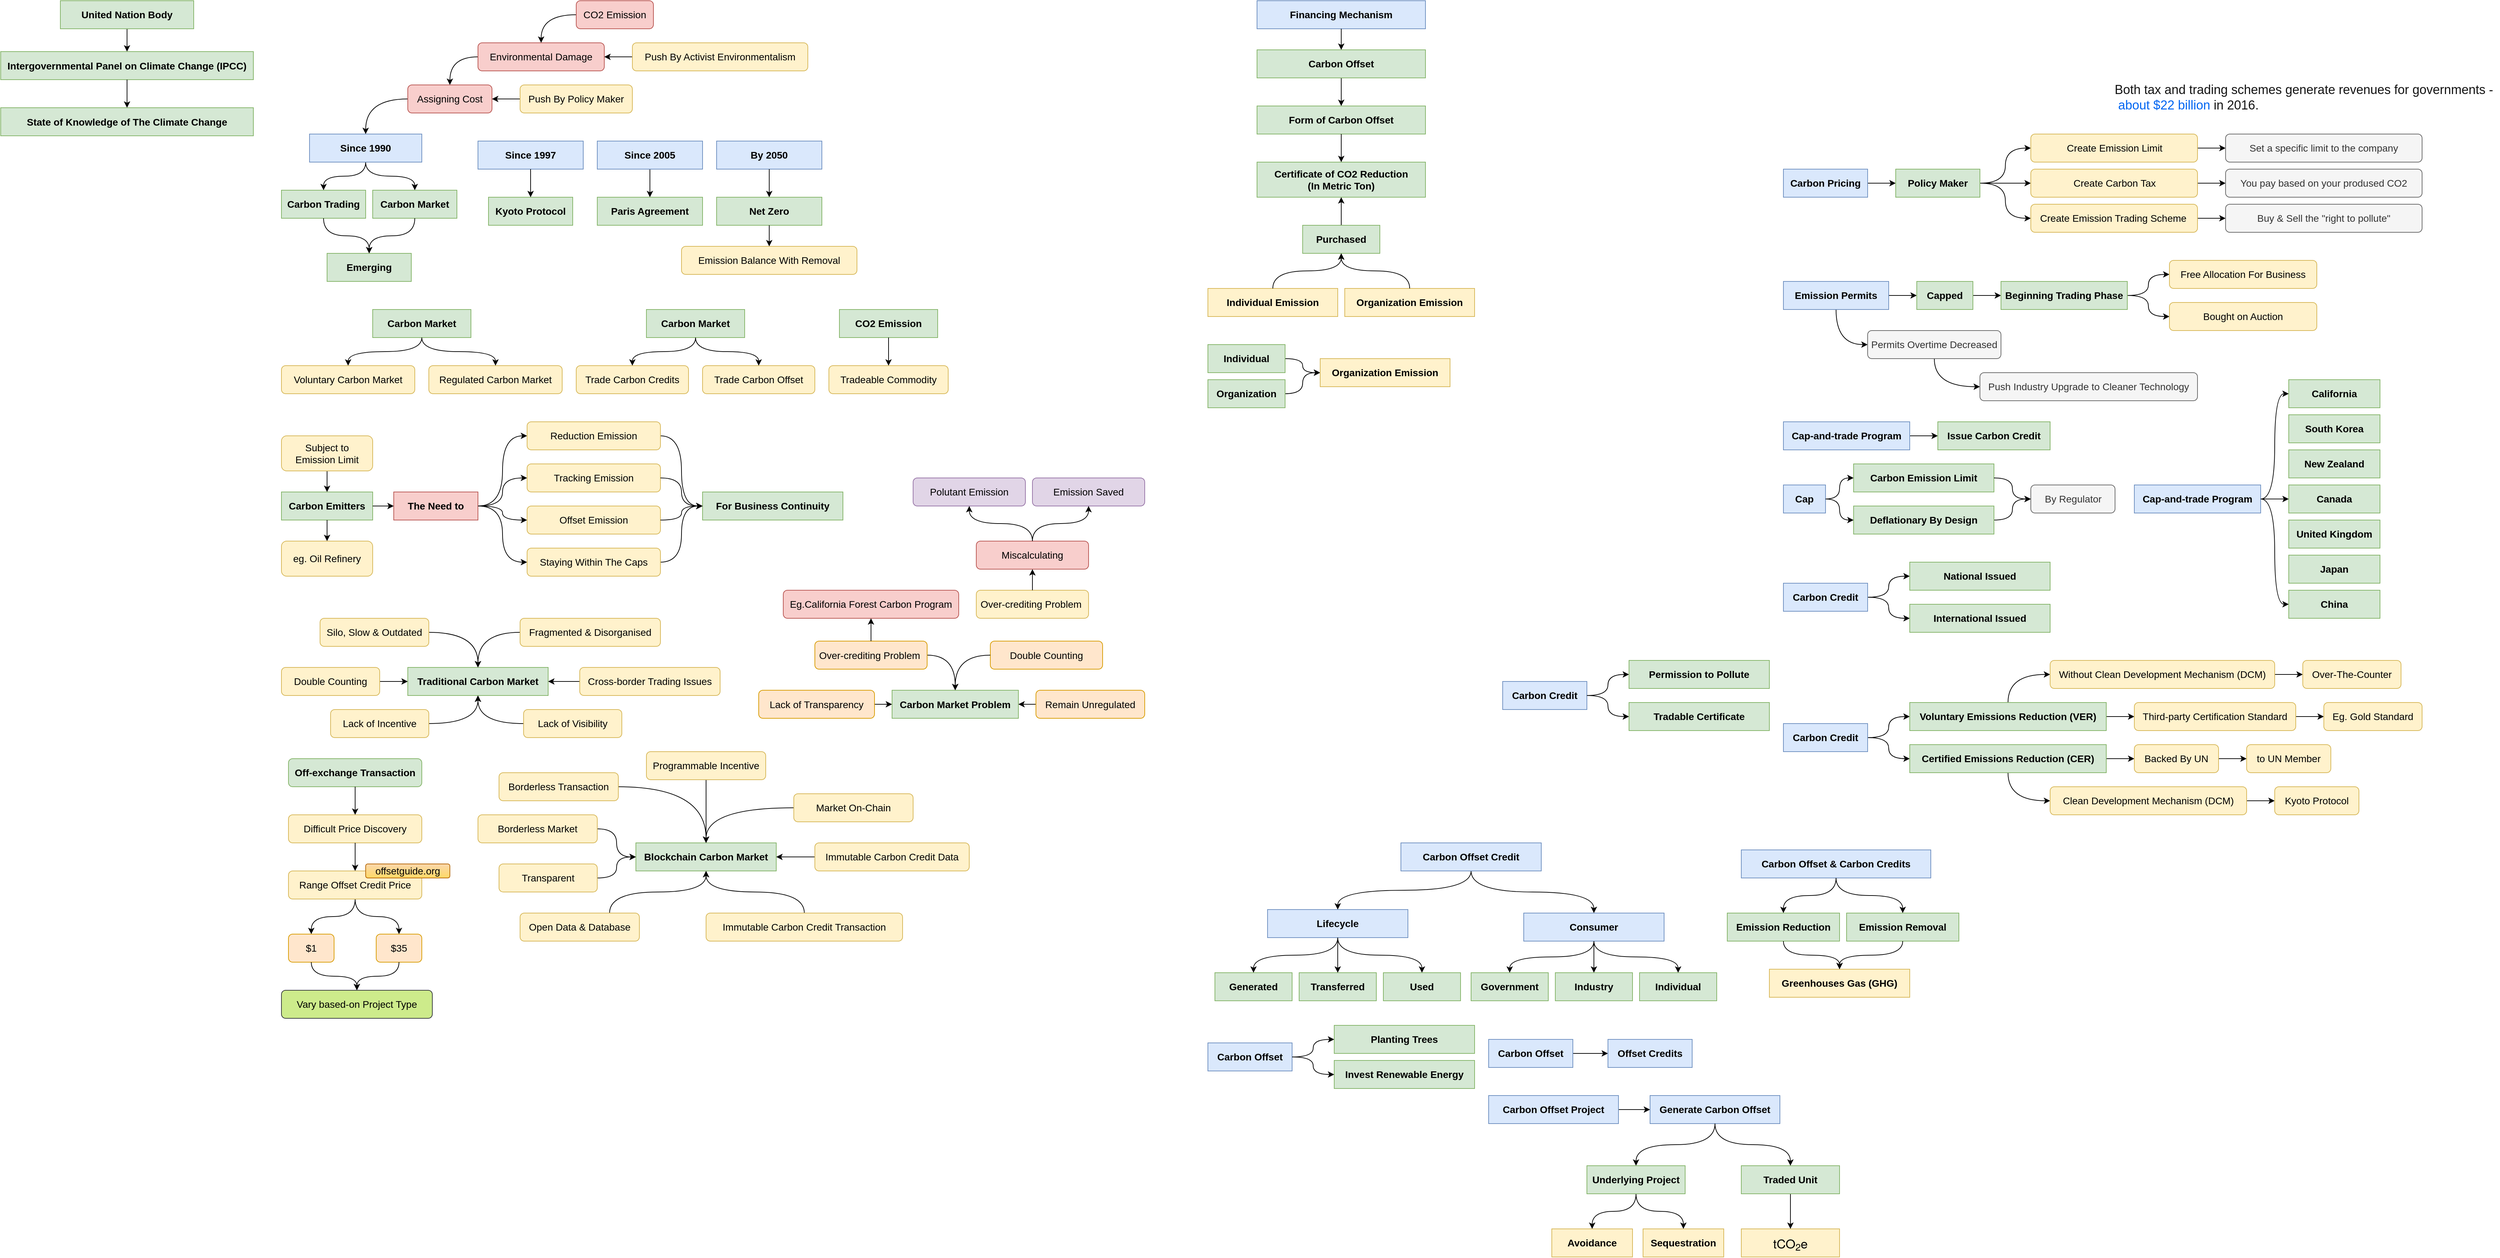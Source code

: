 <mxfile version="16.1.2" type="device" pages="4"><diagram id="uS7zYihUYdSBLzl4mac8" name="Main"><mxGraphModel dx="1958" dy="552" grid="1" gridSize="10" guides="1" tooltips="1" connect="1" arrows="1" fold="1" page="1" pageScale="1" pageWidth="850" pageHeight="1100" math="0" shadow="0"><root><mxCell id="r3nPclANPUvibGReeANB-0"/><mxCell id="r3nPclANPUvibGReeANB-1" parent="r3nPclANPUvibGReeANB-0"/><mxCell id="cYzXnTH5QPGZxOne2Tqz-1" value="&lt;span style=&quot;font-size: 14px&quot;&gt;&lt;b&gt;Form of Carbon Offset&lt;/b&gt;&lt;/span&gt;" style="rounded=0;whiteSpace=wrap;html=1;fillColor=#d5e8d4;strokeColor=#82b366;" vertex="1" parent="r3nPclANPUvibGReeANB-1"><mxGeometry x="950" y="190" width="240" height="40" as="geometry"/></mxCell><mxCell id="cYzXnTH5QPGZxOne2Tqz-2" value="&lt;span style=&quot;font-size: 14px&quot;&gt;&lt;b&gt;Certificate of CO2 Reduction&lt;br&gt;(In Metric Ton)&lt;br&gt;&lt;/b&gt;&lt;/span&gt;" style="rounded=0;whiteSpace=wrap;html=1;fillColor=#d5e8d4;strokeColor=#82b366;" vertex="1" parent="r3nPclANPUvibGReeANB-1"><mxGeometry x="950" y="270" width="240" height="50" as="geometry"/></mxCell><mxCell id="cYzXnTH5QPGZxOne2Tqz-0" style="edgeStyle=orthogonalEdgeStyle;curved=1;orthogonalLoop=1;jettySize=auto;html=1;exitX=0.5;exitY=1;exitDx=0;exitDy=0;fontFamily=Times New Roman;fontSize=14;" edge="1" parent="r3nPclANPUvibGReeANB-1" source="cYzXnTH5QPGZxOne2Tqz-1" target="cYzXnTH5QPGZxOne2Tqz-2"><mxGeometry relative="1" as="geometry"/></mxCell><mxCell id="cYzXnTH5QPGZxOne2Tqz-4" value="&lt;span style=&quot;font-size: 14px&quot;&gt;&lt;b&gt;Individual Emission&lt;/b&gt;&lt;/span&gt;" style="rounded=0;whiteSpace=wrap;html=1;fillColor=#fff2cc;strokeColor=#d6b656;" vertex="1" parent="r3nPclANPUvibGReeANB-1"><mxGeometry x="880" y="450" width="185" height="40" as="geometry"/></mxCell><mxCell id="cYzXnTH5QPGZxOne2Tqz-6" value="&lt;span style=&quot;font-size: 14px&quot;&gt;&lt;b&gt;Organization Emission&lt;/b&gt;&lt;/span&gt;" style="rounded=0;whiteSpace=wrap;html=1;fillColor=#fff2cc;strokeColor=#d6b656;" vertex="1" parent="r3nPclANPUvibGReeANB-1"><mxGeometry x="1075" y="450" width="185" height="40" as="geometry"/></mxCell><mxCell id="cYzXnTH5QPGZxOne2Tqz-8" value="&lt;span style=&quot;font-size: 14px&quot;&gt;&lt;b&gt;Financing Mechanism&lt;/b&gt;&lt;/span&gt;" style="rounded=0;whiteSpace=wrap;html=1;fillColor=#dae8fc;strokeColor=#6c8ebf;" vertex="1" parent="r3nPclANPUvibGReeANB-1"><mxGeometry x="950" y="40" width="240" height="40" as="geometry"/></mxCell><mxCell id="cYzXnTH5QPGZxOne2Tqz-9" style="edgeStyle=orthogonalEdgeStyle;curved=1;orthogonalLoop=1;jettySize=auto;html=1;exitX=0.5;exitY=1;exitDx=0;exitDy=0;entryX=0.5;entryY=0;entryDx=0;entryDy=0;fontFamily=Times New Roman;fontSize=14;" edge="1" parent="r3nPclANPUvibGReeANB-1" source="cYzXnTH5QPGZxOne2Tqz-10" target="cYzXnTH5QPGZxOne2Tqz-1"><mxGeometry relative="1" as="geometry"/></mxCell><mxCell id="cYzXnTH5QPGZxOne2Tqz-10" value="&lt;span style=&quot;font-size: 14px&quot;&gt;&lt;b&gt;Carbon Offset&lt;/b&gt;&lt;/span&gt;" style="rounded=0;whiteSpace=wrap;html=1;fillColor=#d5e8d4;strokeColor=#82b366;" vertex="1" parent="r3nPclANPUvibGReeANB-1"><mxGeometry x="950" y="110" width="240" height="40" as="geometry"/></mxCell><mxCell id="cYzXnTH5QPGZxOne2Tqz-7" style="edgeStyle=orthogonalEdgeStyle;curved=1;orthogonalLoop=1;jettySize=auto;html=1;exitX=0.5;exitY=1;exitDx=0;exitDy=0;fontFamily=Times New Roman;fontSize=14;" edge="1" parent="r3nPclANPUvibGReeANB-1" source="cYzXnTH5QPGZxOne2Tqz-8" target="cYzXnTH5QPGZxOne2Tqz-10"><mxGeometry relative="1" as="geometry"/></mxCell><mxCell id="cYzXnTH5QPGZxOne2Tqz-11" style="edgeStyle=orthogonalEdgeStyle;curved=1;orthogonalLoop=1;jettySize=auto;html=1;exitX=0.5;exitY=0;exitDx=0;exitDy=0;fontFamily=Times New Roman;fontSize=14;" edge="1" parent="r3nPclANPUvibGReeANB-1" source="cYzXnTH5QPGZxOne2Tqz-12" target="cYzXnTH5QPGZxOne2Tqz-2"><mxGeometry relative="1" as="geometry"/></mxCell><mxCell id="cYzXnTH5QPGZxOne2Tqz-12" value="&lt;span style=&quot;font-size: 14px&quot;&gt;&lt;b&gt;Purchased&lt;/b&gt;&lt;/span&gt;" style="rounded=0;whiteSpace=wrap;html=1;fillColor=#d5e8d4;strokeColor=#82b366;" vertex="1" parent="r3nPclANPUvibGReeANB-1"><mxGeometry x="1015" y="360" width="110" height="40" as="geometry"/></mxCell><mxCell id="cYzXnTH5QPGZxOne2Tqz-3" style="edgeStyle=orthogonalEdgeStyle;curved=1;orthogonalLoop=1;jettySize=auto;html=1;exitX=0.5;exitY=0;exitDx=0;exitDy=0;fontFamily=Times New Roman;fontSize=14;" edge="1" parent="r3nPclANPUvibGReeANB-1" source="cYzXnTH5QPGZxOne2Tqz-4" target="cYzXnTH5QPGZxOne2Tqz-12"><mxGeometry relative="1" as="geometry"/></mxCell><mxCell id="cYzXnTH5QPGZxOne2Tqz-5" style="edgeStyle=orthogonalEdgeStyle;curved=1;orthogonalLoop=1;jettySize=auto;html=1;exitX=0.5;exitY=0;exitDx=0;exitDy=0;fontFamily=Times New Roman;fontSize=14;" edge="1" parent="r3nPclANPUvibGReeANB-1" source="cYzXnTH5QPGZxOne2Tqz-6" target="cYzXnTH5QPGZxOne2Tqz-12"><mxGeometry relative="1" as="geometry"/></mxCell><mxCell id="Y9YS_pQo1wkI8NGHjK6U-4" style="edgeStyle=orthogonalEdgeStyle;curved=1;orthogonalLoop=1;jettySize=auto;html=1;exitX=1;exitY=0.5;exitDx=0;exitDy=0;" edge="1" parent="r3nPclANPUvibGReeANB-1" source="Y9YS_pQo1wkI8NGHjK6U-1" target="Y9YS_pQo1wkI8NGHjK6U-3"><mxGeometry relative="1" as="geometry"/></mxCell><mxCell id="Y9YS_pQo1wkI8NGHjK6U-1" value="&lt;span style=&quot;font-size: 14px&quot;&gt;&lt;b&gt;Individual&lt;/b&gt;&lt;/span&gt;" style="rounded=0;whiteSpace=wrap;html=1;fillColor=#d5e8d4;strokeColor=#82b366;" vertex="1" parent="r3nPclANPUvibGReeANB-1"><mxGeometry x="880" y="530" width="110" height="40" as="geometry"/></mxCell><mxCell id="Y9YS_pQo1wkI8NGHjK6U-5" style="edgeStyle=orthogonalEdgeStyle;curved=1;orthogonalLoop=1;jettySize=auto;html=1;exitX=1;exitY=0.5;exitDx=0;exitDy=0;" edge="1" parent="r3nPclANPUvibGReeANB-1" source="Y9YS_pQo1wkI8NGHjK6U-2" target="Y9YS_pQo1wkI8NGHjK6U-3"><mxGeometry relative="1" as="geometry"/></mxCell><mxCell id="Y9YS_pQo1wkI8NGHjK6U-2" value="&lt;span style=&quot;font-size: 14px&quot;&gt;&lt;b&gt;Organization&lt;/b&gt;&lt;/span&gt;" style="rounded=0;whiteSpace=wrap;html=1;fillColor=#d5e8d4;strokeColor=#82b366;" vertex="1" parent="r3nPclANPUvibGReeANB-1"><mxGeometry x="880" y="580" width="110" height="40" as="geometry"/></mxCell><mxCell id="Y9YS_pQo1wkI8NGHjK6U-3" value="&lt;span style=&quot;font-size: 14px&quot;&gt;&lt;b&gt;Organization Emission&lt;/b&gt;&lt;/span&gt;" style="rounded=0;whiteSpace=wrap;html=1;fillColor=#fff2cc;strokeColor=#d6b656;" vertex="1" parent="r3nPclANPUvibGReeANB-1"><mxGeometry x="1040" y="550" width="185" height="40" as="geometry"/></mxCell><mxCell id="sEMjIr4JRnkj3RBtUD4X-0" value="" style="group" vertex="1" connectable="0" parent="r3nPclANPUvibGReeANB-1"><mxGeometry x="-440" y="920" width="625" height="170" as="geometry"/></mxCell><mxCell id="sEMjIr4JRnkj3RBtUD4X-1" value="&lt;font style=&quot;font-size: 14px&quot;&gt;&lt;b&gt;Traditional Carbon Market&lt;/b&gt;&lt;/font&gt;" style="rounded=0;whiteSpace=wrap;html=1;fillColor=#d5e8d4;strokeColor=#82b366;" vertex="1" parent="sEMjIr4JRnkj3RBtUD4X-0"><mxGeometry x="180" y="70" width="200" height="40" as="geometry"/></mxCell><mxCell id="sEMjIr4JRnkj3RBtUD4X-2" style="edgeStyle=orthogonalEdgeStyle;curved=1;orthogonalLoop=1;jettySize=auto;html=1;exitX=1;exitY=0.5;exitDx=0;exitDy=0;entryX=0.5;entryY=0;entryDx=0;entryDy=0;fontFamily=Times New Roman;fontSize=14;" edge="1" parent="sEMjIr4JRnkj3RBtUD4X-0" source="sEMjIr4JRnkj3RBtUD4X-3" target="sEMjIr4JRnkj3RBtUD4X-1"><mxGeometry relative="1" as="geometry"/></mxCell><mxCell id="sEMjIr4JRnkj3RBtUD4X-3" value="Silo, Slow &amp;amp; Outdated" style="rounded=1;whiteSpace=wrap;html=1;fontSize=14;fillColor=#fff2cc;strokeColor=#d6b656;" vertex="1" parent="sEMjIr4JRnkj3RBtUD4X-0"><mxGeometry x="55" width="155" height="40" as="geometry"/></mxCell><mxCell id="sEMjIr4JRnkj3RBtUD4X-4" style="edgeStyle=orthogonalEdgeStyle;curved=1;orthogonalLoop=1;jettySize=auto;html=1;exitX=0;exitY=0.5;exitDx=0;exitDy=0;fontFamily=Times New Roman;fontSize=14;" edge="1" parent="sEMjIr4JRnkj3RBtUD4X-0" source="sEMjIr4JRnkj3RBtUD4X-5" target="sEMjIr4JRnkj3RBtUD4X-1"><mxGeometry relative="1" as="geometry"/></mxCell><mxCell id="sEMjIr4JRnkj3RBtUD4X-5" value="Fragmented &amp;amp; Disorganised" style="rounded=1;whiteSpace=wrap;html=1;fontSize=14;fillColor=#fff2cc;strokeColor=#d6b656;" vertex="1" parent="sEMjIr4JRnkj3RBtUD4X-0"><mxGeometry x="340" width="200" height="40" as="geometry"/></mxCell><mxCell id="sEMjIr4JRnkj3RBtUD4X-6" style="edgeStyle=orthogonalEdgeStyle;curved=1;orthogonalLoop=1;jettySize=auto;html=1;exitX=1;exitY=0.5;exitDx=0;exitDy=0;fontFamily=Times New Roman;fontSize=14;" edge="1" parent="sEMjIr4JRnkj3RBtUD4X-0" source="sEMjIr4JRnkj3RBtUD4X-7" target="sEMjIr4JRnkj3RBtUD4X-1"><mxGeometry relative="1" as="geometry"/></mxCell><mxCell id="sEMjIr4JRnkj3RBtUD4X-7" value="Lack of Incentive" style="rounded=1;whiteSpace=wrap;html=1;fontSize=14;fillColor=#fff2cc;strokeColor=#d6b656;" vertex="1" parent="sEMjIr4JRnkj3RBtUD4X-0"><mxGeometry x="70" y="130" width="140" height="40" as="geometry"/></mxCell><mxCell id="sEMjIr4JRnkj3RBtUD4X-8" style="edgeStyle=orthogonalEdgeStyle;orthogonalLoop=1;jettySize=auto;html=1;exitX=0;exitY=0.5;exitDx=0;exitDy=0;curved=1;" edge="1" parent="sEMjIr4JRnkj3RBtUD4X-0" source="sEMjIr4JRnkj3RBtUD4X-9" target="sEMjIr4JRnkj3RBtUD4X-1"><mxGeometry relative="1" as="geometry"/></mxCell><mxCell id="sEMjIr4JRnkj3RBtUD4X-9" value="Lack of Visibility" style="rounded=1;whiteSpace=wrap;html=1;fontSize=14;fillColor=#fff2cc;strokeColor=#d6b656;" vertex="1" parent="sEMjIr4JRnkj3RBtUD4X-0"><mxGeometry x="345" y="130" width="140" height="40" as="geometry"/></mxCell><mxCell id="sEMjIr4JRnkj3RBtUD4X-10" style="edgeStyle=orthogonalEdgeStyle;curved=1;orthogonalLoop=1;jettySize=auto;html=1;exitX=1;exitY=0.5;exitDx=0;exitDy=0;" edge="1" parent="sEMjIr4JRnkj3RBtUD4X-0" source="sEMjIr4JRnkj3RBtUD4X-11" target="sEMjIr4JRnkj3RBtUD4X-1"><mxGeometry relative="1" as="geometry"/></mxCell><mxCell id="sEMjIr4JRnkj3RBtUD4X-11" value="Double Counting" style="rounded=1;whiteSpace=wrap;html=1;fontSize=14;fillColor=#fff2cc;strokeColor=#d6b656;" vertex="1" parent="sEMjIr4JRnkj3RBtUD4X-0"><mxGeometry y="70" width="140" height="40" as="geometry"/></mxCell><mxCell id="sEMjIr4JRnkj3RBtUD4X-12" style="edgeStyle=orthogonalEdgeStyle;curved=1;orthogonalLoop=1;jettySize=auto;html=1;exitX=0;exitY=0.5;exitDx=0;exitDy=0;" edge="1" parent="sEMjIr4JRnkj3RBtUD4X-0" source="sEMjIr4JRnkj3RBtUD4X-13" target="sEMjIr4JRnkj3RBtUD4X-1"><mxGeometry relative="1" as="geometry"/></mxCell><mxCell id="sEMjIr4JRnkj3RBtUD4X-13" value="Cross-border Trading Issues" style="rounded=1;whiteSpace=wrap;html=1;fontSize=14;fillColor=#fff2cc;strokeColor=#d6b656;" vertex="1" parent="sEMjIr4JRnkj3RBtUD4X-0"><mxGeometry x="425" y="70" width="200" height="40" as="geometry"/></mxCell><mxCell id="8vsWyWrLmtN1wwdHRmki-0" style="edgeStyle=orthogonalEdgeStyle;curved=1;orthogonalLoop=1;jettySize=auto;html=1;exitX=1;exitY=0.5;exitDx=0;exitDy=0;" edge="1" parent="r3nPclANPUvibGReeANB-1" source="8vsWyWrLmtN1wwdHRmki-1" target="8vsWyWrLmtN1wwdHRmki-5"><mxGeometry relative="1" as="geometry"/></mxCell><mxCell id="8vsWyWrLmtN1wwdHRmki-1" value="&lt;font style=&quot;font-size: 14px&quot;&gt;&lt;b&gt;Carbon Pricing&lt;/b&gt;&lt;/font&gt;" style="rounded=0;whiteSpace=wrap;html=1;fillColor=#dae8fc;strokeColor=#6c8ebf;" vertex="1" parent="r3nPclANPUvibGReeANB-1"><mxGeometry x="1700" y="280" width="120" height="40" as="geometry"/></mxCell><mxCell id="8vsWyWrLmtN1wwdHRmki-2" style="edgeStyle=orthogonalEdgeStyle;curved=1;orthogonalLoop=1;jettySize=auto;html=1;exitX=1;exitY=0.5;exitDx=0;exitDy=0;entryX=0;entryY=0.5;entryDx=0;entryDy=0;" edge="1" parent="r3nPclANPUvibGReeANB-1" source="8vsWyWrLmtN1wwdHRmki-5" target="8vsWyWrLmtN1wwdHRmki-7"><mxGeometry relative="1" as="geometry"/></mxCell><mxCell id="8vsWyWrLmtN1wwdHRmki-3" style="edgeStyle=orthogonalEdgeStyle;curved=1;orthogonalLoop=1;jettySize=auto;html=1;exitX=1;exitY=0.5;exitDx=0;exitDy=0;" edge="1" parent="r3nPclANPUvibGReeANB-1" source="8vsWyWrLmtN1wwdHRmki-5" target="8vsWyWrLmtN1wwdHRmki-9"><mxGeometry relative="1" as="geometry"/></mxCell><mxCell id="8vsWyWrLmtN1wwdHRmki-4" style="edgeStyle=orthogonalEdgeStyle;curved=1;orthogonalLoop=1;jettySize=auto;html=1;exitX=1;exitY=0.5;exitDx=0;exitDy=0;entryX=0;entryY=0.5;entryDx=0;entryDy=0;" edge="1" parent="r3nPclANPUvibGReeANB-1" source="8vsWyWrLmtN1wwdHRmki-5" target="8vsWyWrLmtN1wwdHRmki-11"><mxGeometry relative="1" as="geometry"/></mxCell><mxCell id="8vsWyWrLmtN1wwdHRmki-5" value="&lt;b style=&quot;font-size: 14px&quot;&gt;Policy Maker&lt;/b&gt;" style="rounded=0;whiteSpace=wrap;html=1;fillColor=#d5e8d4;strokeColor=#82b366;" vertex="1" parent="r3nPclANPUvibGReeANB-1"><mxGeometry x="1860" y="280" width="120" height="40" as="geometry"/></mxCell><mxCell id="8vsWyWrLmtN1wwdHRmki-6" style="edgeStyle=orthogonalEdgeStyle;curved=1;orthogonalLoop=1;jettySize=auto;html=1;exitX=1;exitY=0.5;exitDx=0;exitDy=0;" edge="1" parent="r3nPclANPUvibGReeANB-1" source="8vsWyWrLmtN1wwdHRmki-7" target="8vsWyWrLmtN1wwdHRmki-13"><mxGeometry relative="1" as="geometry"/></mxCell><mxCell id="8vsWyWrLmtN1wwdHRmki-7" value="Create Emission Limit" style="rounded=1;whiteSpace=wrap;html=1;fontSize=14;fillColor=#fff2cc;strokeColor=#d6b656;" vertex="1" parent="r3nPclANPUvibGReeANB-1"><mxGeometry x="2052.5" y="230" width="237.5" height="40" as="geometry"/></mxCell><mxCell id="8vsWyWrLmtN1wwdHRmki-8" style="edgeStyle=orthogonalEdgeStyle;curved=1;orthogonalLoop=1;jettySize=auto;html=1;exitX=1;exitY=0.5;exitDx=0;exitDy=0;" edge="1" parent="r3nPclANPUvibGReeANB-1" source="8vsWyWrLmtN1wwdHRmki-9" target="8vsWyWrLmtN1wwdHRmki-12"><mxGeometry relative="1" as="geometry"/></mxCell><mxCell id="8vsWyWrLmtN1wwdHRmki-9" value="Create Carbon Tax" style="rounded=1;whiteSpace=wrap;html=1;fontSize=14;fillColor=#fff2cc;strokeColor=#d6b656;" vertex="1" parent="r3nPclANPUvibGReeANB-1"><mxGeometry x="2052.5" y="280" width="237.5" height="40" as="geometry"/></mxCell><mxCell id="8vsWyWrLmtN1wwdHRmki-10" style="edgeStyle=orthogonalEdgeStyle;curved=1;orthogonalLoop=1;jettySize=auto;html=1;exitX=1;exitY=0.5;exitDx=0;exitDy=0;" edge="1" parent="r3nPclANPUvibGReeANB-1" source="8vsWyWrLmtN1wwdHRmki-11" target="8vsWyWrLmtN1wwdHRmki-14"><mxGeometry relative="1" as="geometry"/></mxCell><mxCell id="8vsWyWrLmtN1wwdHRmki-11" value="Create Emission Trading Scheme&amp;nbsp;" style="rounded=1;whiteSpace=wrap;html=1;fontSize=14;fillColor=#fff2cc;strokeColor=#d6b656;" vertex="1" parent="r3nPclANPUvibGReeANB-1"><mxGeometry x="2052.5" y="330" width="237.5" height="40" as="geometry"/></mxCell><mxCell id="8vsWyWrLmtN1wwdHRmki-12" value="You pay based on your prodused CO2" style="rounded=1;whiteSpace=wrap;html=1;fontSize=14;fillColor=#f5f5f5;strokeColor=#666666;fontColor=#333333;" vertex="1" parent="r3nPclANPUvibGReeANB-1"><mxGeometry x="2330" y="280" width="280" height="40" as="geometry"/></mxCell><mxCell id="8vsWyWrLmtN1wwdHRmki-13" value="Set a specific limit to the company" style="rounded=1;whiteSpace=wrap;html=1;fontSize=14;fillColor=#f5f5f5;strokeColor=#666666;fontColor=#333333;" vertex="1" parent="r3nPclANPUvibGReeANB-1"><mxGeometry x="2330" y="230" width="280" height="40" as="geometry"/></mxCell><mxCell id="8vsWyWrLmtN1wwdHRmki-14" value="Buy &amp;amp; Sell the &quot;right to pollute&quot;" style="rounded=1;whiteSpace=wrap;html=1;fontSize=14;fillColor=#f5f5f5;strokeColor=#666666;fontColor=#333333;" vertex="1" parent="r3nPclANPUvibGReeANB-1"><mxGeometry x="2330" y="330" width="280" height="40" as="geometry"/></mxCell><mxCell id="8vsWyWrLmtN1wwdHRmki-15" style="edgeStyle=orthogonalEdgeStyle;curved=1;orthogonalLoop=1;jettySize=auto;html=1;exitX=1;exitY=0.5;exitDx=0;exitDy=0;" edge="1" parent="r3nPclANPUvibGReeANB-1" source="8vsWyWrLmtN1wwdHRmki-17" target="8vsWyWrLmtN1wwdHRmki-19"><mxGeometry relative="1" as="geometry"/></mxCell><mxCell id="8vsWyWrLmtN1wwdHRmki-16" style="edgeStyle=orthogonalEdgeStyle;curved=1;orthogonalLoop=1;jettySize=auto;html=1;exitX=0.5;exitY=1;exitDx=0;exitDy=0;entryX=0;entryY=0.5;entryDx=0;entryDy=0;" edge="1" parent="r3nPclANPUvibGReeANB-1" source="8vsWyWrLmtN1wwdHRmki-17" target="8vsWyWrLmtN1wwdHRmki-26"><mxGeometry relative="1" as="geometry"/></mxCell><mxCell id="8vsWyWrLmtN1wwdHRmki-17" value="&lt;font style=&quot;font-size: 14px&quot;&gt;&lt;b&gt;Emission Permits&lt;/b&gt;&lt;/font&gt;" style="rounded=0;whiteSpace=wrap;html=1;fillColor=#dae8fc;strokeColor=#6c8ebf;" vertex="1" parent="r3nPclANPUvibGReeANB-1"><mxGeometry x="1700" y="440" width="150" height="40" as="geometry"/></mxCell><mxCell id="8vsWyWrLmtN1wwdHRmki-18" style="edgeStyle=orthogonalEdgeStyle;curved=1;orthogonalLoop=1;jettySize=auto;html=1;exitX=1;exitY=0.5;exitDx=0;exitDy=0;" edge="1" parent="r3nPclANPUvibGReeANB-1" source="8vsWyWrLmtN1wwdHRmki-19" target="8vsWyWrLmtN1wwdHRmki-22"><mxGeometry relative="1" as="geometry"/></mxCell><mxCell id="8vsWyWrLmtN1wwdHRmki-19" value="&lt;b style=&quot;font-size: 14px&quot;&gt;Capped&lt;/b&gt;" style="rounded=0;whiteSpace=wrap;html=1;fillColor=#d5e8d4;strokeColor=#82b366;" vertex="1" parent="r3nPclANPUvibGReeANB-1"><mxGeometry x="1890" y="440" width="80" height="40" as="geometry"/></mxCell><mxCell id="8vsWyWrLmtN1wwdHRmki-20" style="edgeStyle=orthogonalEdgeStyle;curved=1;orthogonalLoop=1;jettySize=auto;html=1;exitX=1;exitY=0.5;exitDx=0;exitDy=0;" edge="1" parent="r3nPclANPUvibGReeANB-1" source="8vsWyWrLmtN1wwdHRmki-22" target="8vsWyWrLmtN1wwdHRmki-23"><mxGeometry relative="1" as="geometry"/></mxCell><mxCell id="8vsWyWrLmtN1wwdHRmki-21" style="edgeStyle=orthogonalEdgeStyle;curved=1;orthogonalLoop=1;jettySize=auto;html=1;exitX=1;exitY=0.5;exitDx=0;exitDy=0;" edge="1" parent="r3nPclANPUvibGReeANB-1" source="8vsWyWrLmtN1wwdHRmki-22" target="8vsWyWrLmtN1wwdHRmki-24"><mxGeometry relative="1" as="geometry"/></mxCell><mxCell id="8vsWyWrLmtN1wwdHRmki-22" value="&lt;b style=&quot;font-size: 14px&quot;&gt;Beginning Trading Phase&lt;/b&gt;" style="rounded=0;whiteSpace=wrap;html=1;fillColor=#d5e8d4;strokeColor=#82b366;" vertex="1" parent="r3nPclANPUvibGReeANB-1"><mxGeometry x="2010" y="440" width="180" height="40" as="geometry"/></mxCell><mxCell id="8vsWyWrLmtN1wwdHRmki-23" value="Free Allocation For Business" style="rounded=1;whiteSpace=wrap;html=1;fontSize=14;fillColor=#fff2cc;strokeColor=#d6b656;" vertex="1" parent="r3nPclANPUvibGReeANB-1"><mxGeometry x="2250" y="410" width="210" height="40" as="geometry"/></mxCell><mxCell id="8vsWyWrLmtN1wwdHRmki-24" value="Bought on Auction" style="rounded=1;whiteSpace=wrap;html=1;fontSize=14;fillColor=#fff2cc;strokeColor=#d6b656;" vertex="1" parent="r3nPclANPUvibGReeANB-1"><mxGeometry x="2250" y="470" width="210" height="40" as="geometry"/></mxCell><mxCell id="8vsWyWrLmtN1wwdHRmki-25" style="edgeStyle=orthogonalEdgeStyle;curved=1;orthogonalLoop=1;jettySize=auto;html=1;exitX=0.5;exitY=1;exitDx=0;exitDy=0;entryX=0;entryY=0.5;entryDx=0;entryDy=0;" edge="1" parent="r3nPclANPUvibGReeANB-1" source="8vsWyWrLmtN1wwdHRmki-26" target="8vsWyWrLmtN1wwdHRmki-28"><mxGeometry relative="1" as="geometry"/></mxCell><mxCell id="8vsWyWrLmtN1wwdHRmki-26" value="Permits Overtime Decreased" style="rounded=1;whiteSpace=wrap;html=1;fontSize=14;fillColor=#f5f5f5;strokeColor=#666666;fontColor=#333333;" vertex="1" parent="r3nPclANPUvibGReeANB-1"><mxGeometry x="1820" y="510" width="190" height="40" as="geometry"/></mxCell><mxCell id="8vsWyWrLmtN1wwdHRmki-27" value="&lt;span style=&quot;color: rgb(20 , 20 , 20) ; font-family: &amp;quot;akkurat&amp;quot; , sans-serif ; font-size: 18px ; font-style: normal ; font-weight: 400 ; letter-spacing: normal ; text-indent: 0px ; text-transform: none ; word-spacing: 0px ; display: inline ; float: none&quot;&gt;Both tax and trading schemes generate revenues for governments -&lt;/span&gt;&lt;a href=&quot;https://openknowledge.worldbank.org/bitstream/handle/10986/26565/9781464811296.pdf?sequence=4&amp;amp;isAllowed=y&quot; style=&quot;box-sizing: border-box ; background: transparent ; text-decoration: inherit ; color: rgb(0 , 101 , 242) ; border-width: 0px ; border-style: solid ; font-family: &amp;quot;akkurat&amp;quot; , sans-serif ; font-size: 18px ; font-style: normal ; font-weight: 400 ; letter-spacing: normal ; text-indent: 0px ; text-transform: none ; word-spacing: 0px&quot;&gt;&lt;span&gt;&amp;nbsp;&lt;/span&gt;&lt;/a&gt;&lt;a href=&quot;https://openknowledge.worldbank.org/bitstream/handle/10986/26565/9781464811296.pdf?sequence=4&amp;amp;isAllowed=y&quot; style=&quot;box-sizing: border-box ; background: transparent ; text-decoration: inherit ; color: rgb(0 , 101 , 242) ; border-width: 0px ; border-style: solid ; font-family: &amp;quot;akkurat&amp;quot; , sans-serif ; font-size: 18px ; font-style: normal ; font-weight: 400 ; letter-spacing: normal ; text-indent: 0px ; text-transform: none ; word-spacing: 0px&quot;&gt;about $22 billion&lt;/a&gt;&lt;span style=&quot;color: rgb(20 , 20 , 20) ; font-family: &amp;quot;akkurat&amp;quot; , sans-serif ; font-size: 18px ; font-style: normal ; font-weight: 400 ; letter-spacing: normal ; text-indent: 0px ; text-transform: none ; word-spacing: 0px ; display: inline ; float: none&quot;&gt;&lt;span&gt;&amp;nbsp;&lt;/span&gt;in 2016.&lt;span&gt;&amp;nbsp;&lt;/span&gt;&lt;/span&gt;" style="text;whiteSpace=wrap;html=1;" vertex="1" parent="r3nPclANPUvibGReeANB-1"><mxGeometry x="2170" y="150" width="550" height="50" as="geometry"/></mxCell><mxCell id="8vsWyWrLmtN1wwdHRmki-28" value="Push Industry Upgrade to Cleaner Technology" style="rounded=1;whiteSpace=wrap;html=1;fontSize=14;fillColor=#f5f5f5;strokeColor=#666666;fontColor=#333333;" vertex="1" parent="r3nPclANPUvibGReeANB-1"><mxGeometry x="1980" y="570" width="310" height="40" as="geometry"/></mxCell><mxCell id="khHAbJHhO606wlSpTggS-0" value="" style="group" vertex="1" connectable="0" parent="r3nPclANPUvibGReeANB-1"><mxGeometry x="240" y="880" width="550" height="182.5" as="geometry"/></mxCell><mxCell id="khHAbJHhO606wlSpTggS-1" value="Double Counting" style="rounded=1;whiteSpace=wrap;html=1;fontSize=14;fillColor=#ffe6cc;strokeColor=#d79b00;" vertex="1" parent="khHAbJHhO606wlSpTggS-0"><mxGeometry x="330" y="72.5" width="160" height="40" as="geometry"/></mxCell><mxCell id="khHAbJHhO606wlSpTggS-2" value="&lt;font style=&quot;font-size: 14px&quot;&gt;&lt;b&gt;Carbon Market Problem&lt;/b&gt;&lt;/font&gt;" style="rounded=0;whiteSpace=wrap;html=1;fillColor=#d5e8d4;strokeColor=#82b366;" vertex="1" parent="khHAbJHhO606wlSpTggS-0"><mxGeometry x="190" y="142.5" width="180" height="40" as="geometry"/></mxCell><mxCell id="khHAbJHhO606wlSpTggS-3" style="edgeStyle=orthogonalEdgeStyle;curved=1;orthogonalLoop=1;jettySize=auto;html=1;exitX=0;exitY=0.5;exitDx=0;exitDy=0;fontFamily=Times New Roman;fontSize=14;" edge="1" parent="khHAbJHhO606wlSpTggS-0" source="khHAbJHhO606wlSpTggS-1" target="khHAbJHhO606wlSpTggS-2"><mxGeometry relative="1" as="geometry"/></mxCell><mxCell id="khHAbJHhO606wlSpTggS-4" style="edgeStyle=orthogonalEdgeStyle;curved=1;orthogonalLoop=1;jettySize=auto;html=1;exitX=1;exitY=0.5;exitDx=0;exitDy=0;fontFamily=Times New Roman;fontSize=14;" edge="1" parent="khHAbJHhO606wlSpTggS-0" source="khHAbJHhO606wlSpTggS-5" target="khHAbJHhO606wlSpTggS-2"><mxGeometry relative="1" as="geometry"/></mxCell><mxCell id="khHAbJHhO606wlSpTggS-5" value="Over-crediting Problem&amp;nbsp;" style="rounded=1;whiteSpace=wrap;html=1;fontSize=14;fillColor=#ffe6cc;strokeColor=#d79b00;" vertex="1" parent="khHAbJHhO606wlSpTggS-0"><mxGeometry x="80" y="72.5" width="160" height="40" as="geometry"/></mxCell><mxCell id="khHAbJHhO606wlSpTggS-6" value="Eg.California Forest Carbon Program" style="rounded=1;whiteSpace=wrap;html=1;fontSize=14;fillColor=#f8cecc;strokeColor=#b85450;" vertex="1" parent="khHAbJHhO606wlSpTggS-0"><mxGeometry x="35" width="250" height="40" as="geometry"/></mxCell><mxCell id="khHAbJHhO606wlSpTggS-7" style="edgeStyle=orthogonalEdgeStyle;curved=1;orthogonalLoop=1;jettySize=auto;html=1;exitX=0.5;exitY=0;exitDx=0;exitDy=0;entryX=0.5;entryY=1;entryDx=0;entryDy=0;fontFamily=Times New Roman;fontSize=14;" edge="1" parent="khHAbJHhO606wlSpTggS-0" source="khHAbJHhO606wlSpTggS-5" target="khHAbJHhO606wlSpTggS-6"><mxGeometry relative="1" as="geometry"/></mxCell><mxCell id="khHAbJHhO606wlSpTggS-8" style="edgeStyle=orthogonalEdgeStyle;curved=1;orthogonalLoop=1;jettySize=auto;html=1;exitX=1;exitY=0.5;exitDx=0;exitDy=0;fontFamily=Times New Roman;fontSize=14;" edge="1" parent="khHAbJHhO606wlSpTggS-0" source="khHAbJHhO606wlSpTggS-9" target="khHAbJHhO606wlSpTggS-2"><mxGeometry relative="1" as="geometry"/></mxCell><mxCell id="khHAbJHhO606wlSpTggS-9" value="Lack of Transparency" style="rounded=1;whiteSpace=wrap;html=1;fontSize=14;fillColor=#ffe6cc;strokeColor=#d79b00;" vertex="1" parent="khHAbJHhO606wlSpTggS-0"><mxGeometry y="142.5" width="165" height="40" as="geometry"/></mxCell><mxCell id="khHAbJHhO606wlSpTggS-10" style="edgeStyle=orthogonalEdgeStyle;curved=1;orthogonalLoop=1;jettySize=auto;html=1;exitX=0;exitY=0.5;exitDx=0;exitDy=0;fontFamily=Times New Roman;fontSize=14;" edge="1" parent="khHAbJHhO606wlSpTggS-0" source="khHAbJHhO606wlSpTggS-11" target="khHAbJHhO606wlSpTggS-2"><mxGeometry relative="1" as="geometry"/></mxCell><mxCell id="khHAbJHhO606wlSpTggS-11" value="Remain Unregulated" style="rounded=1;whiteSpace=wrap;html=1;fontSize=14;fillColor=#ffe6cc;strokeColor=#d79b00;" vertex="1" parent="khHAbJHhO606wlSpTggS-0"><mxGeometry x="395" y="142.5" width="155" height="40" as="geometry"/></mxCell><mxCell id="khHAbJHhO606wlSpTggS-12" value="" style="group" vertex="1" connectable="0" parent="r3nPclANPUvibGReeANB-1"><mxGeometry x="460" y="720" width="330" height="200" as="geometry"/></mxCell><mxCell id="khHAbJHhO606wlSpTggS-13" value="Over-crediting Problem&amp;nbsp;" style="rounded=1;whiteSpace=wrap;html=1;fontSize=14;fillColor=#fff2cc;strokeColor=#d6b656;" vertex="1" parent="khHAbJHhO606wlSpTggS-12"><mxGeometry x="90" y="160" width="160" height="40" as="geometry"/></mxCell><mxCell id="khHAbJHhO606wlSpTggS-14" value="Miscalculating" style="rounded=1;whiteSpace=wrap;html=1;fontSize=14;fillColor=#f8cecc;strokeColor=#b85450;" vertex="1" parent="khHAbJHhO606wlSpTggS-12"><mxGeometry x="90" y="90" width="160" height="40" as="geometry"/></mxCell><mxCell id="khHAbJHhO606wlSpTggS-15" style="edgeStyle=orthogonalEdgeStyle;curved=1;orthogonalLoop=1;jettySize=auto;html=1;exitX=0.5;exitY=0;exitDx=0;exitDy=0;fontFamily=Times New Roman;fontSize=14;" edge="1" parent="khHAbJHhO606wlSpTggS-12" source="khHAbJHhO606wlSpTggS-13" target="khHAbJHhO606wlSpTggS-14"><mxGeometry relative="1" as="geometry"/></mxCell><mxCell id="khHAbJHhO606wlSpTggS-16" value="Polutant Emission" style="rounded=1;whiteSpace=wrap;html=1;fontSize=14;fillColor=#e1d5e7;strokeColor=#9673a6;" vertex="1" parent="khHAbJHhO606wlSpTggS-12"><mxGeometry width="160" height="40" as="geometry"/></mxCell><mxCell id="khHAbJHhO606wlSpTggS-17" style="edgeStyle=orthogonalEdgeStyle;curved=1;orthogonalLoop=1;jettySize=auto;html=1;exitX=0.5;exitY=0;exitDx=0;exitDy=0;fontFamily=Times New Roman;fontSize=14;" edge="1" parent="khHAbJHhO606wlSpTggS-12" source="khHAbJHhO606wlSpTggS-14" target="khHAbJHhO606wlSpTggS-16"><mxGeometry relative="1" as="geometry"/></mxCell><mxCell id="khHAbJHhO606wlSpTggS-18" value="Emission Saved" style="rounded=1;whiteSpace=wrap;html=1;fontSize=14;fillColor=#e1d5e7;strokeColor=#9673a6;" vertex="1" parent="khHAbJHhO606wlSpTggS-12"><mxGeometry x="170" width="160" height="40" as="geometry"/></mxCell><mxCell id="khHAbJHhO606wlSpTggS-19" style="edgeStyle=orthogonalEdgeStyle;curved=1;orthogonalLoop=1;jettySize=auto;html=1;exitX=0.5;exitY=0;exitDx=0;exitDy=0;fontFamily=Times New Roman;fontSize=14;" edge="1" parent="khHAbJHhO606wlSpTggS-12" source="khHAbJHhO606wlSpTggS-14" target="khHAbJHhO606wlSpTggS-18"><mxGeometry relative="1" as="geometry"/></mxCell><mxCell id="khHAbJHhO606wlSpTggS-20" value="" style="group" vertex="1" connectable="0" parent="r3nPclANPUvibGReeANB-1"><mxGeometry x="-440" y="1120" width="240" height="370" as="geometry"/></mxCell><mxCell id="sEMjIr4JRnkj3RBtUD4X-14" value="&lt;b&gt;Off-exchange Transaction&lt;/b&gt;" style="rounded=1;whiteSpace=wrap;html=1;fontSize=14;fillColor=#d5e8d4;strokeColor=#82b366;" vertex="1" parent="khHAbJHhO606wlSpTggS-20"><mxGeometry x="10" width="190" height="40" as="geometry"/></mxCell><mxCell id="sEMjIr4JRnkj3RBtUD4X-15" value="Difficult Price Discovery" style="rounded=1;whiteSpace=wrap;html=1;fontSize=14;fillColor=#fff2cc;strokeColor=#d6b656;" vertex="1" parent="khHAbJHhO606wlSpTggS-20"><mxGeometry x="10" y="80" width="190" height="40" as="geometry"/></mxCell><mxCell id="sEMjIr4JRnkj3RBtUD4X-17" style="edgeStyle=orthogonalEdgeStyle;curved=1;orthogonalLoop=1;jettySize=auto;html=1;exitX=0.5;exitY=1;exitDx=0;exitDy=0;" edge="1" parent="khHAbJHhO606wlSpTggS-20" source="sEMjIr4JRnkj3RBtUD4X-14" target="sEMjIr4JRnkj3RBtUD4X-15"><mxGeometry relative="1" as="geometry"/></mxCell><mxCell id="sEMjIr4JRnkj3RBtUD4X-18" value="$1" style="rounded=1;whiteSpace=wrap;html=1;fontSize=14;fillColor=#ffe6cc;strokeColor=#d79b00;" vertex="1" parent="khHAbJHhO606wlSpTggS-20"><mxGeometry x="10" y="250" width="65" height="40" as="geometry"/></mxCell><mxCell id="sEMjIr4JRnkj3RBtUD4X-19" value="$35" style="rounded=1;whiteSpace=wrap;html=1;fontSize=14;fillColor=#ffe6cc;strokeColor=#d79b00;" vertex="1" parent="khHAbJHhO606wlSpTggS-20"><mxGeometry x="135" y="250" width="65" height="40" as="geometry"/></mxCell><mxCell id="sEMjIr4JRnkj3RBtUD4X-23" style="edgeStyle=orthogonalEdgeStyle;curved=1;orthogonalLoop=1;jettySize=auto;html=1;exitX=0.5;exitY=1;exitDx=0;exitDy=0;" edge="1" parent="khHAbJHhO606wlSpTggS-20" source="sEMjIr4JRnkj3RBtUD4X-20" target="sEMjIr4JRnkj3RBtUD4X-18"><mxGeometry relative="1" as="geometry"/></mxCell><mxCell id="sEMjIr4JRnkj3RBtUD4X-24" style="edgeStyle=orthogonalEdgeStyle;curved=1;orthogonalLoop=1;jettySize=auto;html=1;exitX=0.5;exitY=1;exitDx=0;exitDy=0;" edge="1" parent="khHAbJHhO606wlSpTggS-20" source="sEMjIr4JRnkj3RBtUD4X-20" target="sEMjIr4JRnkj3RBtUD4X-19"><mxGeometry relative="1" as="geometry"/></mxCell><mxCell id="sEMjIr4JRnkj3RBtUD4X-20" value="Range Offset Credit Price" style="rounded=1;whiteSpace=wrap;html=1;fontSize=14;fillColor=#fff2cc;strokeColor=#d6b656;" vertex="1" parent="khHAbJHhO606wlSpTggS-20"><mxGeometry x="10" y="160" width="190" height="40" as="geometry"/></mxCell><mxCell id="sEMjIr4JRnkj3RBtUD4X-21" style="edgeStyle=orthogonalEdgeStyle;curved=1;orthogonalLoop=1;jettySize=auto;html=1;exitX=0.5;exitY=1;exitDx=0;exitDy=0;" edge="1" parent="khHAbJHhO606wlSpTggS-20" source="sEMjIr4JRnkj3RBtUD4X-15" target="sEMjIr4JRnkj3RBtUD4X-20"><mxGeometry relative="1" as="geometry"/></mxCell><mxCell id="sEMjIr4JRnkj3RBtUD4X-22" value="offsetguide.org" style="rounded=1;whiteSpace=wrap;html=1;fontSize=14;fillColor=#fad7ac;strokeColor=#b46504;gradientColor=#FFD966;" vertex="1" parent="khHAbJHhO606wlSpTggS-20"><mxGeometry x="120" y="150" width="120" height="20" as="geometry"/></mxCell><mxCell id="sEMjIr4JRnkj3RBtUD4X-25" value="Vary based-on Project Type" style="rounded=1;whiteSpace=wrap;html=1;fontSize=14;fillColor=#cdeb8b;strokeColor=#36393d;" vertex="1" parent="khHAbJHhO606wlSpTggS-20"><mxGeometry y="330" width="215" height="40" as="geometry"/></mxCell><mxCell id="sEMjIr4JRnkj3RBtUD4X-26" style="edgeStyle=orthogonalEdgeStyle;curved=1;orthogonalLoop=1;jettySize=auto;html=1;exitX=0.5;exitY=1;exitDx=0;exitDy=0;" edge="1" parent="khHAbJHhO606wlSpTggS-20" source="sEMjIr4JRnkj3RBtUD4X-18" target="sEMjIr4JRnkj3RBtUD4X-25"><mxGeometry relative="1" as="geometry"/></mxCell><mxCell id="sEMjIr4JRnkj3RBtUD4X-27" style="edgeStyle=orthogonalEdgeStyle;curved=1;orthogonalLoop=1;jettySize=auto;html=1;exitX=0.5;exitY=1;exitDx=0;exitDy=0;" edge="1" parent="khHAbJHhO606wlSpTggS-20" source="sEMjIr4JRnkj3RBtUD4X-19" target="sEMjIr4JRnkj3RBtUD4X-25"><mxGeometry relative="1" as="geometry"/></mxCell><mxCell id="khHAbJHhO606wlSpTggS-21" value="" style="group" vertex="1" connectable="0" parent="r3nPclANPUvibGReeANB-1"><mxGeometry x="-20" y="480" width="340" height="120" as="geometry"/></mxCell><mxCell id="K98eUqcBce1xUegYiT5o-0" value="&lt;font style=&quot;font-size: 14px&quot;&gt;&lt;b&gt;Carbon Market&lt;/b&gt;&lt;/font&gt;" style="rounded=0;whiteSpace=wrap;html=1;fillColor=#d5e8d4;strokeColor=#82b366;" vertex="1" parent="khHAbJHhO606wlSpTggS-21"><mxGeometry x="100" width="140" height="40" as="geometry"/></mxCell><mxCell id="K98eUqcBce1xUegYiT5o-1" value="Trade Carbon Credits" style="rounded=1;whiteSpace=wrap;html=1;fontSize=14;fillColor=#fff2cc;strokeColor=#d6b656;" vertex="1" parent="khHAbJHhO606wlSpTggS-21"><mxGeometry y="80" width="160" height="40" as="geometry"/></mxCell><mxCell id="K98eUqcBce1xUegYiT5o-3" style="edgeStyle=orthogonalEdgeStyle;curved=1;orthogonalLoop=1;jettySize=auto;html=1;exitX=0.5;exitY=1;exitDx=0;exitDy=0;" edge="1" parent="khHAbJHhO606wlSpTggS-21" source="K98eUqcBce1xUegYiT5o-0" target="K98eUqcBce1xUegYiT5o-1"><mxGeometry relative="1" as="geometry"/></mxCell><mxCell id="K98eUqcBce1xUegYiT5o-2" value="Trade Carbon Offset" style="rounded=1;whiteSpace=wrap;html=1;fontSize=14;fillColor=#fff2cc;strokeColor=#d6b656;" vertex="1" parent="khHAbJHhO606wlSpTggS-21"><mxGeometry x="180" y="80" width="160" height="40" as="geometry"/></mxCell><mxCell id="K98eUqcBce1xUegYiT5o-4" style="edgeStyle=orthogonalEdgeStyle;curved=1;orthogonalLoop=1;jettySize=auto;html=1;exitX=0.5;exitY=1;exitDx=0;exitDy=0;" edge="1" parent="khHAbJHhO606wlSpTggS-21" source="K98eUqcBce1xUegYiT5o-0" target="K98eUqcBce1xUegYiT5o-2"><mxGeometry relative="1" as="geometry"/></mxCell><mxCell id="gwzUiUfZ4KrNiyDsfk1_-0" value="" style="group" vertex="1" connectable="0" parent="r3nPclANPUvibGReeANB-1"><mxGeometry x="-160" y="1110" width="700" height="270" as="geometry"/></mxCell><mxCell id="gwzUiUfZ4KrNiyDsfk1_-1" value="&lt;font style=&quot;font-size: 14px&quot;&gt;&lt;b&gt;Blockchain Carbon Market&lt;/b&gt;&lt;/font&gt;" style="rounded=0;whiteSpace=wrap;html=1;fillColor=#d5e8d4;strokeColor=#82b366;" vertex="1" parent="gwzUiUfZ4KrNiyDsfk1_-0"><mxGeometry x="225" y="130" width="200" height="40" as="geometry"/></mxCell><mxCell id="gwzUiUfZ4KrNiyDsfk1_-2" style="edgeStyle=orthogonalEdgeStyle;curved=1;orthogonalLoop=1;jettySize=auto;html=1;exitX=1;exitY=0.5;exitDx=0;exitDy=0;fontFamily=Times New Roman;fontSize=14;" edge="1" parent="gwzUiUfZ4KrNiyDsfk1_-0" source="gwzUiUfZ4KrNiyDsfk1_-3" target="gwzUiUfZ4KrNiyDsfk1_-1"><mxGeometry relative="1" as="geometry"/></mxCell><mxCell id="gwzUiUfZ4KrNiyDsfk1_-3" value="Transparent" style="rounded=1;whiteSpace=wrap;html=1;fontSize=14;fillColor=#fff2cc;strokeColor=#d6b656;" vertex="1" parent="gwzUiUfZ4KrNiyDsfk1_-0"><mxGeometry x="30" y="160" width="140" height="40" as="geometry"/></mxCell><mxCell id="gwzUiUfZ4KrNiyDsfk1_-4" style="edgeStyle=orthogonalEdgeStyle;curved=1;orthogonalLoop=1;jettySize=auto;html=1;exitX=0.75;exitY=0;exitDx=0;exitDy=0;fontFamily=Times New Roman;fontSize=14;" edge="1" parent="gwzUiUfZ4KrNiyDsfk1_-0" source="gwzUiUfZ4KrNiyDsfk1_-5" target="gwzUiUfZ4KrNiyDsfk1_-1"><mxGeometry relative="1" as="geometry"/></mxCell><mxCell id="gwzUiUfZ4KrNiyDsfk1_-5" value="Open Data &amp;amp; Database" style="rounded=1;whiteSpace=wrap;html=1;fontSize=14;fillColor=#fff2cc;strokeColor=#d6b656;" vertex="1" parent="gwzUiUfZ4KrNiyDsfk1_-0"><mxGeometry x="60" y="230" width="170" height="40" as="geometry"/></mxCell><mxCell id="gwzUiUfZ4KrNiyDsfk1_-6" style="edgeStyle=orthogonalEdgeStyle;curved=1;orthogonalLoop=1;jettySize=auto;html=1;exitX=0.5;exitY=1;exitDx=0;exitDy=0;entryX=0.5;entryY=0;entryDx=0;entryDy=0;fontFamily=Times New Roman;fontSize=14;" edge="1" parent="gwzUiUfZ4KrNiyDsfk1_-0" source="gwzUiUfZ4KrNiyDsfk1_-7" target="gwzUiUfZ4KrNiyDsfk1_-1"><mxGeometry relative="1" as="geometry"/></mxCell><mxCell id="gwzUiUfZ4KrNiyDsfk1_-7" value="Programmable Incentive" style="rounded=1;whiteSpace=wrap;html=1;fontSize=14;fillColor=#fff2cc;strokeColor=#d6b656;" vertex="1" parent="gwzUiUfZ4KrNiyDsfk1_-0"><mxGeometry x="240" width="170" height="40" as="geometry"/></mxCell><mxCell id="gwzUiUfZ4KrNiyDsfk1_-8" style="edgeStyle=orthogonalEdgeStyle;curved=1;orthogonalLoop=1;jettySize=auto;html=1;exitX=1;exitY=0.5;exitDx=0;exitDy=0;entryX=0;entryY=0.5;entryDx=0;entryDy=0;fontFamily=Times New Roman;fontSize=14;" edge="1" parent="gwzUiUfZ4KrNiyDsfk1_-0" source="gwzUiUfZ4KrNiyDsfk1_-9" target="gwzUiUfZ4KrNiyDsfk1_-1"><mxGeometry relative="1" as="geometry"/></mxCell><mxCell id="gwzUiUfZ4KrNiyDsfk1_-9" value="Borderless Market" style="rounded=1;whiteSpace=wrap;html=1;fontSize=14;fillColor=#fff2cc;strokeColor=#d6b656;" vertex="1" parent="gwzUiUfZ4KrNiyDsfk1_-0"><mxGeometry y="90" width="170" height="40" as="geometry"/></mxCell><mxCell id="gwzUiUfZ4KrNiyDsfk1_-10" style="edgeStyle=orthogonalEdgeStyle;curved=1;orthogonalLoop=1;jettySize=auto;html=1;exitX=0;exitY=0.5;exitDx=0;exitDy=0;entryX=1;entryY=0.5;entryDx=0;entryDy=0;fontFamily=Times New Roman;fontSize=14;" edge="1" parent="gwzUiUfZ4KrNiyDsfk1_-0" source="gwzUiUfZ4KrNiyDsfk1_-11" target="gwzUiUfZ4KrNiyDsfk1_-1"><mxGeometry relative="1" as="geometry"/></mxCell><mxCell id="gwzUiUfZ4KrNiyDsfk1_-11" value="Immutable Carbon Credit Data" style="rounded=1;whiteSpace=wrap;html=1;fontSize=14;fillColor=#fff2cc;strokeColor=#d6b656;" vertex="1" parent="gwzUiUfZ4KrNiyDsfk1_-0"><mxGeometry x="480" y="130" width="220" height="40" as="geometry"/></mxCell><mxCell id="gwzUiUfZ4KrNiyDsfk1_-12" style="edgeStyle=orthogonalEdgeStyle;curved=1;orthogonalLoop=1;jettySize=auto;html=1;exitX=0.5;exitY=0;exitDx=0;exitDy=0;fontFamily=Times New Roman;fontSize=14;" edge="1" parent="gwzUiUfZ4KrNiyDsfk1_-0" source="gwzUiUfZ4KrNiyDsfk1_-13" target="gwzUiUfZ4KrNiyDsfk1_-1"><mxGeometry relative="1" as="geometry"/></mxCell><mxCell id="gwzUiUfZ4KrNiyDsfk1_-13" value="Immutable Carbon Credit Transaction" style="rounded=1;whiteSpace=wrap;html=1;fontSize=14;fillColor=#fff2cc;strokeColor=#d6b656;" vertex="1" parent="gwzUiUfZ4KrNiyDsfk1_-0"><mxGeometry x="325" y="230" width="280" height="40" as="geometry"/></mxCell><mxCell id="gwzUiUfZ4KrNiyDsfk1_-14" style="edgeStyle=orthogonalEdgeStyle;curved=1;orthogonalLoop=1;jettySize=auto;html=1;exitX=0;exitY=0.5;exitDx=0;exitDy=0;fontFamily=Times New Roman;fontSize=14;" edge="1" parent="gwzUiUfZ4KrNiyDsfk1_-0" source="gwzUiUfZ4KrNiyDsfk1_-15" target="gwzUiUfZ4KrNiyDsfk1_-1"><mxGeometry relative="1" as="geometry"/></mxCell><mxCell id="gwzUiUfZ4KrNiyDsfk1_-15" value="Market On-Chain" style="rounded=1;whiteSpace=wrap;html=1;fontSize=14;fillColor=#fff2cc;strokeColor=#d6b656;" vertex="1" parent="gwzUiUfZ4KrNiyDsfk1_-0"><mxGeometry x="450" y="60" width="170" height="40" as="geometry"/></mxCell><mxCell id="gwzUiUfZ4KrNiyDsfk1_-16" style="edgeStyle=orthogonalEdgeStyle;curved=1;orthogonalLoop=1;jettySize=auto;html=1;exitX=1;exitY=0.5;exitDx=0;exitDy=0;fontFamily=Times New Roman;fontSize=14;" edge="1" parent="gwzUiUfZ4KrNiyDsfk1_-0" source="gwzUiUfZ4KrNiyDsfk1_-17" target="gwzUiUfZ4KrNiyDsfk1_-1"><mxGeometry relative="1" as="geometry"/></mxCell><mxCell id="gwzUiUfZ4KrNiyDsfk1_-17" value="Borderless Transaction" style="rounded=1;whiteSpace=wrap;html=1;fontSize=14;fillColor=#fff2cc;strokeColor=#d6b656;" vertex="1" parent="gwzUiUfZ4KrNiyDsfk1_-0"><mxGeometry x="30" y="30" width="170" height="40" as="geometry"/></mxCell><mxCell id="b9-AuvZRjujpWoGuyjMA-2" style="edgeStyle=orthogonalEdgeStyle;curved=1;orthogonalLoop=1;jettySize=auto;html=1;exitX=1;exitY=0.5;exitDx=0;exitDy=0;entryX=0;entryY=0.5;entryDx=0;entryDy=0;" edge="1" parent="r3nPclANPUvibGReeANB-1" source="b9-AuvZRjujpWoGuyjMA-0" target="b9-AuvZRjujpWoGuyjMA-1"><mxGeometry relative="1" as="geometry"/></mxCell><mxCell id="b9-AuvZRjujpWoGuyjMA-0" value="&lt;span style=&quot;font-size: 14px&quot;&gt;&lt;b&gt;Carbon Offset&lt;/b&gt;&lt;/span&gt;" style="rounded=0;whiteSpace=wrap;html=1;fillColor=#dae8fc;strokeColor=#6c8ebf;" vertex="1" parent="r3nPclANPUvibGReeANB-1"><mxGeometry x="1280" y="1520" width="120" height="40" as="geometry"/></mxCell><mxCell id="b9-AuvZRjujpWoGuyjMA-1" value="&lt;span style=&quot;font-size: 14px&quot;&gt;&lt;b&gt;Offset Credits&lt;/b&gt;&lt;/span&gt;" style="rounded=0;whiteSpace=wrap;html=1;fillColor=#dae8fc;strokeColor=#6c8ebf;" vertex="1" parent="r3nPclANPUvibGReeANB-1"><mxGeometry x="1450" y="1520" width="120" height="40" as="geometry"/></mxCell><mxCell id="0TDZfrP32X7gEcZZ7Ux9-6" style="edgeStyle=orthogonalEdgeStyle;curved=1;orthogonalLoop=1;jettySize=auto;html=1;exitX=1;exitY=0.5;exitDx=0;exitDy=0;" edge="1" parent="r3nPclANPUvibGReeANB-1" source="0TDZfrP32X7gEcZZ7Ux9-4" target="0TDZfrP32X7gEcZZ7Ux9-5"><mxGeometry relative="1" as="geometry"/></mxCell><mxCell id="0TDZfrP32X7gEcZZ7Ux9-4" value="&lt;font style=&quot;font-size: 14px&quot;&gt;&lt;b&gt;Cap-and-trade Program&lt;/b&gt;&lt;/font&gt;" style="rounded=0;whiteSpace=wrap;html=1;fillColor=#dae8fc;strokeColor=#6c8ebf;" vertex="1" parent="r3nPclANPUvibGReeANB-1"><mxGeometry x="1700" y="640" width="180" height="40" as="geometry"/></mxCell><mxCell id="0TDZfrP32X7gEcZZ7Ux9-5" value="&lt;b style=&quot;font-size: 14px&quot;&gt;Issue Carbon Credit&lt;/b&gt;" style="rounded=0;whiteSpace=wrap;html=1;fillColor=#d5e8d4;strokeColor=#82b366;" vertex="1" parent="r3nPclANPUvibGReeANB-1"><mxGeometry x="1920" y="640" width="160" height="40" as="geometry"/></mxCell><mxCell id="0TDZfrP32X7gEcZZ7Ux9-33" style="edgeStyle=orthogonalEdgeStyle;curved=1;orthogonalLoop=1;jettySize=auto;html=1;exitX=1;exitY=0.5;exitDx=0;exitDy=0;" edge="1" parent="r3nPclANPUvibGReeANB-1" source="0TDZfrP32X7gEcZZ7Ux9-30" target="0TDZfrP32X7gEcZZ7Ux9-31"><mxGeometry relative="1" as="geometry"/></mxCell><mxCell id="0TDZfrP32X7gEcZZ7Ux9-34" style="edgeStyle=orthogonalEdgeStyle;curved=1;orthogonalLoop=1;jettySize=auto;html=1;exitX=1;exitY=0.5;exitDx=0;exitDy=0;" edge="1" parent="r3nPclANPUvibGReeANB-1" source="0TDZfrP32X7gEcZZ7Ux9-30" target="0TDZfrP32X7gEcZZ7Ux9-32"><mxGeometry relative="1" as="geometry"/></mxCell><mxCell id="0TDZfrP32X7gEcZZ7Ux9-30" value="&lt;span style=&quot;font-size: 14px&quot;&gt;&lt;b&gt;Carbon Credit&lt;/b&gt;&lt;/span&gt;" style="rounded=0;whiteSpace=wrap;html=1;fillColor=#dae8fc;strokeColor=#6c8ebf;" vertex="1" parent="r3nPclANPUvibGReeANB-1"><mxGeometry x="1700" y="870" width="120" height="40" as="geometry"/></mxCell><mxCell id="0TDZfrP32X7gEcZZ7Ux9-31" value="&lt;b style=&quot;font-size: 14px&quot;&gt;National Issued&lt;/b&gt;" style="rounded=0;whiteSpace=wrap;html=1;fillColor=#d5e8d4;strokeColor=#82b366;" vertex="1" parent="r3nPclANPUvibGReeANB-1"><mxGeometry x="1880" y="840" width="200" height="40" as="geometry"/></mxCell><mxCell id="0TDZfrP32X7gEcZZ7Ux9-32" value="&lt;b style=&quot;font-size: 14px&quot;&gt;International Issued&lt;/b&gt;" style="rounded=0;whiteSpace=wrap;html=1;fillColor=#d5e8d4;strokeColor=#82b366;" vertex="1" parent="r3nPclANPUvibGReeANB-1"><mxGeometry x="1880" y="900" width="200" height="40" as="geometry"/></mxCell><mxCell id="0TDZfrP32X7gEcZZ7Ux9-41" value="" style="group" vertex="1" connectable="0" parent="r3nPclANPUvibGReeANB-1"><mxGeometry x="-440" y="640" width="800" height="220" as="geometry"/></mxCell><mxCell id="Ts7ZKpTMxHXMUhFXj_YZ-0" value="&lt;font style=&quot;font-size: 14px&quot;&gt;&lt;b&gt;Carbon Emitters&lt;/b&gt;&lt;/font&gt;" style="rounded=0;whiteSpace=wrap;html=1;fillColor=#d5e8d4;strokeColor=#82b366;" vertex="1" parent="0TDZfrP32X7gEcZZ7Ux9-41"><mxGeometry y="100" width="130" height="40" as="geometry"/></mxCell><mxCell id="Ts7ZKpTMxHXMUhFXj_YZ-1" value="Tracking Emission" style="rounded=1;whiteSpace=wrap;html=1;fontSize=14;fillColor=#fff2cc;strokeColor=#d6b656;" vertex="1" parent="0TDZfrP32X7gEcZZ7Ux9-41"><mxGeometry x="350" y="60" width="190" height="40" as="geometry"/></mxCell><mxCell id="Ts7ZKpTMxHXMUhFXj_YZ-17" style="edgeStyle=orthogonalEdgeStyle;curved=1;orthogonalLoop=1;jettySize=auto;html=1;exitX=1;exitY=0.5;exitDx=0;exitDy=0;" edge="1" parent="0TDZfrP32X7gEcZZ7Ux9-41" source="Ts7ZKpTMxHXMUhFXj_YZ-3" target="Ts7ZKpTMxHXMUhFXj_YZ-1"><mxGeometry relative="1" as="geometry"/></mxCell><mxCell id="Ts7ZKpTMxHXMUhFXj_YZ-3" value="&lt;font style=&quot;font-size: 14px&quot;&gt;&lt;b&gt;The Need to&lt;/b&gt;&lt;/font&gt;" style="rounded=0;whiteSpace=wrap;html=1;fillColor=#f8cecc;strokeColor=#b85450;" vertex="1" parent="0TDZfrP32X7gEcZZ7Ux9-41"><mxGeometry x="160" y="100" width="120" height="40" as="geometry"/></mxCell><mxCell id="Ts7ZKpTMxHXMUhFXj_YZ-4" style="edgeStyle=orthogonalEdgeStyle;curved=1;orthogonalLoop=1;jettySize=auto;html=1;exitX=1;exitY=0.5;exitDx=0;exitDy=0;fontFamily=Times New Roman;fontSize=14;" edge="1" parent="0TDZfrP32X7gEcZZ7Ux9-41" source="Ts7ZKpTMxHXMUhFXj_YZ-0" target="Ts7ZKpTMxHXMUhFXj_YZ-3"><mxGeometry relative="1" as="geometry"/></mxCell><mxCell id="Ts7ZKpTMxHXMUhFXj_YZ-5" value="Offset Emission" style="rounded=1;whiteSpace=wrap;html=1;fontSize=14;fillColor=#fff2cc;strokeColor=#d6b656;" vertex="1" parent="0TDZfrP32X7gEcZZ7Ux9-41"><mxGeometry x="350" y="120" width="190" height="40" as="geometry"/></mxCell><mxCell id="Ts7ZKpTMxHXMUhFXj_YZ-19" style="edgeStyle=orthogonalEdgeStyle;curved=1;orthogonalLoop=1;jettySize=auto;html=1;exitX=1;exitY=0.5;exitDx=0;exitDy=0;entryX=0;entryY=0.5;entryDx=0;entryDy=0;" edge="1" parent="0TDZfrP32X7gEcZZ7Ux9-41" source="Ts7ZKpTMxHXMUhFXj_YZ-3" target="Ts7ZKpTMxHXMUhFXj_YZ-5"><mxGeometry relative="1" as="geometry"/></mxCell><mxCell id="Ts7ZKpTMxHXMUhFXj_YZ-7" value="&lt;font style=&quot;font-size: 14px&quot;&gt;&lt;b&gt;For Business Continuity&lt;/b&gt;&lt;/font&gt;" style="rounded=0;whiteSpace=wrap;html=1;fillColor=#d5e8d4;strokeColor=#82b366;" vertex="1" parent="0TDZfrP32X7gEcZZ7Ux9-41"><mxGeometry x="600" y="100" width="200" height="40" as="geometry"/></mxCell><mxCell id="0TDZfrP32X7gEcZZ7Ux9-38" style="edgeStyle=orthogonalEdgeStyle;curved=1;orthogonalLoop=1;jettySize=auto;html=1;exitX=1;exitY=0.5;exitDx=0;exitDy=0;" edge="1" parent="0TDZfrP32X7gEcZZ7Ux9-41" source="Ts7ZKpTMxHXMUhFXj_YZ-5" target="Ts7ZKpTMxHXMUhFXj_YZ-7"><mxGeometry relative="1" as="geometry"/></mxCell><mxCell id="Ts7ZKpTMxHXMUhFXj_YZ-8" style="edgeStyle=orthogonalEdgeStyle;curved=1;orthogonalLoop=1;jettySize=auto;html=1;exitX=1;exitY=0.5;exitDx=0;exitDy=0;fontFamily=Times New Roman;fontSize=14;" edge="1" parent="0TDZfrP32X7gEcZZ7Ux9-41" source="Ts7ZKpTMxHXMUhFXj_YZ-1" target="Ts7ZKpTMxHXMUhFXj_YZ-7"><mxGeometry relative="1" as="geometry"/></mxCell><mxCell id="Ts7ZKpTMxHXMUhFXj_YZ-10" style="edgeStyle=orthogonalEdgeStyle;curved=1;orthogonalLoop=1;jettySize=auto;html=1;exitX=0.5;exitY=1;exitDx=0;exitDy=0;fontFamily=Times New Roman;fontSize=14;" edge="1" parent="0TDZfrP32X7gEcZZ7Ux9-41" source="Ts7ZKpTMxHXMUhFXj_YZ-11" target="Ts7ZKpTMxHXMUhFXj_YZ-0"><mxGeometry relative="1" as="geometry"/></mxCell><mxCell id="Ts7ZKpTMxHXMUhFXj_YZ-11" value="Subject to &lt;br&gt;Emission Limit" style="rounded=1;whiteSpace=wrap;html=1;fontSize=14;fillColor=#fff2cc;strokeColor=#d6b656;" vertex="1" parent="0TDZfrP32X7gEcZZ7Ux9-41"><mxGeometry y="20" width="130" height="50" as="geometry"/></mxCell><mxCell id="Ts7ZKpTMxHXMUhFXj_YZ-12" value="eg. Oil Refinery" style="rounded=1;whiteSpace=wrap;html=1;fontSize=14;fillColor=#fff2cc;strokeColor=#d6b656;" vertex="1" parent="0TDZfrP32X7gEcZZ7Ux9-41"><mxGeometry y="170" width="130" height="50" as="geometry"/></mxCell><mxCell id="Ts7ZKpTMxHXMUhFXj_YZ-13" style="edgeStyle=orthogonalEdgeStyle;curved=1;orthogonalLoop=1;jettySize=auto;html=1;exitX=0.5;exitY=1;exitDx=0;exitDy=0;fontFamily=Times New Roman;fontSize=14;" edge="1" parent="0TDZfrP32X7gEcZZ7Ux9-41" source="Ts7ZKpTMxHXMUhFXj_YZ-0" target="Ts7ZKpTMxHXMUhFXj_YZ-12"><mxGeometry relative="1" as="geometry"/></mxCell><mxCell id="0TDZfrP32X7gEcZZ7Ux9-39" style="edgeStyle=orthogonalEdgeStyle;curved=1;orthogonalLoop=1;jettySize=auto;html=1;exitX=1;exitY=0.5;exitDx=0;exitDy=0;entryX=0;entryY=0.5;entryDx=0;entryDy=0;" edge="1" parent="0TDZfrP32X7gEcZZ7Ux9-41" source="Ts7ZKpTMxHXMUhFXj_YZ-14" target="Ts7ZKpTMxHXMUhFXj_YZ-7"><mxGeometry relative="1" as="geometry"/></mxCell><mxCell id="Ts7ZKpTMxHXMUhFXj_YZ-14" value="Reduction Emission" style="rounded=1;whiteSpace=wrap;html=1;fontSize=14;fillColor=#fff2cc;strokeColor=#d6b656;" vertex="1" parent="0TDZfrP32X7gEcZZ7Ux9-41"><mxGeometry x="350" width="190" height="40" as="geometry"/></mxCell><mxCell id="Ts7ZKpTMxHXMUhFXj_YZ-18" style="edgeStyle=orthogonalEdgeStyle;curved=1;orthogonalLoop=1;jettySize=auto;html=1;exitX=1;exitY=0.5;exitDx=0;exitDy=0;entryX=0;entryY=0.5;entryDx=0;entryDy=0;" edge="1" parent="0TDZfrP32X7gEcZZ7Ux9-41" source="Ts7ZKpTMxHXMUhFXj_YZ-3" target="Ts7ZKpTMxHXMUhFXj_YZ-14"><mxGeometry relative="1" as="geometry"/></mxCell><mxCell id="0TDZfrP32X7gEcZZ7Ux9-37" style="edgeStyle=orthogonalEdgeStyle;curved=1;orthogonalLoop=1;jettySize=auto;html=1;exitX=1;exitY=0.5;exitDx=0;exitDy=0;entryX=0;entryY=0.5;entryDx=0;entryDy=0;" edge="1" parent="0TDZfrP32X7gEcZZ7Ux9-41" source="0TDZfrP32X7gEcZZ7Ux9-35" target="Ts7ZKpTMxHXMUhFXj_YZ-7"><mxGeometry relative="1" as="geometry"/></mxCell><mxCell id="0TDZfrP32X7gEcZZ7Ux9-35" value="Staying Within The Caps" style="rounded=1;whiteSpace=wrap;html=1;fontSize=14;fillColor=#fff2cc;strokeColor=#d6b656;" vertex="1" parent="0TDZfrP32X7gEcZZ7Ux9-41"><mxGeometry x="350" y="180" width="190" height="40" as="geometry"/></mxCell><mxCell id="0TDZfrP32X7gEcZZ7Ux9-36" style="edgeStyle=orthogonalEdgeStyle;curved=1;orthogonalLoop=1;jettySize=auto;html=1;exitX=1;exitY=0.5;exitDx=0;exitDy=0;entryX=0;entryY=0.5;entryDx=0;entryDy=0;" edge="1" parent="0TDZfrP32X7gEcZZ7Ux9-41" source="Ts7ZKpTMxHXMUhFXj_YZ-3" target="0TDZfrP32X7gEcZZ7Ux9-35"><mxGeometry relative="1" as="geometry"/></mxCell><mxCell id="0TDZfrP32X7gEcZZ7Ux9-48" value="" style="group" vertex="1" connectable="0" parent="r3nPclANPUvibGReeANB-1"><mxGeometry x="-440" y="480" width="400" height="120" as="geometry"/></mxCell><mxCell id="0TDZfrP32X7gEcZZ7Ux9-43" value="&lt;font style=&quot;font-size: 14px&quot;&gt;&lt;b&gt;Carbon Market&lt;/b&gt;&lt;/font&gt;" style="rounded=0;whiteSpace=wrap;html=1;fillColor=#d5e8d4;strokeColor=#82b366;" vertex="1" parent="0TDZfrP32X7gEcZZ7Ux9-48"><mxGeometry x="130" width="140" height="40" as="geometry"/></mxCell><mxCell id="0TDZfrP32X7gEcZZ7Ux9-44" value="Voluntary Carbon Market" style="rounded=1;whiteSpace=wrap;html=1;fontSize=14;fillColor=#fff2cc;strokeColor=#d6b656;" vertex="1" parent="0TDZfrP32X7gEcZZ7Ux9-48"><mxGeometry y="80" width="190" height="40" as="geometry"/></mxCell><mxCell id="0TDZfrP32X7gEcZZ7Ux9-45" style="edgeStyle=orthogonalEdgeStyle;curved=1;orthogonalLoop=1;jettySize=auto;html=1;exitX=0.5;exitY=1;exitDx=0;exitDy=0;" edge="1" parent="0TDZfrP32X7gEcZZ7Ux9-48" source="0TDZfrP32X7gEcZZ7Ux9-43" target="0TDZfrP32X7gEcZZ7Ux9-44"><mxGeometry relative="1" as="geometry"/></mxCell><mxCell id="0TDZfrP32X7gEcZZ7Ux9-46" value="Regulated Carbon Market" style="rounded=1;whiteSpace=wrap;html=1;fontSize=14;fillColor=#fff2cc;strokeColor=#d6b656;" vertex="1" parent="0TDZfrP32X7gEcZZ7Ux9-48"><mxGeometry x="210" y="80" width="190" height="40" as="geometry"/></mxCell><mxCell id="0TDZfrP32X7gEcZZ7Ux9-47" style="edgeStyle=orthogonalEdgeStyle;curved=1;orthogonalLoop=1;jettySize=auto;html=1;exitX=0.5;exitY=1;exitDx=0;exitDy=0;" edge="1" parent="0TDZfrP32X7gEcZZ7Ux9-48" source="0TDZfrP32X7gEcZZ7Ux9-43" target="0TDZfrP32X7gEcZZ7Ux9-46"><mxGeometry relative="1" as="geometry"/></mxCell><mxCell id="0TDZfrP32X7gEcZZ7Ux9-49" value="" style="group" vertex="1" connectable="0" parent="r3nPclANPUvibGReeANB-1"><mxGeometry x="-440" y="40" width="820" height="400" as="geometry"/></mxCell><mxCell id="JTeh0m5MM3NraImQnMwW-0" value="&lt;font style=&quot;font-size: 14px&quot;&gt;&lt;b&gt;Carbon Trading&lt;/b&gt;&lt;/font&gt;" style="rounded=0;whiteSpace=wrap;html=1;fillColor=#d5e8d4;strokeColor=#82b366;" vertex="1" parent="0TDZfrP32X7gEcZZ7Ux9-49"><mxGeometry y="270" width="120" height="40" as="geometry"/></mxCell><mxCell id="JTeh0m5MM3NraImQnMwW-1" value="&lt;font style=&quot;font-size: 14px&quot;&gt;&lt;b&gt;Carbon Market&lt;/b&gt;&lt;/font&gt;" style="rounded=0;whiteSpace=wrap;html=1;fillColor=#d5e8d4;strokeColor=#82b366;" vertex="1" parent="0TDZfrP32X7gEcZZ7Ux9-49"><mxGeometry x="130" y="270" width="120" height="40" as="geometry"/></mxCell><mxCell id="JTeh0m5MM3NraImQnMwW-2" style="edgeStyle=orthogonalEdgeStyle;curved=1;orthogonalLoop=1;jettySize=auto;html=1;exitX=0.5;exitY=1;exitDx=0;exitDy=0;fontFamily=Times New Roman;fontSize=14;" edge="1" parent="0TDZfrP32X7gEcZZ7Ux9-49" source="JTeh0m5MM3NraImQnMwW-4" target="JTeh0m5MM3NraImQnMwW-0"><mxGeometry relative="1" as="geometry"/></mxCell><mxCell id="JTeh0m5MM3NraImQnMwW-3" style="edgeStyle=orthogonalEdgeStyle;curved=1;orthogonalLoop=1;jettySize=auto;html=1;exitX=0.5;exitY=1;exitDx=0;exitDy=0;fontFamily=Times New Roman;fontSize=14;" edge="1" parent="0TDZfrP32X7gEcZZ7Ux9-49" source="JTeh0m5MM3NraImQnMwW-4" target="JTeh0m5MM3NraImQnMwW-1"><mxGeometry relative="1" as="geometry"/></mxCell><mxCell id="JTeh0m5MM3NraImQnMwW-4" value="&lt;font style=&quot;font-size: 14px&quot;&gt;&lt;b&gt;Since 1990&lt;/b&gt;&lt;/font&gt;" style="rounded=0;whiteSpace=wrap;html=1;fillColor=#dae8fc;strokeColor=#6c8ebf;" vertex="1" parent="0TDZfrP32X7gEcZZ7Ux9-49"><mxGeometry x="40" y="190" width="160" height="40" as="geometry"/></mxCell><mxCell id="JTeh0m5MM3NraImQnMwW-5" style="edgeStyle=orthogonalEdgeStyle;curved=1;orthogonalLoop=1;jettySize=auto;html=1;exitX=0;exitY=0.5;exitDx=0;exitDy=0;fontFamily=Times New Roman;fontSize=14;" edge="1" parent="0TDZfrP32X7gEcZZ7Ux9-49" source="JTeh0m5MM3NraImQnMwW-6" target="JTeh0m5MM3NraImQnMwW-4"><mxGeometry relative="1" as="geometry"/></mxCell><mxCell id="JTeh0m5MM3NraImQnMwW-6" value="Assigning Cost" style="rounded=1;whiteSpace=wrap;html=1;fontSize=14;fillColor=#f8cecc;strokeColor=#b85450;" vertex="1" parent="0TDZfrP32X7gEcZZ7Ux9-49"><mxGeometry x="180" y="120" width="120" height="40" as="geometry"/></mxCell><mxCell id="JTeh0m5MM3NraImQnMwW-7" style="edgeStyle=orthogonalEdgeStyle;curved=1;orthogonalLoop=1;jettySize=auto;html=1;exitX=0;exitY=0.5;exitDx=0;exitDy=0;fontFamily=Times New Roman;fontSize=14;" edge="1" parent="0TDZfrP32X7gEcZZ7Ux9-49" source="JTeh0m5MM3NraImQnMwW-8" target="JTeh0m5MM3NraImQnMwW-6"><mxGeometry relative="1" as="geometry"/></mxCell><mxCell id="JTeh0m5MM3NraImQnMwW-8" value="Environmental Damage" style="rounded=1;whiteSpace=wrap;html=1;fontSize=14;fillColor=#f8cecc;strokeColor=#b85450;" vertex="1" parent="0TDZfrP32X7gEcZZ7Ux9-49"><mxGeometry x="280" y="60" width="180" height="40" as="geometry"/></mxCell><mxCell id="JTeh0m5MM3NraImQnMwW-9" style="edgeStyle=orthogonalEdgeStyle;curved=1;orthogonalLoop=1;jettySize=auto;html=1;exitX=0;exitY=0.5;exitDx=0;exitDy=0;fontFamily=Times New Roman;fontSize=14;" edge="1" parent="0TDZfrP32X7gEcZZ7Ux9-49" source="JTeh0m5MM3NraImQnMwW-10" target="JTeh0m5MM3NraImQnMwW-8"><mxGeometry relative="1" as="geometry"/></mxCell><mxCell id="JTeh0m5MM3NraImQnMwW-10" value="CO2 Emission" style="rounded=1;whiteSpace=wrap;html=1;fontSize=14;fillColor=#f8cecc;strokeColor=#b85450;" vertex="1" parent="0TDZfrP32X7gEcZZ7Ux9-49"><mxGeometry x="420" width="110" height="40" as="geometry"/></mxCell><mxCell id="JTeh0m5MM3NraImQnMwW-11" style="edgeStyle=orthogonalEdgeStyle;curved=1;orthogonalLoop=1;jettySize=auto;html=1;exitX=0;exitY=0.5;exitDx=0;exitDy=0;fontFamily=Times New Roman;fontSize=14;" edge="1" parent="0TDZfrP32X7gEcZZ7Ux9-49" source="JTeh0m5MM3NraImQnMwW-12" target="JTeh0m5MM3NraImQnMwW-6"><mxGeometry relative="1" as="geometry"/></mxCell><mxCell id="JTeh0m5MM3NraImQnMwW-12" value="Push By Policy Maker" style="rounded=1;whiteSpace=wrap;html=1;fontSize=14;fillColor=#fff2cc;strokeColor=#d6b656;" vertex="1" parent="0TDZfrP32X7gEcZZ7Ux9-49"><mxGeometry x="340" y="120" width="160" height="40" as="geometry"/></mxCell><mxCell id="JTeh0m5MM3NraImQnMwW-13" style="edgeStyle=orthogonalEdgeStyle;curved=1;orthogonalLoop=1;jettySize=auto;html=1;exitX=0;exitY=0.5;exitDx=0;exitDy=0;fontFamily=Times New Roman;fontSize=14;" edge="1" parent="0TDZfrP32X7gEcZZ7Ux9-49" source="JTeh0m5MM3NraImQnMwW-14" target="JTeh0m5MM3NraImQnMwW-8"><mxGeometry relative="1" as="geometry"/></mxCell><mxCell id="JTeh0m5MM3NraImQnMwW-14" value="Push By Activist Environmentalism" style="rounded=1;whiteSpace=wrap;html=1;fontSize=14;fillColor=#fff2cc;strokeColor=#d6b656;" vertex="1" parent="0TDZfrP32X7gEcZZ7Ux9-49"><mxGeometry x="500" y="60" width="250" height="40" as="geometry"/></mxCell><mxCell id="JTeh0m5MM3NraImQnMwW-15" value="&lt;font style=&quot;font-size: 14px&quot;&gt;&lt;b&gt;Emerging&lt;/b&gt;&lt;/font&gt;" style="rounded=0;whiteSpace=wrap;html=1;fillColor=#d5e8d4;strokeColor=#82b366;" vertex="1" parent="0TDZfrP32X7gEcZZ7Ux9-49"><mxGeometry x="65" y="360" width="120" height="40" as="geometry"/></mxCell><mxCell id="JTeh0m5MM3NraImQnMwW-16" style="edgeStyle=orthogonalEdgeStyle;curved=1;orthogonalLoop=1;jettySize=auto;html=1;exitX=0.5;exitY=1;exitDx=0;exitDy=0;fontFamily=Times New Roman;fontSize=14;" edge="1" parent="0TDZfrP32X7gEcZZ7Ux9-49" source="JTeh0m5MM3NraImQnMwW-0" target="JTeh0m5MM3NraImQnMwW-15"><mxGeometry relative="1" as="geometry"/></mxCell><mxCell id="JTeh0m5MM3NraImQnMwW-17" style="edgeStyle=orthogonalEdgeStyle;curved=1;orthogonalLoop=1;jettySize=auto;html=1;exitX=0.5;exitY=1;exitDx=0;exitDy=0;fontFamily=Times New Roman;fontSize=14;" edge="1" parent="0TDZfrP32X7gEcZZ7Ux9-49" source="JTeh0m5MM3NraImQnMwW-1" target="JTeh0m5MM3NraImQnMwW-15"><mxGeometry relative="1" as="geometry"/></mxCell><mxCell id="0TDZfrP32X7gEcZZ7Ux9-40" value="" style="group" vertex="1" connectable="0" parent="0TDZfrP32X7gEcZZ7Ux9-49"><mxGeometry x="280" y="200" width="540" height="190" as="geometry"/></mxCell><mxCell id="K98eUqcBce1xUegYiT5o-5" value="&lt;font style=&quot;font-size: 14px&quot;&gt;&lt;b&gt;Since 1997&lt;/b&gt;&lt;/font&gt;" style="rounded=0;whiteSpace=wrap;html=1;fillColor=#dae8fc;strokeColor=#6c8ebf;" vertex="1" parent="0TDZfrP32X7gEcZZ7Ux9-40"><mxGeometry width="150" height="40" as="geometry"/></mxCell><mxCell id="K98eUqcBce1xUegYiT5o-6" value="&lt;font style=&quot;font-size: 14px&quot;&gt;&lt;b&gt;Kyoto Protocol&lt;/b&gt;&lt;/font&gt;" style="rounded=0;whiteSpace=wrap;html=1;fillColor=#d5e8d4;strokeColor=#82b366;" vertex="1" parent="0TDZfrP32X7gEcZZ7Ux9-40"><mxGeometry x="15" y="80" width="120" height="40" as="geometry"/></mxCell><mxCell id="K98eUqcBce1xUegYiT5o-7" style="edgeStyle=orthogonalEdgeStyle;curved=1;orthogonalLoop=1;jettySize=auto;html=1;exitX=0.5;exitY=1;exitDx=0;exitDy=0;" edge="1" parent="0TDZfrP32X7gEcZZ7Ux9-40" source="K98eUqcBce1xUegYiT5o-5" target="K98eUqcBce1xUegYiT5o-6"><mxGeometry relative="1" as="geometry"/></mxCell><mxCell id="K98eUqcBce1xUegYiT5o-8" value="&lt;font style=&quot;font-size: 14px&quot;&gt;&lt;b&gt;Paris Agreement&lt;/b&gt;&lt;/font&gt;" style="rounded=0;whiteSpace=wrap;html=1;fillColor=#d5e8d4;strokeColor=#82b366;" vertex="1" parent="0TDZfrP32X7gEcZZ7Ux9-40"><mxGeometry x="170" y="80" width="150" height="40" as="geometry"/></mxCell><mxCell id="K98eUqcBce1xUegYiT5o-10" style="edgeStyle=orthogonalEdgeStyle;curved=1;orthogonalLoop=1;jettySize=auto;html=1;exitX=0.5;exitY=1;exitDx=0;exitDy=0;" edge="1" parent="0TDZfrP32X7gEcZZ7Ux9-40" source="K98eUqcBce1xUegYiT5o-9" target="K98eUqcBce1xUegYiT5o-8"><mxGeometry relative="1" as="geometry"/></mxCell><mxCell id="K98eUqcBce1xUegYiT5o-9" value="&lt;font style=&quot;font-size: 14px&quot;&gt;&lt;b&gt;Since 2005&lt;/b&gt;&lt;/font&gt;" style="rounded=0;whiteSpace=wrap;html=1;fillColor=#dae8fc;strokeColor=#6c8ebf;" vertex="1" parent="0TDZfrP32X7gEcZZ7Ux9-40"><mxGeometry x="170" width="150" height="40" as="geometry"/></mxCell><mxCell id="-YGJnObhnLPIdPhx62G5-0" value="&lt;font style=&quot;font-size: 14px&quot;&gt;&lt;b&gt;By 2050&lt;/b&gt;&lt;/font&gt;" style="rounded=0;whiteSpace=wrap;html=1;fillColor=#dae8fc;strokeColor=#6c8ebf;" vertex="1" parent="0TDZfrP32X7gEcZZ7Ux9-40"><mxGeometry x="340" width="150" height="40" as="geometry"/></mxCell><mxCell id="-YGJnObhnLPIdPhx62G5-1" value="&lt;font style=&quot;font-size: 14px&quot;&gt;&lt;b&gt;Net Zero&lt;/b&gt;&lt;/font&gt;" style="rounded=0;whiteSpace=wrap;html=1;fillColor=#d5e8d4;strokeColor=#82b366;" vertex="1" parent="0TDZfrP32X7gEcZZ7Ux9-40"><mxGeometry x="340" y="80" width="150" height="40" as="geometry"/></mxCell><mxCell id="-YGJnObhnLPIdPhx62G5-2" style="edgeStyle=orthogonalEdgeStyle;curved=1;orthogonalLoop=1;jettySize=auto;html=1;exitX=0.5;exitY=1;exitDx=0;exitDy=0;" edge="1" parent="0TDZfrP32X7gEcZZ7Ux9-40" source="-YGJnObhnLPIdPhx62G5-0" target="-YGJnObhnLPIdPhx62G5-1"><mxGeometry relative="1" as="geometry"/></mxCell><mxCell id="-YGJnObhnLPIdPhx62G5-3" value="Emission Balance With Removal" style="rounded=1;whiteSpace=wrap;html=1;fontSize=14;fillColor=#fff2cc;strokeColor=#d6b656;" vertex="1" parent="0TDZfrP32X7gEcZZ7Ux9-40"><mxGeometry x="290" y="150" width="250" height="40" as="geometry"/></mxCell><mxCell id="-YGJnObhnLPIdPhx62G5-4" style="edgeStyle=orthogonalEdgeStyle;curved=1;orthogonalLoop=1;jettySize=auto;html=1;exitX=0.5;exitY=1;exitDx=0;exitDy=0;entryX=0.5;entryY=0;entryDx=0;entryDy=0;" edge="1" parent="0TDZfrP32X7gEcZZ7Ux9-40" source="-YGJnObhnLPIdPhx62G5-1" target="-YGJnObhnLPIdPhx62G5-3"><mxGeometry relative="1" as="geometry"/></mxCell><mxCell id="0TDZfrP32X7gEcZZ7Ux9-50" value="" style="group" vertex="1" connectable="0" parent="r3nPclANPUvibGReeANB-1"><mxGeometry x="-840" y="40" width="360" height="192.5" as="geometry"/></mxCell><mxCell id="EtVL7U5tf59adhlO_QeE-1" value="&lt;span style=&quot;font-size: 14px&quot;&gt;&lt;b&gt;Intergovernmental Panel on Climate Change (IPCC)&lt;/b&gt;&lt;/span&gt;" style="rounded=0;whiteSpace=wrap;html=1;fillColor=#d5e8d4;strokeColor=#82b366;" vertex="1" parent="0TDZfrP32X7gEcZZ7Ux9-50"><mxGeometry y="72.5" width="360" height="40" as="geometry"/></mxCell><mxCell id="EtVL7U5tf59adhlO_QeE-3" style="edgeStyle=orthogonalEdgeStyle;curved=1;orthogonalLoop=1;jettySize=auto;html=1;exitX=0.5;exitY=1;exitDx=0;exitDy=0;" edge="1" parent="0TDZfrP32X7gEcZZ7Ux9-50" source="EtVL7U5tf59adhlO_QeE-2" target="EtVL7U5tf59adhlO_QeE-1"><mxGeometry relative="1" as="geometry"/></mxCell><mxCell id="EtVL7U5tf59adhlO_QeE-2" value="&lt;span style=&quot;font-size: 14px&quot;&gt;&lt;b&gt;United Nation Body&lt;/b&gt;&lt;/span&gt;" style="rounded=0;whiteSpace=wrap;html=1;fillColor=#d5e8d4;strokeColor=#82b366;" vertex="1" parent="0TDZfrP32X7gEcZZ7Ux9-50"><mxGeometry x="85" width="190" height="40" as="geometry"/></mxCell><mxCell id="EtVL7U5tf59adhlO_QeE-4" value="&lt;span style=&quot;font-size: 14px&quot;&gt;&lt;b&gt;State of Knowledge of The Climate Change&lt;/b&gt;&lt;/span&gt;" style="rounded=0;whiteSpace=wrap;html=1;fillColor=#d5e8d4;strokeColor=#82b366;" vertex="1" parent="0TDZfrP32X7gEcZZ7Ux9-50"><mxGeometry y="152.5" width="360" height="40" as="geometry"/></mxCell><mxCell id="EtVL7U5tf59adhlO_QeE-5" style="edgeStyle=orthogonalEdgeStyle;curved=1;orthogonalLoop=1;jettySize=auto;html=1;exitX=0.5;exitY=1;exitDx=0;exitDy=0;" edge="1" parent="0TDZfrP32X7gEcZZ7Ux9-50" source="EtVL7U5tf59adhlO_QeE-1" target="EtVL7U5tf59adhlO_QeE-4"><mxGeometry relative="1" as="geometry"/></mxCell><mxCell id="0TDZfrP32X7gEcZZ7Ux9-51" value="" style="group" vertex="1" connectable="0" parent="r3nPclANPUvibGReeANB-1"><mxGeometry x="340" y="480" width="170" height="120" as="geometry"/></mxCell><mxCell id="Ts7ZKpTMxHXMUhFXj_YZ-20" value="&lt;font style=&quot;font-size: 14px&quot;&gt;&lt;b&gt;CO2 Emission&lt;/b&gt;&lt;/font&gt;" style="rounded=0;whiteSpace=wrap;html=1;fillColor=#d5e8d4;strokeColor=#82b366;" vertex="1" parent="0TDZfrP32X7gEcZZ7Ux9-51"><mxGeometry x="15" width="140" height="40" as="geometry"/></mxCell><mxCell id="Ts7ZKpTMxHXMUhFXj_YZ-21" value="Tradeable Commodity" style="rounded=1;whiteSpace=wrap;html=1;fontSize=14;fillColor=#fff2cc;strokeColor=#d6b656;" vertex="1" parent="0TDZfrP32X7gEcZZ7Ux9-51"><mxGeometry y="80" width="170" height="40" as="geometry"/></mxCell><mxCell id="Ts7ZKpTMxHXMUhFXj_YZ-22" style="edgeStyle=orthogonalEdgeStyle;curved=1;orthogonalLoop=1;jettySize=auto;html=1;exitX=0.5;exitY=1;exitDx=0;exitDy=0;" edge="1" parent="0TDZfrP32X7gEcZZ7Ux9-51" source="Ts7ZKpTMxHXMUhFXj_YZ-20" target="Ts7ZKpTMxHXMUhFXj_YZ-21"><mxGeometry relative="1" as="geometry"/></mxCell><mxCell id="NeqhtnzMPmnuVnUbbz4P-9" value="" style="group" vertex="1" connectable="0" parent="r3nPclANPUvibGReeANB-1"><mxGeometry x="880" y="1500" width="380" height="90" as="geometry"/></mxCell><mxCell id="0TDZfrP32X7gEcZZ7Ux9-29" value="&lt;span style=&quot;font-size: 14px&quot;&gt;&lt;b&gt;Carbon Offset&lt;/b&gt;&lt;/span&gt;" style="rounded=0;whiteSpace=wrap;html=1;fillColor=#dae8fc;strokeColor=#6c8ebf;" vertex="1" parent="NeqhtnzMPmnuVnUbbz4P-9"><mxGeometry y="25" width="120" height="40" as="geometry"/></mxCell><mxCell id="0TDZfrP32X7gEcZZ7Ux9-52" value="&lt;b style=&quot;font-size: 14px&quot;&gt;Planting Trees&lt;/b&gt;" style="rounded=0;whiteSpace=wrap;html=1;fillColor=#d5e8d4;strokeColor=#82b366;" vertex="1" parent="NeqhtnzMPmnuVnUbbz4P-9"><mxGeometry x="180" width="200" height="40" as="geometry"/></mxCell><mxCell id="0TDZfrP32X7gEcZZ7Ux9-54" style="edgeStyle=orthogonalEdgeStyle;curved=1;orthogonalLoop=1;jettySize=auto;html=1;exitX=1;exitY=0.5;exitDx=0;exitDy=0;" edge="1" parent="NeqhtnzMPmnuVnUbbz4P-9" source="0TDZfrP32X7gEcZZ7Ux9-29" target="0TDZfrP32X7gEcZZ7Ux9-52"><mxGeometry relative="1" as="geometry"/></mxCell><mxCell id="0TDZfrP32X7gEcZZ7Ux9-53" value="&lt;b style=&quot;font-size: 14px&quot;&gt;Invest Renewable Energy&lt;/b&gt;" style="rounded=0;whiteSpace=wrap;html=1;fillColor=#d5e8d4;strokeColor=#82b366;" vertex="1" parent="NeqhtnzMPmnuVnUbbz4P-9"><mxGeometry x="180" y="50" width="200" height="40" as="geometry"/></mxCell><mxCell id="0TDZfrP32X7gEcZZ7Ux9-55" style="edgeStyle=orthogonalEdgeStyle;curved=1;orthogonalLoop=1;jettySize=auto;html=1;exitX=1;exitY=0.5;exitDx=0;exitDy=0;" edge="1" parent="NeqhtnzMPmnuVnUbbz4P-9" source="0TDZfrP32X7gEcZZ7Ux9-29" target="0TDZfrP32X7gEcZZ7Ux9-53"><mxGeometry relative="1" as="geometry"/></mxCell><mxCell id="0TDZfrP32X7gEcZZ7Ux9-56" value="&lt;span style=&quot;font-size: 14px&quot;&gt;&lt;b&gt;Carbon Credit&lt;/b&gt;&lt;/span&gt;" style="rounded=0;whiteSpace=wrap;html=1;fillColor=#dae8fc;strokeColor=#6c8ebf;" vertex="1" parent="r3nPclANPUvibGReeANB-1"><mxGeometry x="1300" y="1010" width="120" height="40" as="geometry"/></mxCell><mxCell id="0TDZfrP32X7gEcZZ7Ux9-57" value="&lt;span style=&quot;font-size: 14px&quot;&gt;&lt;b&gt;Permission to Pollute&lt;/b&gt;&lt;/span&gt;" style="rounded=0;whiteSpace=wrap;html=1;fillColor=#d5e8d4;strokeColor=#82b366;" vertex="1" parent="r3nPclANPUvibGReeANB-1"><mxGeometry x="1480" y="980" width="200" height="40" as="geometry"/></mxCell><mxCell id="0TDZfrP32X7gEcZZ7Ux9-58" style="edgeStyle=orthogonalEdgeStyle;curved=1;orthogonalLoop=1;jettySize=auto;html=1;exitX=1;exitY=0.5;exitDx=0;exitDy=0;" edge="1" parent="r3nPclANPUvibGReeANB-1" source="0TDZfrP32X7gEcZZ7Ux9-56" target="0TDZfrP32X7gEcZZ7Ux9-57"><mxGeometry relative="1" as="geometry"/></mxCell><mxCell id="0TDZfrP32X7gEcZZ7Ux9-59" value="&lt;span style=&quot;font-size: 14px&quot;&gt;&lt;b&gt;Tradable Certificate&lt;/b&gt;&lt;/span&gt;" style="rounded=0;whiteSpace=wrap;html=1;fillColor=#d5e8d4;strokeColor=#82b366;" vertex="1" parent="r3nPclANPUvibGReeANB-1"><mxGeometry x="1480" y="1040" width="200" height="40" as="geometry"/></mxCell><mxCell id="0TDZfrP32X7gEcZZ7Ux9-60" style="edgeStyle=orthogonalEdgeStyle;curved=1;orthogonalLoop=1;jettySize=auto;html=1;exitX=1;exitY=0.5;exitDx=0;exitDy=0;entryX=0;entryY=0.5;entryDx=0;entryDy=0;" edge="1" parent="r3nPclANPUvibGReeANB-1" source="0TDZfrP32X7gEcZZ7Ux9-56" target="0TDZfrP32X7gEcZZ7Ux9-59"><mxGeometry relative="1" as="geometry"/></mxCell><mxCell id="NeqhtnzMPmnuVnUbbz4P-10" value="" style="group" vertex="1" connectable="0" parent="r3nPclANPUvibGReeANB-1"><mxGeometry x="2200" y="580" width="350" height="340" as="geometry"/></mxCell><mxCell id="0TDZfrP32X7gEcZZ7Ux9-19" value="&lt;font style=&quot;font-size: 14px&quot;&gt;&lt;b&gt;Cap-and-trade Program&lt;/b&gt;&lt;/font&gt;" style="rounded=0;whiteSpace=wrap;html=1;fillColor=#dae8fc;strokeColor=#6c8ebf;" vertex="1" parent="NeqhtnzMPmnuVnUbbz4P-10"><mxGeometry y="150" width="180" height="40" as="geometry"/></mxCell><mxCell id="0TDZfrP32X7gEcZZ7Ux9-20" value="&lt;b style=&quot;font-size: 14px&quot;&gt;Canada&lt;/b&gt;" style="rounded=0;whiteSpace=wrap;html=1;fillColor=#d5e8d4;strokeColor=#82b366;" vertex="1" parent="NeqhtnzMPmnuVnUbbz4P-10"><mxGeometry x="220" y="150" width="130" height="40" as="geometry"/></mxCell><mxCell id="0TDZfrP32X7gEcZZ7Ux9-18" style="edgeStyle=orthogonalEdgeStyle;curved=1;orthogonalLoop=1;jettySize=auto;html=1;exitX=1;exitY=0.5;exitDx=0;exitDy=0;" edge="1" parent="NeqhtnzMPmnuVnUbbz4P-10" source="0TDZfrP32X7gEcZZ7Ux9-19" target="0TDZfrP32X7gEcZZ7Ux9-20"><mxGeometry relative="1" as="geometry"/></mxCell><mxCell id="0TDZfrP32X7gEcZZ7Ux9-21" value="&lt;b style=&quot;font-size: 14px&quot;&gt;United Kingdom&lt;/b&gt;" style="rounded=0;whiteSpace=wrap;html=1;fillColor=#d5e8d4;strokeColor=#82b366;" vertex="1" parent="NeqhtnzMPmnuVnUbbz4P-10"><mxGeometry x="220" y="200" width="130" height="40" as="geometry"/></mxCell><mxCell id="0TDZfrP32X7gEcZZ7Ux9-22" value="&lt;b style=&quot;font-size: 14px&quot;&gt;New Zealand&lt;/b&gt;" style="rounded=0;whiteSpace=wrap;html=1;fillColor=#d5e8d4;strokeColor=#82b366;" vertex="1" parent="NeqhtnzMPmnuVnUbbz4P-10"><mxGeometry x="220" y="100" width="130" height="40" as="geometry"/></mxCell><mxCell id="0TDZfrP32X7gEcZZ7Ux9-23" value="&lt;b style=&quot;font-size: 14px&quot;&gt;Japan&lt;/b&gt;" style="rounded=0;whiteSpace=wrap;html=1;fillColor=#d5e8d4;strokeColor=#82b366;" vertex="1" parent="NeqhtnzMPmnuVnUbbz4P-10"><mxGeometry x="220" y="250" width="130" height="40" as="geometry"/></mxCell><mxCell id="0TDZfrP32X7gEcZZ7Ux9-24" value="&lt;b style=&quot;font-size: 14px&quot;&gt;South Korea&lt;/b&gt;" style="rounded=0;whiteSpace=wrap;html=1;fillColor=#d5e8d4;strokeColor=#82b366;" vertex="1" parent="NeqhtnzMPmnuVnUbbz4P-10"><mxGeometry x="220" y="50" width="130" height="40" as="geometry"/></mxCell><mxCell id="0TDZfrP32X7gEcZZ7Ux9-25" value="&lt;b style=&quot;font-size: 14px&quot;&gt;China&lt;/b&gt;" style="rounded=0;whiteSpace=wrap;html=1;fillColor=#d5e8d4;strokeColor=#82b366;" vertex="1" parent="NeqhtnzMPmnuVnUbbz4P-10"><mxGeometry x="220" y="300" width="130" height="40" as="geometry"/></mxCell><mxCell id="0TDZfrP32X7gEcZZ7Ux9-28" style="edgeStyle=orthogonalEdgeStyle;curved=1;orthogonalLoop=1;jettySize=auto;html=1;exitX=1;exitY=0.5;exitDx=0;exitDy=0;entryX=0;entryY=0.5;entryDx=0;entryDy=0;" edge="1" parent="NeqhtnzMPmnuVnUbbz4P-10" source="0TDZfrP32X7gEcZZ7Ux9-19" target="0TDZfrP32X7gEcZZ7Ux9-25"><mxGeometry relative="1" as="geometry"/></mxCell><mxCell id="0TDZfrP32X7gEcZZ7Ux9-26" value="&lt;b style=&quot;font-size: 14px&quot;&gt;California&lt;/b&gt;" style="rounded=0;whiteSpace=wrap;html=1;fillColor=#d5e8d4;strokeColor=#82b366;" vertex="1" parent="NeqhtnzMPmnuVnUbbz4P-10"><mxGeometry x="220" width="130" height="40" as="geometry"/></mxCell><mxCell id="0TDZfrP32X7gEcZZ7Ux9-27" style="edgeStyle=orthogonalEdgeStyle;curved=1;orthogonalLoop=1;jettySize=auto;html=1;exitX=1;exitY=0.5;exitDx=0;exitDy=0;entryX=0;entryY=0.5;entryDx=0;entryDy=0;" edge="1" parent="NeqhtnzMPmnuVnUbbz4P-10" source="0TDZfrP32X7gEcZZ7Ux9-19" target="0TDZfrP32X7gEcZZ7Ux9-26"><mxGeometry relative="1" as="geometry"/></mxCell><mxCell id="NeqhtnzMPmnuVnUbbz4P-11" value="" style="group" vertex="1" connectable="0" parent="r3nPclANPUvibGReeANB-1"><mxGeometry x="1700" y="700" width="472.5" height="100" as="geometry"/></mxCell><mxCell id="0TDZfrP32X7gEcZZ7Ux9-7" value="&lt;font style=&quot;font-size: 14px&quot;&gt;&lt;b&gt;Cap&lt;/b&gt;&lt;/font&gt;" style="rounded=0;whiteSpace=wrap;html=1;fillColor=#dae8fc;strokeColor=#6c8ebf;" vertex="1" parent="NeqhtnzMPmnuVnUbbz4P-11"><mxGeometry y="30" width="60" height="40" as="geometry"/></mxCell><mxCell id="0TDZfrP32X7gEcZZ7Ux9-8" value="&lt;b style=&quot;font-size: 14px&quot;&gt;Carbon Emission Limit&lt;/b&gt;" style="rounded=0;whiteSpace=wrap;html=1;fillColor=#d5e8d4;strokeColor=#82b366;" vertex="1" parent="NeqhtnzMPmnuVnUbbz4P-11"><mxGeometry x="100" width="200" height="40" as="geometry"/></mxCell><mxCell id="0TDZfrP32X7gEcZZ7Ux9-10" style="edgeStyle=orthogonalEdgeStyle;curved=1;orthogonalLoop=1;jettySize=auto;html=1;exitX=1;exitY=0.5;exitDx=0;exitDy=0;" edge="1" parent="NeqhtnzMPmnuVnUbbz4P-11" source="0TDZfrP32X7gEcZZ7Ux9-7" target="0TDZfrP32X7gEcZZ7Ux9-8"><mxGeometry relative="1" as="geometry"/></mxCell><mxCell id="0TDZfrP32X7gEcZZ7Ux9-11" value="By Regulator" style="rounded=1;whiteSpace=wrap;html=1;fontSize=14;fillColor=#f5f5f5;strokeColor=#666666;fontColor=#333333;" vertex="1" parent="NeqhtnzMPmnuVnUbbz4P-11"><mxGeometry x="352.5" y="30" width="120" height="40" as="geometry"/></mxCell><mxCell id="0TDZfrP32X7gEcZZ7Ux9-12" style="edgeStyle=orthogonalEdgeStyle;curved=1;orthogonalLoop=1;jettySize=auto;html=1;exitX=1;exitY=0.5;exitDx=0;exitDy=0;" edge="1" parent="NeqhtnzMPmnuVnUbbz4P-11" source="0TDZfrP32X7gEcZZ7Ux9-8" target="0TDZfrP32X7gEcZZ7Ux9-11"><mxGeometry relative="1" as="geometry"/></mxCell><mxCell id="0TDZfrP32X7gEcZZ7Ux9-16" style="edgeStyle=orthogonalEdgeStyle;curved=1;orthogonalLoop=1;jettySize=auto;html=1;exitX=1;exitY=0.5;exitDx=0;exitDy=0;" edge="1" parent="NeqhtnzMPmnuVnUbbz4P-11" source="0TDZfrP32X7gEcZZ7Ux9-14" target="0TDZfrP32X7gEcZZ7Ux9-11"><mxGeometry relative="1" as="geometry"/></mxCell><mxCell id="0TDZfrP32X7gEcZZ7Ux9-14" value="&lt;b style=&quot;font-size: 14px&quot;&gt;Deflationary By Design&lt;/b&gt;" style="rounded=0;whiteSpace=wrap;html=1;fillColor=#d5e8d4;strokeColor=#82b366;" vertex="1" parent="NeqhtnzMPmnuVnUbbz4P-11"><mxGeometry x="100" y="60" width="200" height="40" as="geometry"/></mxCell><mxCell id="0TDZfrP32X7gEcZZ7Ux9-17" style="edgeStyle=orthogonalEdgeStyle;curved=1;orthogonalLoop=1;jettySize=auto;html=1;exitX=1;exitY=0.5;exitDx=0;exitDy=0;" edge="1" parent="NeqhtnzMPmnuVnUbbz4P-11" source="0TDZfrP32X7gEcZZ7Ux9-7" target="0TDZfrP32X7gEcZZ7Ux9-14"><mxGeometry relative="1" as="geometry"/></mxCell><mxCell id="NeqhtnzMPmnuVnUbbz4P-22" value="" style="group" vertex="1" connectable="0" parent="r3nPclANPUvibGReeANB-1"><mxGeometry x="890" y="1240" width="715" height="225" as="geometry"/></mxCell><mxCell id="NeqhtnzMPmnuVnUbbz4P-7" value="" style="group" vertex="1" connectable="0" parent="NeqhtnzMPmnuVnUbbz4P-22"><mxGeometry x="365" y="100" width="350" height="125" as="geometry"/></mxCell><mxCell id="NeqhtnzMPmnuVnUbbz4P-0" value="&lt;span style=&quot;font-size: 14px&quot;&gt;&lt;b&gt;Consumer&lt;/b&gt;&lt;/span&gt;" style="rounded=0;whiteSpace=wrap;html=1;fillColor=#dae8fc;strokeColor=#6c8ebf;" vertex="1" parent="NeqhtnzMPmnuVnUbbz4P-7"><mxGeometry x="75" width="200" height="40" as="geometry"/></mxCell><mxCell id="NeqhtnzMPmnuVnUbbz4P-1" value="&lt;span style=&quot;font-size: 14px&quot;&gt;&lt;b&gt;Government&lt;/b&gt;&lt;/span&gt;" style="rounded=0;whiteSpace=wrap;html=1;fillColor=#d5e8d4;strokeColor=#82b366;" vertex="1" parent="NeqhtnzMPmnuVnUbbz4P-7"><mxGeometry y="85" width="110" height="40" as="geometry"/></mxCell><mxCell id="NeqhtnzMPmnuVnUbbz4P-5" style="edgeStyle=orthogonalEdgeStyle;curved=1;orthogonalLoop=1;jettySize=auto;html=1;exitX=0.5;exitY=1;exitDx=0;exitDy=0;" edge="1" parent="NeqhtnzMPmnuVnUbbz4P-7" source="NeqhtnzMPmnuVnUbbz4P-0" target="NeqhtnzMPmnuVnUbbz4P-1"><mxGeometry relative="1" as="geometry"/></mxCell><mxCell id="NeqhtnzMPmnuVnUbbz4P-2" value="&lt;span style=&quot;font-size: 14px&quot;&gt;&lt;b&gt;Industry&lt;/b&gt;&lt;/span&gt;" style="rounded=0;whiteSpace=wrap;html=1;fillColor=#d5e8d4;strokeColor=#82b366;" vertex="1" parent="NeqhtnzMPmnuVnUbbz4P-7"><mxGeometry x="120" y="85" width="110" height="40" as="geometry"/></mxCell><mxCell id="NeqhtnzMPmnuVnUbbz4P-4" style="edgeStyle=orthogonalEdgeStyle;curved=1;orthogonalLoop=1;jettySize=auto;html=1;exitX=0.5;exitY=1;exitDx=0;exitDy=0;" edge="1" parent="NeqhtnzMPmnuVnUbbz4P-7" source="NeqhtnzMPmnuVnUbbz4P-0" target="NeqhtnzMPmnuVnUbbz4P-2"><mxGeometry relative="1" as="geometry"/></mxCell><mxCell id="NeqhtnzMPmnuVnUbbz4P-3" value="&lt;span style=&quot;font-size: 14px&quot;&gt;&lt;b&gt;Individual&lt;/b&gt;&lt;/span&gt;" style="rounded=0;whiteSpace=wrap;html=1;fillColor=#d5e8d4;strokeColor=#82b366;" vertex="1" parent="NeqhtnzMPmnuVnUbbz4P-7"><mxGeometry x="240" y="85" width="110" height="40" as="geometry"/></mxCell><mxCell id="NeqhtnzMPmnuVnUbbz4P-6" style="edgeStyle=orthogonalEdgeStyle;curved=1;orthogonalLoop=1;jettySize=auto;html=1;exitX=0.5;exitY=1;exitDx=0;exitDy=0;" edge="1" parent="NeqhtnzMPmnuVnUbbz4P-7" source="NeqhtnzMPmnuVnUbbz4P-0" target="NeqhtnzMPmnuVnUbbz4P-3"><mxGeometry relative="1" as="geometry"/></mxCell><mxCell id="NeqhtnzMPmnuVnUbbz4P-15" value="&lt;span style=&quot;font-size: 14px&quot;&gt;&lt;b&gt;Lifecycle&lt;/b&gt;&lt;/span&gt;" style="rounded=0;whiteSpace=wrap;html=1;fillColor=#dae8fc;strokeColor=#6c8ebf;" vertex="1" parent="NeqhtnzMPmnuVnUbbz4P-22"><mxGeometry x="75" y="95" width="200" height="40" as="geometry"/></mxCell><mxCell id="NeqhtnzMPmnuVnUbbz4P-16" value="&lt;span style=&quot;font-size: 14px&quot;&gt;&lt;b&gt;Generated&lt;/b&gt;&lt;/span&gt;" style="rounded=0;whiteSpace=wrap;html=1;fillColor=#d5e8d4;strokeColor=#82b366;" vertex="1" parent="NeqhtnzMPmnuVnUbbz4P-22"><mxGeometry y="185" width="110" height="40" as="geometry"/></mxCell><mxCell id="NeqhtnzMPmnuVnUbbz4P-12" style="edgeStyle=orthogonalEdgeStyle;curved=1;orthogonalLoop=1;jettySize=auto;html=1;exitX=0.5;exitY=1;exitDx=0;exitDy=0;" edge="1" parent="NeqhtnzMPmnuVnUbbz4P-22" source="NeqhtnzMPmnuVnUbbz4P-15" target="NeqhtnzMPmnuVnUbbz4P-16"><mxGeometry relative="1" as="geometry"/></mxCell><mxCell id="NeqhtnzMPmnuVnUbbz4P-17" value="&lt;span style=&quot;font-size: 14px&quot;&gt;&lt;b&gt;Transferred&lt;/b&gt;&lt;/span&gt;" style="rounded=0;whiteSpace=wrap;html=1;fillColor=#d5e8d4;strokeColor=#82b366;" vertex="1" parent="NeqhtnzMPmnuVnUbbz4P-22"><mxGeometry x="120" y="185" width="110" height="40" as="geometry"/></mxCell><mxCell id="NeqhtnzMPmnuVnUbbz4P-14" style="edgeStyle=orthogonalEdgeStyle;curved=1;orthogonalLoop=1;jettySize=auto;html=1;exitX=0.5;exitY=1;exitDx=0;exitDy=0;" edge="1" parent="NeqhtnzMPmnuVnUbbz4P-22" source="NeqhtnzMPmnuVnUbbz4P-15" target="NeqhtnzMPmnuVnUbbz4P-17"><mxGeometry relative="1" as="geometry"/></mxCell><mxCell id="NeqhtnzMPmnuVnUbbz4P-18" value="&lt;span style=&quot;font-size: 14px&quot;&gt;&lt;b&gt;Used&lt;/b&gt;&lt;/span&gt;" style="rounded=0;whiteSpace=wrap;html=1;fillColor=#d5e8d4;strokeColor=#82b366;" vertex="1" parent="NeqhtnzMPmnuVnUbbz4P-22"><mxGeometry x="240" y="185" width="110" height="40" as="geometry"/></mxCell><mxCell id="NeqhtnzMPmnuVnUbbz4P-13" style="edgeStyle=orthogonalEdgeStyle;curved=1;orthogonalLoop=1;jettySize=auto;html=1;exitX=0.5;exitY=1;exitDx=0;exitDy=0;" edge="1" parent="NeqhtnzMPmnuVnUbbz4P-22" source="NeqhtnzMPmnuVnUbbz4P-15" target="NeqhtnzMPmnuVnUbbz4P-18"><mxGeometry relative="1" as="geometry"/></mxCell><mxCell id="NeqhtnzMPmnuVnUbbz4P-20" style="edgeStyle=orthogonalEdgeStyle;curved=1;orthogonalLoop=1;jettySize=auto;html=1;exitX=0.5;exitY=1;exitDx=0;exitDy=0;" edge="1" parent="NeqhtnzMPmnuVnUbbz4P-22" source="NeqhtnzMPmnuVnUbbz4P-19" target="NeqhtnzMPmnuVnUbbz4P-15"><mxGeometry relative="1" as="geometry"/></mxCell><mxCell id="NeqhtnzMPmnuVnUbbz4P-21" style="edgeStyle=orthogonalEdgeStyle;curved=1;orthogonalLoop=1;jettySize=auto;html=1;exitX=0.5;exitY=1;exitDx=0;exitDy=0;" edge="1" parent="NeqhtnzMPmnuVnUbbz4P-22" source="NeqhtnzMPmnuVnUbbz4P-19" target="NeqhtnzMPmnuVnUbbz4P-0"><mxGeometry relative="1" as="geometry"/></mxCell><mxCell id="NeqhtnzMPmnuVnUbbz4P-19" value="&lt;span style=&quot;font-size: 14px&quot;&gt;&lt;b&gt;Carbon Offset Credit&lt;/b&gt;&lt;/span&gt;" style="rounded=0;whiteSpace=wrap;html=1;fillColor=#dae8fc;strokeColor=#6c8ebf;" vertex="1" parent="NeqhtnzMPmnuVnUbbz4P-22"><mxGeometry x="265" width="200" height="40" as="geometry"/></mxCell><mxCell id="NeqhtnzMPmnuVnUbbz4P-23" value="" style="group" vertex="1" connectable="0" parent="r3nPclANPUvibGReeANB-1"><mxGeometry x="1620" y="1250" width="330" height="210" as="geometry"/></mxCell><mxCell id="sEMjIr4JRnkj3RBtUD4X-35" value="&lt;span style=&quot;font-size: 14px&quot;&gt;&lt;b&gt;Carbon Offset &amp;amp; Carbon Credits&lt;/b&gt;&lt;/span&gt;" style="rounded=0;whiteSpace=wrap;html=1;fillColor=#dae8fc;strokeColor=#6c8ebf;" vertex="1" parent="NeqhtnzMPmnuVnUbbz4P-23"><mxGeometry x="20" width="270" height="40" as="geometry"/></mxCell><mxCell id="sEMjIr4JRnkj3RBtUD4X-36" value="&lt;span style=&quot;font-size: 14px&quot;&gt;&lt;b&gt;Emission Reduction&lt;/b&gt;&lt;/span&gt;" style="rounded=0;whiteSpace=wrap;html=1;fillColor=#d5e8d4;strokeColor=#82b366;" vertex="1" parent="NeqhtnzMPmnuVnUbbz4P-23"><mxGeometry y="90" width="160" height="40" as="geometry"/></mxCell><mxCell id="sEMjIr4JRnkj3RBtUD4X-38" style="edgeStyle=orthogonalEdgeStyle;curved=1;orthogonalLoop=1;jettySize=auto;html=1;exitX=0.5;exitY=1;exitDx=0;exitDy=0;" edge="1" parent="NeqhtnzMPmnuVnUbbz4P-23" source="sEMjIr4JRnkj3RBtUD4X-35" target="sEMjIr4JRnkj3RBtUD4X-36"><mxGeometry relative="1" as="geometry"/></mxCell><mxCell id="sEMjIr4JRnkj3RBtUD4X-37" value="&lt;span style=&quot;font-size: 14px&quot;&gt;&lt;b&gt;Emission Removal&lt;/b&gt;&lt;/span&gt;" style="rounded=0;whiteSpace=wrap;html=1;fillColor=#d5e8d4;strokeColor=#82b366;" vertex="1" parent="NeqhtnzMPmnuVnUbbz4P-23"><mxGeometry x="170" y="90" width="160" height="40" as="geometry"/></mxCell><mxCell id="sEMjIr4JRnkj3RBtUD4X-39" style="edgeStyle=orthogonalEdgeStyle;curved=1;orthogonalLoop=1;jettySize=auto;html=1;exitX=0.5;exitY=1;exitDx=0;exitDy=0;" edge="1" parent="NeqhtnzMPmnuVnUbbz4P-23" source="sEMjIr4JRnkj3RBtUD4X-35" target="sEMjIr4JRnkj3RBtUD4X-37"><mxGeometry relative="1" as="geometry"/></mxCell><mxCell id="sEMjIr4JRnkj3RBtUD4X-40" value="&lt;span style=&quot;font-size: 14px&quot;&gt;&lt;b&gt;Greenhouses Gas (GHG)&lt;/b&gt;&lt;/span&gt;" style="rounded=0;whiteSpace=wrap;html=1;fillColor=#fff2cc;strokeColor=#d6b656;" vertex="1" parent="NeqhtnzMPmnuVnUbbz4P-23"><mxGeometry x="60" y="170" width="200" height="40" as="geometry"/></mxCell><mxCell id="sEMjIr4JRnkj3RBtUD4X-41" style="edgeStyle=orthogonalEdgeStyle;curved=1;orthogonalLoop=1;jettySize=auto;html=1;exitX=0.5;exitY=1;exitDx=0;exitDy=0;" edge="1" parent="NeqhtnzMPmnuVnUbbz4P-23" source="sEMjIr4JRnkj3RBtUD4X-36" target="sEMjIr4JRnkj3RBtUD4X-40"><mxGeometry relative="1" as="geometry"/></mxCell><mxCell id="sEMjIr4JRnkj3RBtUD4X-42" style="edgeStyle=orthogonalEdgeStyle;curved=1;orthogonalLoop=1;jettySize=auto;html=1;exitX=0.5;exitY=1;exitDx=0;exitDy=0;entryX=0.5;entryY=0;entryDx=0;entryDy=0;" edge="1" parent="NeqhtnzMPmnuVnUbbz4P-23" source="sEMjIr4JRnkj3RBtUD4X-37" target="sEMjIr4JRnkj3RBtUD4X-40"><mxGeometry relative="1" as="geometry"/></mxCell><mxCell id="3uGKthqNRJZgD8-6f3C7-0" value="&lt;span style=&quot;font-size: 14px&quot;&gt;&lt;b&gt;Generate Carbon Offset&lt;/b&gt;&lt;/span&gt;" style="rounded=0;whiteSpace=wrap;html=1;fillColor=#dae8fc;strokeColor=#6c8ebf;" vertex="1" parent="r3nPclANPUvibGReeANB-1"><mxGeometry x="1510" y="1600" width="185" height="40" as="geometry"/></mxCell><mxCell id="3uGKthqNRJZgD8-6f3C7-1" value="&lt;span style=&quot;font-size: 14px&quot;&gt;&lt;b&gt;Avoidance&lt;/b&gt;&lt;/span&gt;" style="rounded=0;whiteSpace=wrap;html=1;fillColor=#fff2cc;strokeColor=#d6b656;" vertex="1" parent="r3nPclANPUvibGReeANB-1"><mxGeometry x="1370" y="1790" width="115" height="40" as="geometry"/></mxCell><mxCell id="3uGKthqNRJZgD8-6f3C7-2" value="&lt;span style=&quot;font-size: 14px&quot;&gt;&lt;b&gt;Sequestration&lt;/b&gt;&lt;/span&gt;" style="rounded=0;whiteSpace=wrap;html=1;fillColor=#fff2cc;strokeColor=#d6b656;" vertex="1" parent="r3nPclANPUvibGReeANB-1"><mxGeometry x="1500" y="1790" width="115" height="40" as="geometry"/></mxCell><mxCell id="3uGKthqNRJZgD8-6f3C7-4" style="edgeStyle=orthogonalEdgeStyle;curved=1;orthogonalLoop=1;jettySize=auto;html=1;exitX=0.5;exitY=1;exitDx=0;exitDy=0;" edge="1" parent="r3nPclANPUvibGReeANB-1" source="3uGKthqNRJZgD8-6f3C7-3" target="3uGKthqNRJZgD8-6f3C7-1"><mxGeometry relative="1" as="geometry"/></mxCell><mxCell id="3uGKthqNRJZgD8-6f3C7-5" style="edgeStyle=orthogonalEdgeStyle;curved=1;orthogonalLoop=1;jettySize=auto;html=1;exitX=0.5;exitY=1;exitDx=0;exitDy=0;" edge="1" parent="r3nPclANPUvibGReeANB-1" source="3uGKthqNRJZgD8-6f3C7-3" target="3uGKthqNRJZgD8-6f3C7-2"><mxGeometry relative="1" as="geometry"/></mxCell><mxCell id="3uGKthqNRJZgD8-6f3C7-3" value="&lt;span style=&quot;font-size: 14px&quot;&gt;&lt;b&gt;Underlying Project&lt;/b&gt;&lt;/span&gt;" style="rounded=0;whiteSpace=wrap;html=1;fillColor=#d5e8d4;strokeColor=#82b366;" vertex="1" parent="r3nPclANPUvibGReeANB-1"><mxGeometry x="1420" y="1700" width="140" height="40" as="geometry"/></mxCell><mxCell id="3uGKthqNRJZgD8-6f3C7-8" style="edgeStyle=orthogonalEdgeStyle;curved=1;orthogonalLoop=1;jettySize=auto;html=1;exitX=0.5;exitY=1;exitDx=0;exitDy=0;" edge="1" parent="r3nPclANPUvibGReeANB-1" source="3uGKthqNRJZgD8-6f3C7-0" target="3uGKthqNRJZgD8-6f3C7-3"><mxGeometry relative="1" as="geometry"/></mxCell><mxCell id="3uGKthqNRJZgD8-6f3C7-7" style="edgeStyle=orthogonalEdgeStyle;curved=1;orthogonalLoop=1;jettySize=auto;html=1;exitX=1;exitY=0.5;exitDx=0;exitDy=0;" edge="1" parent="r3nPclANPUvibGReeANB-1" source="3uGKthqNRJZgD8-6f3C7-6" target="3uGKthqNRJZgD8-6f3C7-0"><mxGeometry relative="1" as="geometry"/></mxCell><mxCell id="3uGKthqNRJZgD8-6f3C7-6" value="&lt;span style=&quot;font-size: 14px&quot;&gt;&lt;b&gt;Carbon Offset Project&lt;/b&gt;&lt;/span&gt;" style="rounded=0;whiteSpace=wrap;html=1;fillColor=#dae8fc;strokeColor=#6c8ebf;" vertex="1" parent="r3nPclANPUvibGReeANB-1"><mxGeometry x="1280" y="1600" width="185" height="40" as="geometry"/></mxCell><mxCell id="0TDZfrP32X7gEcZZ7Ux9-0" value="&lt;span style=&quot;font-family: &amp;#34;helvetica neue&amp;#34; , &amp;#34;helvetica&amp;#34; , &amp;#34;arial&amp;#34; , sans-serif ; font-size: 18px ; text-align: left&quot;&gt;tCO&lt;/span&gt;&lt;span style=&quot;box-sizing: border-box ; font-size: 13.5px ; line-height: 0 ; position: relative ; vertical-align: baseline ; bottom: -0.25em ; font-family: &amp;#34;helvetica neue&amp;#34; , &amp;#34;helvetica&amp;#34; , &amp;#34;arial&amp;#34; , sans-serif ; text-align: left&quot;&gt;2&lt;/span&gt;&lt;span style=&quot;font-family: &amp;#34;helvetica neue&amp;#34; , &amp;#34;helvetica&amp;#34; , &amp;#34;arial&amp;#34; , sans-serif ; font-size: 18px ; text-align: left&quot;&gt;e&lt;/span&gt;" style="rounded=0;whiteSpace=wrap;html=1;fillColor=#fff2cc;strokeColor=#d6b656;" vertex="1" parent="r3nPclANPUvibGReeANB-1"><mxGeometry x="1640" y="1790" width="140" height="40" as="geometry"/></mxCell><mxCell id="0TDZfrP32X7gEcZZ7Ux9-2" style="edgeStyle=orthogonalEdgeStyle;curved=1;orthogonalLoop=1;jettySize=auto;html=1;exitX=0.5;exitY=1;exitDx=0;exitDy=0;" edge="1" parent="r3nPclANPUvibGReeANB-1" source="0TDZfrP32X7gEcZZ7Ux9-1" target="0TDZfrP32X7gEcZZ7Ux9-0"><mxGeometry relative="1" as="geometry"/></mxCell><mxCell id="0TDZfrP32X7gEcZZ7Ux9-1" value="&lt;span style=&quot;font-size: 14px&quot;&gt;&lt;b&gt;Traded Unit&lt;/b&gt;&lt;/span&gt;" style="rounded=0;whiteSpace=wrap;html=1;fillColor=#d5e8d4;strokeColor=#82b366;" vertex="1" parent="r3nPclANPUvibGReeANB-1"><mxGeometry x="1640" y="1700" width="140" height="40" as="geometry"/></mxCell><mxCell id="0TDZfrP32X7gEcZZ7Ux9-3" style="edgeStyle=orthogonalEdgeStyle;curved=1;orthogonalLoop=1;jettySize=auto;html=1;exitX=0.5;exitY=1;exitDx=0;exitDy=0;" edge="1" parent="r3nPclANPUvibGReeANB-1" source="3uGKthqNRJZgD8-6f3C7-0" target="0TDZfrP32X7gEcZZ7Ux9-1"><mxGeometry relative="1" as="geometry"/></mxCell><mxCell id="1CVz09RqdcebpWhncx1U-0" style="edgeStyle=orthogonalEdgeStyle;curved=1;orthogonalLoop=1;jettySize=auto;html=1;exitX=1;exitY=0.5;exitDx=0;exitDy=0;" edge="1" parent="r3nPclANPUvibGReeANB-1" source="1CVz09RqdcebpWhncx1U-2" target="1CVz09RqdcebpWhncx1U-3"><mxGeometry relative="1" as="geometry"/></mxCell><mxCell id="1CVz09RqdcebpWhncx1U-1" style="edgeStyle=orthogonalEdgeStyle;curved=1;orthogonalLoop=1;jettySize=auto;html=1;exitX=1;exitY=0.5;exitDx=0;exitDy=0;" edge="1" parent="r3nPclANPUvibGReeANB-1" source="1CVz09RqdcebpWhncx1U-2" target="1CVz09RqdcebpWhncx1U-4"><mxGeometry relative="1" as="geometry"/></mxCell><mxCell id="1CVz09RqdcebpWhncx1U-2" value="&lt;span style=&quot;font-size: 14px&quot;&gt;&lt;b&gt;Carbon Credit&lt;/b&gt;&lt;/span&gt;" style="rounded=0;whiteSpace=wrap;html=1;fillColor=#dae8fc;strokeColor=#6c8ebf;" vertex="1" parent="r3nPclANPUvibGReeANB-1"><mxGeometry x="1700" y="1070" width="120" height="40" as="geometry"/></mxCell><mxCell id="1CVz09RqdcebpWhncx1U-18" style="edgeStyle=orthogonalEdgeStyle;curved=1;orthogonalLoop=1;jettySize=auto;html=1;exitX=1;exitY=0.5;exitDx=0;exitDy=0;" edge="1" parent="r3nPclANPUvibGReeANB-1" source="1CVz09RqdcebpWhncx1U-3" target="1CVz09RqdcebpWhncx1U-17"><mxGeometry relative="1" as="geometry"/></mxCell><mxCell id="1CVz09RqdcebpWhncx1U-22" style="edgeStyle=orthogonalEdgeStyle;curved=1;orthogonalLoop=1;jettySize=auto;html=1;exitX=0.5;exitY=0;exitDx=0;exitDy=0;entryX=0;entryY=0.5;entryDx=0;entryDy=0;" edge="1" parent="r3nPclANPUvibGReeANB-1" source="1CVz09RqdcebpWhncx1U-3" target="1CVz09RqdcebpWhncx1U-21"><mxGeometry relative="1" as="geometry"/></mxCell><mxCell id="1CVz09RqdcebpWhncx1U-3" value="&lt;b style=&quot;font-size: 14px&quot;&gt;Voluntary Emissions Reduction (VER)&lt;/b&gt;" style="rounded=0;whiteSpace=wrap;html=1;fillColor=#d5e8d4;strokeColor=#82b366;" vertex="1" parent="r3nPclANPUvibGReeANB-1"><mxGeometry x="1880" y="1040" width="280" height="40" as="geometry"/></mxCell><mxCell id="1CVz09RqdcebpWhncx1U-9" style="edgeStyle=orthogonalEdgeStyle;curved=1;orthogonalLoop=1;jettySize=auto;html=1;exitX=1;exitY=0.5;exitDx=0;exitDy=0;entryX=0;entryY=0.5;entryDx=0;entryDy=0;" edge="1" parent="r3nPclANPUvibGReeANB-1" source="1CVz09RqdcebpWhncx1U-4" target="1CVz09RqdcebpWhncx1U-8"><mxGeometry relative="1" as="geometry"/></mxCell><mxCell id="1CVz09RqdcebpWhncx1U-14" style="edgeStyle=orthogonalEdgeStyle;curved=1;orthogonalLoop=1;jettySize=auto;html=1;exitX=0.5;exitY=1;exitDx=0;exitDy=0;entryX=0;entryY=0.5;entryDx=0;entryDy=0;" edge="1" parent="r3nPclANPUvibGReeANB-1" source="1CVz09RqdcebpWhncx1U-4" target="1CVz09RqdcebpWhncx1U-6"><mxGeometry relative="1" as="geometry"/></mxCell><mxCell id="1CVz09RqdcebpWhncx1U-4" value="&lt;b style=&quot;font-size: 14px&quot;&gt;Certified Emissions Reduction (CER)&lt;/b&gt;" style="rounded=0;whiteSpace=wrap;html=1;fillColor=#d5e8d4;strokeColor=#82b366;" vertex="1" parent="r3nPclANPUvibGReeANB-1"><mxGeometry x="1880" y="1100" width="280" height="40" as="geometry"/></mxCell><mxCell id="1CVz09RqdcebpWhncx1U-16" style="edgeStyle=orthogonalEdgeStyle;curved=1;orthogonalLoop=1;jettySize=auto;html=1;exitX=1;exitY=0.5;exitDx=0;exitDy=0;" edge="1" parent="r3nPclANPUvibGReeANB-1" source="1CVz09RqdcebpWhncx1U-6" target="1CVz09RqdcebpWhncx1U-15"><mxGeometry relative="1" as="geometry"/></mxCell><mxCell id="1CVz09RqdcebpWhncx1U-6" value="Clean Development Mechanism (DCM)" style="rounded=1;whiteSpace=wrap;html=1;fontSize=14;fillColor=#fff2cc;strokeColor=#d6b656;" vertex="1" parent="r3nPclANPUvibGReeANB-1"><mxGeometry x="2080" y="1160" width="280" height="40" as="geometry"/></mxCell><mxCell id="1CVz09RqdcebpWhncx1U-11" style="edgeStyle=orthogonalEdgeStyle;curved=1;orthogonalLoop=1;jettySize=auto;html=1;exitX=1;exitY=0.5;exitDx=0;exitDy=0;" edge="1" parent="r3nPclANPUvibGReeANB-1" source="1CVz09RqdcebpWhncx1U-8" target="1CVz09RqdcebpWhncx1U-10"><mxGeometry relative="1" as="geometry"/></mxCell><mxCell id="1CVz09RqdcebpWhncx1U-8" value="Backed By UN" style="rounded=1;whiteSpace=wrap;html=1;fontSize=14;fillColor=#fff2cc;strokeColor=#d6b656;" vertex="1" parent="r3nPclANPUvibGReeANB-1"><mxGeometry x="2200" y="1100" width="120" height="40" as="geometry"/></mxCell><mxCell id="1CVz09RqdcebpWhncx1U-10" value="to UN Member" style="rounded=1;whiteSpace=wrap;html=1;fontSize=14;fillColor=#fff2cc;strokeColor=#d6b656;" vertex="1" parent="r3nPclANPUvibGReeANB-1"><mxGeometry x="2360" y="1100" width="120" height="40" as="geometry"/></mxCell><mxCell id="1CVz09RqdcebpWhncx1U-15" value="Kyoto Protocol" style="rounded=1;whiteSpace=wrap;html=1;fontSize=14;fillColor=#fff2cc;strokeColor=#d6b656;" vertex="1" parent="r3nPclANPUvibGReeANB-1"><mxGeometry x="2400" y="1160" width="120" height="40" as="geometry"/></mxCell><mxCell id="1CVz09RqdcebpWhncx1U-20" style="edgeStyle=orthogonalEdgeStyle;curved=1;orthogonalLoop=1;jettySize=auto;html=1;exitX=1;exitY=0.5;exitDx=0;exitDy=0;" edge="1" parent="r3nPclANPUvibGReeANB-1" source="1CVz09RqdcebpWhncx1U-17" target="1CVz09RqdcebpWhncx1U-19"><mxGeometry relative="1" as="geometry"/></mxCell><mxCell id="1CVz09RqdcebpWhncx1U-17" value="Third-party Certification Standard" style="rounded=1;whiteSpace=wrap;html=1;fontSize=14;fillColor=#fff2cc;strokeColor=#d6b656;" vertex="1" parent="r3nPclANPUvibGReeANB-1"><mxGeometry x="2200" y="1040" width="230" height="40" as="geometry"/></mxCell><mxCell id="1CVz09RqdcebpWhncx1U-19" value="Eg. Gold Standard" style="rounded=1;whiteSpace=wrap;html=1;fontSize=14;fillColor=#fff2cc;strokeColor=#d6b656;" vertex="1" parent="r3nPclANPUvibGReeANB-1"><mxGeometry x="2470" y="1040" width="140" height="40" as="geometry"/></mxCell><mxCell id="1CVz09RqdcebpWhncx1U-24" style="edgeStyle=orthogonalEdgeStyle;curved=1;orthogonalLoop=1;jettySize=auto;html=1;exitX=1;exitY=0.5;exitDx=0;exitDy=0;" edge="1" parent="r3nPclANPUvibGReeANB-1" source="1CVz09RqdcebpWhncx1U-21" target="1CVz09RqdcebpWhncx1U-23"><mxGeometry relative="1" as="geometry"/></mxCell><mxCell id="1CVz09RqdcebpWhncx1U-21" value="Without Clean Development Mechanism (DCM)" style="rounded=1;whiteSpace=wrap;html=1;fontSize=14;fillColor=#fff2cc;strokeColor=#d6b656;" vertex="1" parent="r3nPclANPUvibGReeANB-1"><mxGeometry x="2080" y="980" width="320" height="40" as="geometry"/></mxCell><mxCell id="1CVz09RqdcebpWhncx1U-23" value="Over-The-Counter" style="rounded=1;whiteSpace=wrap;html=1;fontSize=14;fillColor=#fff2cc;strokeColor=#d6b656;" vertex="1" parent="r3nPclANPUvibGReeANB-1"><mxGeometry x="2440" y="980" width="140" height="40" as="geometry"/></mxCell></root></mxGraphModel></diagram><diagram id="P_jorxii7Ac9t159HkxA" name="1"><mxGraphModel dx="1108" dy="552" grid="1" gridSize="10" guides="1" tooltips="1" connect="1" arrows="1" fold="1" page="1" pageScale="1" pageWidth="850" pageHeight="1100" math="0" shadow="0"><root><mxCell id="77LfO0Qn1QQJasYV6pvw-0"/><mxCell id="77LfO0Qn1QQJasYV6pvw-1" parent="77LfO0Qn1QQJasYV6pvw-0"/><mxCell id="MVCdl5uRiw3IshWwEQFJ-0" value="" style="group" parent="77LfO0Qn1QQJasYV6pvw-1" vertex="1" connectable="0"><mxGeometry x="30" y="1630" width="952.5" height="480" as="geometry"/></mxCell><mxCell id="MVCdl5uRiw3IshWwEQFJ-1" value="&lt;font style=&quot;font-size: 14px&quot;&gt;&lt;b&gt;Circulated Carbon Credit&lt;/b&gt;&lt;/font&gt;" style="rounded=0;whiteSpace=wrap;html=1;fillColor=#d5e8d4;strokeColor=#82b366;" parent="MVCdl5uRiw3IshWwEQFJ-0" vertex="1"><mxGeometry y="100" width="200" height="40" as="geometry"/></mxCell><mxCell id="MVCdl5uRiw3IshWwEQFJ-2" value="&lt;font style=&quot;font-size: 14px&quot;&gt;&lt;b&gt;Migrate to Blockchain&lt;/b&gt;&lt;/font&gt;" style="rounded=0;whiteSpace=wrap;html=1;fillColor=#d5e8d4;strokeColor=#82b366;" parent="MVCdl5uRiw3IshWwEQFJ-0" vertex="1"><mxGeometry x="240" y="100" width="190" height="40" as="geometry"/></mxCell><mxCell id="MVCdl5uRiw3IshWwEQFJ-3" style="edgeStyle=orthogonalEdgeStyle;curved=1;orthogonalLoop=1;jettySize=auto;html=1;exitX=1;exitY=0.5;exitDx=0;exitDy=0;fontFamily=Times New Roman;fontSize=14;" parent="MVCdl5uRiw3IshWwEQFJ-0" source="MVCdl5uRiw3IshWwEQFJ-1" target="MVCdl5uRiw3IshWwEQFJ-2" edge="1"><mxGeometry relative="1" as="geometry"/></mxCell><mxCell id="MVCdl5uRiw3IshWwEQFJ-4" value="&lt;b&gt;Blockchain Applications&lt;/b&gt;" style="rounded=1;whiteSpace=wrap;html=1;fontSize=14;fillColor=#d5e8d4;strokeColor=#82b366;" parent="MVCdl5uRiw3IshWwEQFJ-0" vertex="1"><mxGeometry x="465" y="180" width="200" height="40" as="geometry"/></mxCell><mxCell id="MVCdl5uRiw3IshWwEQFJ-5" style="edgeStyle=orthogonalEdgeStyle;curved=1;orthogonalLoop=1;jettySize=auto;html=1;exitX=0.5;exitY=1;exitDx=0;exitDy=0;fontFamily=Times New Roman;fontSize=14;" parent="MVCdl5uRiw3IshWwEQFJ-0" source="MVCdl5uRiw3IshWwEQFJ-6" target="MVCdl5uRiw3IshWwEQFJ-4" edge="1"><mxGeometry relative="1" as="geometry"/></mxCell><mxCell id="MVCdl5uRiw3IshWwEQFJ-6" value="&lt;font style=&quot;font-size: 14px&quot;&gt;&lt;b&gt;Output : Tokenization&lt;br&gt;&lt;/b&gt;&lt;/font&gt;" style="rounded=0;whiteSpace=wrap;html=1;fillColor=#dae8fc;strokeColor=#6c8ebf;" parent="MVCdl5uRiw3IshWwEQFJ-0" vertex="1"><mxGeometry x="465" y="100" width="200" height="40" as="geometry"/></mxCell><mxCell id="MVCdl5uRiw3IshWwEQFJ-7" style="edgeStyle=orthogonalEdgeStyle;curved=1;orthogonalLoop=1;jettySize=auto;html=1;exitX=1;exitY=0.5;exitDx=0;exitDy=0;fontFamily=Times New Roman;fontSize=14;" parent="MVCdl5uRiw3IshWwEQFJ-0" source="MVCdl5uRiw3IshWwEQFJ-2" target="MVCdl5uRiw3IshWwEQFJ-6" edge="1"><mxGeometry relative="1" as="geometry"/></mxCell><mxCell id="MVCdl5uRiw3IshWwEQFJ-8" style="edgeStyle=orthogonalEdgeStyle;curved=1;orthogonalLoop=1;jettySize=auto;html=1;exitX=1;exitY=0.5;exitDx=0;exitDy=0;fontFamily=Times New Roman;fontSize=14;" parent="MVCdl5uRiw3IshWwEQFJ-0" source="MVCdl5uRiw3IshWwEQFJ-9" target="MVCdl5uRiw3IshWwEQFJ-4" edge="1"><mxGeometry relative="1" as="geometry"/></mxCell><mxCell id="MVCdl5uRiw3IshWwEQFJ-9" value="Numeric Data" style="rounded=1;whiteSpace=wrap;html=1;fontSize=14;fillColor=#fff2cc;strokeColor=#d6b656;" parent="MVCdl5uRiw3IshWwEQFJ-0" vertex="1"><mxGeometry x="420" y="250" width="120" height="40" as="geometry"/></mxCell><mxCell id="MVCdl5uRiw3IshWwEQFJ-10" style="edgeStyle=orthogonalEdgeStyle;curved=1;orthogonalLoop=1;jettySize=auto;html=1;exitX=0;exitY=0.5;exitDx=0;exitDy=0;entryX=0.5;entryY=1;entryDx=0;entryDy=0;fontFamily=Times New Roman;fontSize=14;" parent="MVCdl5uRiw3IshWwEQFJ-0" source="MVCdl5uRiw3IshWwEQFJ-11" target="MVCdl5uRiw3IshWwEQFJ-4" edge="1"><mxGeometry relative="1" as="geometry"/></mxCell><mxCell id="MVCdl5uRiw3IshWwEQFJ-11" value="Symbolic Data" style="rounded=1;whiteSpace=wrap;html=1;fontSize=14;fillColor=#fff2cc;strokeColor=#d6b656;" parent="MVCdl5uRiw3IshWwEQFJ-0" vertex="1"><mxGeometry x="595" y="250" width="120" height="40" as="geometry"/></mxCell><mxCell id="MVCdl5uRiw3IshWwEQFJ-12" style="edgeStyle=orthogonalEdgeStyle;curved=1;orthogonalLoop=1;jettySize=auto;html=1;exitX=0.5;exitY=0;exitDx=0;exitDy=0;entryX=0.5;entryY=1;entryDx=0;entryDy=0;fontFamily=Times New Roman;fontSize=14;" parent="MVCdl5uRiw3IshWwEQFJ-0" source="MVCdl5uRiw3IshWwEQFJ-13" target="MVCdl5uRiw3IshWwEQFJ-9" edge="1"><mxGeometry relative="1" as="geometry"/></mxCell><mxCell id="MVCdl5uRiw3IshWwEQFJ-13" value="&lt;b&gt;eg. 100 Roxi Token&lt;/b&gt;" style="rounded=1;whiteSpace=wrap;html=1;fontSize=14;fillColor=#f5f5f5;fontColor=#333333;strokeColor=#666666;" parent="MVCdl5uRiw3IshWwEQFJ-0" vertex="1"><mxGeometry x="365" y="330" width="160" height="40" as="geometry"/></mxCell><mxCell id="MVCdl5uRiw3IshWwEQFJ-14" style="edgeStyle=orthogonalEdgeStyle;curved=1;orthogonalLoop=1;jettySize=auto;html=1;exitX=0.5;exitY=0;exitDx=0;exitDy=0;fontFamily=Times New Roman;fontSize=14;" parent="MVCdl5uRiw3IshWwEQFJ-0" source="MVCdl5uRiw3IshWwEQFJ-15" target="MVCdl5uRiw3IshWwEQFJ-11" edge="1"><mxGeometry relative="1" as="geometry"/></mxCell><mxCell id="MVCdl5uRiw3IshWwEQFJ-15" value="&lt;b&gt;eg. Oil Refinery Company has been making Carbon Offset on Roxi&amp;nbsp;&lt;/b&gt;" style="rounded=1;whiteSpace=wrap;html=1;fontSize=14;fillColor=#f5f5f5;fontColor=#333333;strokeColor=#666666;" parent="MVCdl5uRiw3IshWwEQFJ-0" vertex="1"><mxGeometry x="580" y="330" width="265" height="50" as="geometry"/></mxCell><mxCell id="MVCdl5uRiw3IshWwEQFJ-16" style="edgeStyle=orthogonalEdgeStyle;curved=1;orthogonalLoop=1;jettySize=auto;html=1;exitX=0.5;exitY=0;exitDx=0;exitDy=0;fontFamily=Times New Roman;fontSize=14;" parent="MVCdl5uRiw3IshWwEQFJ-0" source="MVCdl5uRiw3IshWwEQFJ-17" target="MVCdl5uRiw3IshWwEQFJ-13" edge="1"><mxGeometry relative="1" as="geometry"/></mxCell><mxCell id="MVCdl5uRiw3IshWwEQFJ-17" value="Numeric Data (Fungible)&lt;br&gt;Represent Carbon Credit or&lt;br&gt;Tokenized Carbon Credit" style="rounded=1;whiteSpace=wrap;html=1;fontSize=14;fillColor=#d5e8d4;strokeColor=#82b366;" parent="MVCdl5uRiw3IshWwEQFJ-0" vertex="1"><mxGeometry x="340" y="410" width="210" height="70" as="geometry"/></mxCell><mxCell id="MVCdl5uRiw3IshWwEQFJ-18" style="edgeStyle=orthogonalEdgeStyle;curved=1;orthogonalLoop=1;jettySize=auto;html=1;exitX=0.5;exitY=0;exitDx=0;exitDy=0;fontFamily=Times New Roman;fontSize=14;" parent="MVCdl5uRiw3IshWwEQFJ-0" source="MVCdl5uRiw3IshWwEQFJ-19" target="MVCdl5uRiw3IshWwEQFJ-15" edge="1"><mxGeometry relative="1" as="geometry"/></mxCell><mxCell id="MVCdl5uRiw3IshWwEQFJ-19" value="Textual Data (Non-Fungible)&lt;br&gt;To Store Activities, Transaction, History Data on the Blockchain" style="rounded=1;whiteSpace=wrap;html=1;fontSize=14;fillColor=#d5e8d4;strokeColor=#82b366;" parent="MVCdl5uRiw3IshWwEQFJ-0" vertex="1"><mxGeometry x="580" y="410" width="265" height="70" as="geometry"/></mxCell><mxCell id="MVCdl5uRiw3IshWwEQFJ-20" value="&lt;font style=&quot;font-size: 14px&quot;&gt;&lt;b&gt;On-Chain Market&lt;br&gt;&lt;/b&gt;&lt;/font&gt;" style="rounded=0;whiteSpace=wrap;html=1;fillColor=#dae8fc;strokeColor=#6c8ebf;" parent="MVCdl5uRiw3IshWwEQFJ-0" vertex="1"><mxGeometry x="730" y="100" width="200" height="40" as="geometry"/></mxCell><mxCell id="MVCdl5uRiw3IshWwEQFJ-21" style="edgeStyle=orthogonalEdgeStyle;curved=1;orthogonalLoop=1;jettySize=auto;html=1;exitX=1;exitY=0.5;exitDx=0;exitDy=0;fontFamily=Times New Roman;fontSize=14;" parent="MVCdl5uRiw3IshWwEQFJ-0" source="MVCdl5uRiw3IshWwEQFJ-6" target="MVCdl5uRiw3IshWwEQFJ-20" edge="1"><mxGeometry relative="1" as="geometry"/></mxCell><mxCell id="MVCdl5uRiw3IshWwEQFJ-22" value="Tradable Object" style="rounded=1;whiteSpace=wrap;html=1;fontSize=14;fillColor=#fff2cc;strokeColor=#d6b656;" parent="MVCdl5uRiw3IshWwEQFJ-0" vertex="1"><mxGeometry x="565" y="20" width="125" height="40" as="geometry"/></mxCell><mxCell id="MVCdl5uRiw3IshWwEQFJ-23" style="edgeStyle=orthogonalEdgeStyle;curved=1;orthogonalLoop=1;jettySize=auto;html=1;exitX=0.25;exitY=0;exitDx=0;exitDy=0;entryX=0;entryY=0.5;entryDx=0;entryDy=0;fontFamily=Times New Roman;fontSize=14;" parent="MVCdl5uRiw3IshWwEQFJ-0" source="MVCdl5uRiw3IshWwEQFJ-6" target="MVCdl5uRiw3IshWwEQFJ-22" edge="1"><mxGeometry relative="1" as="geometry"/></mxCell><mxCell id="MVCdl5uRiw3IshWwEQFJ-24" style="edgeStyle=orthogonalEdgeStyle;curved=1;orthogonalLoop=1;jettySize=auto;html=1;exitX=1;exitY=0.5;exitDx=0;exitDy=0;entryX=0.75;entryY=0;entryDx=0;entryDy=0;fontFamily=Times New Roman;fontSize=14;" parent="MVCdl5uRiw3IshWwEQFJ-0" source="MVCdl5uRiw3IshWwEQFJ-25" target="MVCdl5uRiw3IshWwEQFJ-20" edge="1"><mxGeometry relative="1" as="geometry"/></mxCell><mxCell id="MVCdl5uRiw3IshWwEQFJ-25" value="Trading" style="rounded=1;whiteSpace=wrap;html=1;fontSize=14;fillColor=#fff2cc;strokeColor=#d6b656;" parent="MVCdl5uRiw3IshWwEQFJ-0" vertex="1"><mxGeometry x="735" y="20" width="75" height="40" as="geometry"/></mxCell><mxCell id="MVCdl5uRiw3IshWwEQFJ-26" style="edgeStyle=orthogonalEdgeStyle;curved=1;orthogonalLoop=1;jettySize=auto;html=1;exitX=1;exitY=0.5;exitDx=0;exitDy=0;fontFamily=Times New Roman;fontSize=14;" parent="MVCdl5uRiw3IshWwEQFJ-0" source="MVCdl5uRiw3IshWwEQFJ-22" target="MVCdl5uRiw3IshWwEQFJ-25" edge="1"><mxGeometry relative="1" as="geometry"/></mxCell><mxCell id="MVCdl5uRiw3IshWwEQFJ-27" style="edgeStyle=orthogonalEdgeStyle;curved=1;orthogonalLoop=1;jettySize=auto;html=1;exitX=0.5;exitY=0;exitDx=0;exitDy=0;fontFamily=Times New Roman;fontSize=14;" parent="MVCdl5uRiw3IshWwEQFJ-0" source="MVCdl5uRiw3IshWwEQFJ-28" target="MVCdl5uRiw3IshWwEQFJ-20" edge="1"><mxGeometry relative="1" as="geometry"/></mxCell><mxCell id="MVCdl5uRiw3IshWwEQFJ-28" value="&lt;b&gt;&quot;Mean Blockchain Carbon Market&quot;&lt;/b&gt;" style="rounded=1;whiteSpace=wrap;html=1;fontSize=14;fillColor=#d5e8d4;strokeColor=#82b366;" parent="MVCdl5uRiw3IshWwEQFJ-0" vertex="1"><mxGeometry x="707.5" y="180" width="245" height="40" as="geometry"/></mxCell><mxCell id="MVCdl5uRiw3IshWwEQFJ-29" style="edgeStyle=orthogonalEdgeStyle;curved=1;orthogonalLoop=1;jettySize=auto;html=1;exitX=0.5;exitY=1;exitDx=0;exitDy=0;fontFamily=Times New Roman;fontSize=14;" parent="MVCdl5uRiw3IshWwEQFJ-0" source="MVCdl5uRiw3IshWwEQFJ-30" target="MVCdl5uRiw3IshWwEQFJ-2" edge="1"><mxGeometry relative="1" as="geometry"/></mxCell><mxCell id="MVCdl5uRiw3IshWwEQFJ-30" value="Incentive&lt;br&gt;To Get Borderless Buyer" style="rounded=1;whiteSpace=wrap;html=1;fontSize=14;fillColor=#fff2cc;strokeColor=#d6b656;" parent="MVCdl5uRiw3IshWwEQFJ-0" vertex="1"><mxGeometry x="140" width="185" height="40" as="geometry"/></mxCell><mxCell id="MVCdl5uRiw3IshWwEQFJ-31" style="edgeStyle=orthogonalEdgeStyle;curved=1;orthogonalLoop=1;jettySize=auto;html=1;exitX=0.5;exitY=1;exitDx=0;exitDy=0;fontFamily=Times New Roman;fontSize=14;" parent="MVCdl5uRiw3IshWwEQFJ-0" source="MVCdl5uRiw3IshWwEQFJ-32" target="MVCdl5uRiw3IshWwEQFJ-2" edge="1"><mxGeometry relative="1" as="geometry"/></mxCell><mxCell id="MVCdl5uRiw3IshWwEQFJ-32" value="In-demand Market" style="rounded=1;whiteSpace=wrap;html=1;fontSize=14;fillColor=#fff2cc;strokeColor=#d6b656;" parent="MVCdl5uRiw3IshWwEQFJ-0" vertex="1"><mxGeometry x="340" width="150" height="40" as="geometry"/></mxCell><mxCell id="4terAnhXMaOcCjQkFyiJ-0" value="IMHO i see Carbon Flow &amp;amp; most US Carbon Company Goal now&lt;br&gt;is to move entire Carbon Credit System into blockchain" style="rounded=1;whiteSpace=wrap;html=1;fontSize=14;" parent="77LfO0Qn1QQJasYV6pvw-1" vertex="1"><mxGeometry x="170" y="2160" width="480" height="80" as="geometry"/></mxCell><mxCell id="cTze5nD-xwdJYk06IorI-0" value="" style="group" parent="77LfO0Qn1QQJasYV6pvw-1" vertex="1" connectable="0"><mxGeometry x="150" y="2280" width="685" height="140" as="geometry"/></mxCell><mxCell id="cTze5nD-xwdJYk06IorI-1" value="&lt;font style=&quot;font-size: 14px&quot;&gt;&lt;b&gt;Limitation Blockchain Carbon Market&lt;/b&gt;&lt;/font&gt;" style="rounded=0;whiteSpace=wrap;html=1;fillColor=#d5e8d4;strokeColor=#82b366;" parent="cTze5nD-xwdJYk06IorI-0" vertex="1"><mxGeometry width="290" height="40" as="geometry"/></mxCell><mxCell id="cTze5nD-xwdJYk06IorI-2" value="Possibility&lt;br&gt;Low Quality of Carbon Credit from unknown Issuer" style="rounded=1;whiteSpace=wrap;html=1;fontSize=14;fillColor=#ffe6cc;strokeColor=#d79b00;" parent="cTze5nD-xwdJYk06IorI-0" vertex="1"><mxGeometry x="345" width="340" height="40" as="geometry"/></mxCell><mxCell id="cTze5nD-xwdJYk06IorI-3" style="edgeStyle=orthogonalEdgeStyle;curved=1;orthogonalLoop=1;jettySize=auto;html=1;exitX=1;exitY=0.5;exitDx=0;exitDy=0;fontFamily=Times New Roman;fontSize=14;" parent="cTze5nD-xwdJYk06IorI-0" source="cTze5nD-xwdJYk06IorI-1" target="cTze5nD-xwdJYk06IorI-2" edge="1"><mxGeometry relative="1" as="geometry"/></mxCell><mxCell id="cTze5nD-xwdJYk06IorI-4" value="From Unsellable Credits" style="rounded=1;whiteSpace=wrap;html=1;fontSize=14;fillColor=#ffe6cc;strokeColor=#d79b00;" parent="cTze5nD-xwdJYk06IorI-0" vertex="1"><mxGeometry x="345" y="50" width="340" height="40" as="geometry"/></mxCell><mxCell id="cTze5nD-xwdJYk06IorI-5" style="edgeStyle=orthogonalEdgeStyle;curved=1;orthogonalLoop=1;jettySize=auto;html=1;exitX=1;exitY=0.5;exitDx=0;exitDy=0;entryX=0;entryY=0.5;entryDx=0;entryDy=0;fontFamily=Times New Roman;fontSize=14;" parent="cTze5nD-xwdJYk06IorI-0" source="cTze5nD-xwdJYk06IorI-1" target="cTze5nD-xwdJYk06IorI-4" edge="1"><mxGeometry relative="1" as="geometry"/></mxCell><mxCell id="cTze5nD-xwdJYk06IorI-6" value="From Retired Credits" style="rounded=1;whiteSpace=wrap;html=1;fontSize=14;fillColor=#ffe6cc;strokeColor=#d79b00;" parent="cTze5nD-xwdJYk06IorI-0" vertex="1"><mxGeometry x="345" y="100" width="340" height="40" as="geometry"/></mxCell><mxCell id="cTze5nD-xwdJYk06IorI-7" style="edgeStyle=orthogonalEdgeStyle;curved=1;orthogonalLoop=1;jettySize=auto;html=1;exitX=1;exitY=0.5;exitDx=0;exitDy=0;entryX=0;entryY=0.5;entryDx=0;entryDy=0;fontFamily=Times New Roman;fontSize=14;" parent="cTze5nD-xwdJYk06IorI-0" source="cTze5nD-xwdJYk06IorI-1" target="cTze5nD-xwdJYk06IorI-6" edge="1"><mxGeometry relative="1" as="geometry"/></mxCell><mxCell id="cTze5nD-xwdJYk06IorI-8" value="&lt;span style=&quot;color: rgba(0 , 0 , 0 , 0.95) ; font-family: &amp;#34;pt serif&amp;#34; , &amp;#34;georgia&amp;#34; , &amp;#34;times&amp;#34; , serif ; font-size: 17px ; font-style: normal ; font-weight: 400 ; letter-spacing: 0.5px ; text-indent: 0px ; text-transform: none ; word-spacing: 0px ; background-color: rgb(255 , 255 , 255) ; display: inline ; float: none&quot;&gt;sweeping the floor Issue&lt;/span&gt;" style="text;whiteSpace=wrap;html=1;fontSize=14;fontFamily=Times New Roman;" parent="cTze5nD-xwdJYk06IorI-0" vertex="1"><mxGeometry x="80" y="70" width="240" height="30" as="geometry"/></mxCell><mxCell id="UCIl4t5_GBLUDOQ5Dzz0-0" value="" style="group" parent="77LfO0Qn1QQJasYV6pvw-1" vertex="1" connectable="0"><mxGeometry x="120" y="2470" width="706.25" height="340" as="geometry"/></mxCell><mxCell id="UCIl4t5_GBLUDOQ5Dzz0-1" value="&lt;font style=&quot;font-size: 14px&quot;&gt;&lt;b&gt;Solution&lt;/b&gt;&lt;/font&gt;" style="rounded=0;whiteSpace=wrap;html=1;fillColor=#dae8fc;strokeColor=#6c8ebf;" parent="UCIl4t5_GBLUDOQ5Dzz0-0" vertex="1"><mxGeometry y="180" width="90" height="40" as="geometry"/></mxCell><mxCell id="UCIl4t5_GBLUDOQ5Dzz0-2" value="&lt;font style=&quot;font-size: 14px&quot;&gt;&lt;b&gt;ROXI Collaboration With Verra&lt;/b&gt;&lt;/font&gt;" style="rounded=0;whiteSpace=wrap;html=1;fillColor=#dae8fc;strokeColor=#6c8ebf;" parent="UCIl4t5_GBLUDOQ5Dzz0-0" vertex="1"><mxGeometry x="130" y="180" width="240" height="40" as="geometry"/></mxCell><mxCell id="UCIl4t5_GBLUDOQ5Dzz0-3" style="edgeStyle=orthogonalEdgeStyle;curved=1;orthogonalLoop=1;jettySize=auto;html=1;exitX=1;exitY=0.5;exitDx=0;exitDy=0;fontFamily=Times New Roman;fontSize=14;fillColor=#dae8fc;strokeColor=#6c8ebf;" parent="UCIl4t5_GBLUDOQ5Dzz0-0" source="UCIl4t5_GBLUDOQ5Dzz0-1" target="UCIl4t5_GBLUDOQ5Dzz0-2" edge="1"><mxGeometry relative="1" as="geometry"/></mxCell><mxCell id="UCIl4t5_GBLUDOQ5Dzz0-4" value="&lt;font style=&quot;font-size: 14px&quot;&gt;&lt;b&gt;Tokenized Carbon Credit&lt;/b&gt;&lt;/font&gt;" style="rounded=0;whiteSpace=wrap;html=1;fillColor=#d5e8d4;strokeColor=#82b366;" parent="UCIl4t5_GBLUDOQ5Dzz0-0" vertex="1"><mxGeometry x="420" y="220" width="200" height="40" as="geometry"/></mxCell><mxCell id="UCIl4t5_GBLUDOQ5Dzz0-5" style="edgeStyle=orthogonalEdgeStyle;curved=1;orthogonalLoop=1;jettySize=auto;html=1;exitX=1;exitY=0.5;exitDx=0;exitDy=0;fontFamily=Times New Roman;fontSize=14;" parent="UCIl4t5_GBLUDOQ5Dzz0-0" source="UCIl4t5_GBLUDOQ5Dzz0-2" target="UCIl4t5_GBLUDOQ5Dzz0-4" edge="1"><mxGeometry relative="1" as="geometry"/></mxCell><mxCell id="UCIl4t5_GBLUDOQ5Dzz0-6" value="Give oversight over the flow of carbon credits for verra" style="rounded=1;whiteSpace=wrap;html=1;fontSize=14;fillColor=#ffe6cc;strokeColor=#d79b00;" parent="UCIl4t5_GBLUDOQ5Dzz0-0" vertex="1"><mxGeometry x="333.75" y="300" width="372.5" height="40" as="geometry"/></mxCell><mxCell id="UCIl4t5_GBLUDOQ5Dzz0-7" style="edgeStyle=orthogonalEdgeStyle;curved=1;orthogonalLoop=1;jettySize=auto;html=1;exitX=0.5;exitY=1;exitDx=0;exitDy=0;fontFamily=Times New Roman;fontSize=14;" parent="UCIl4t5_GBLUDOQ5Dzz0-0" source="UCIl4t5_GBLUDOQ5Dzz0-4" target="UCIl4t5_GBLUDOQ5Dzz0-6" edge="1"><mxGeometry relative="1" as="geometry"/></mxCell><mxCell id="UCIl4t5_GBLUDOQ5Dzz0-8" value="&lt;font style=&quot;font-size: 14px&quot;&gt;&lt;b&gt;Blockchain-based VCU&lt;/b&gt;&lt;/font&gt;" style="rounded=0;whiteSpace=wrap;html=1;fillColor=#d5e8d4;strokeColor=#82b366;" parent="UCIl4t5_GBLUDOQ5Dzz0-0" vertex="1"><mxGeometry x="420" y="160" width="200" height="40" as="geometry"/></mxCell><mxCell id="UCIl4t5_GBLUDOQ5Dzz0-9" style="edgeStyle=orthogonalEdgeStyle;curved=1;orthogonalLoop=1;jettySize=auto;html=1;exitX=1;exitY=0.5;exitDx=0;exitDy=0;fontFamily=Times New Roman;fontSize=14;" parent="UCIl4t5_GBLUDOQ5Dzz0-0" source="UCIl4t5_GBLUDOQ5Dzz0-2" target="UCIl4t5_GBLUDOQ5Dzz0-8" edge="1"><mxGeometry relative="1" as="geometry"/></mxCell><mxCell id="UCIl4t5_GBLUDOQ5Dzz0-10" style="edgeStyle=orthogonalEdgeStyle;curved=1;orthogonalLoop=1;jettySize=auto;html=1;exitX=1;exitY=0.5;exitDx=0;exitDy=0;fontFamily=Times New Roman;fontSize=14;" parent="UCIl4t5_GBLUDOQ5Dzz0-0" source="UCIl4t5_GBLUDOQ5Dzz0-11" target="UCIl4t5_GBLUDOQ5Dzz0-8" edge="1"><mxGeometry relative="1" as="geometry"/></mxCell><mxCell id="UCIl4t5_GBLUDOQ5Dzz0-11" value="Roxi Generate Revenue from Helping Verra Create On-chain VCU Certificate" style="rounded=1;whiteSpace=wrap;html=1;fontSize=14;fillColor=#f5f5f5;strokeColor=#666666;fontColor=#333333;" parent="UCIl4t5_GBLUDOQ5Dzz0-0" vertex="1"><mxGeometry x="111.5" y="50" width="297" height="40" as="geometry"/></mxCell><mxCell id="UCIl4t5_GBLUDOQ5Dzz0-12" value="Now Price for issuing VCU is 14 cent/ton" style="rounded=1;whiteSpace=wrap;html=1;fontSize=14;fillColor=#fff2cc;strokeColor=#d6b656;" parent="UCIl4t5_GBLUDOQ5Dzz0-0" vertex="1"><mxGeometry x="111.5" width="297" height="40" as="geometry"/></mxCell><mxCell id="UCIl4t5_GBLUDOQ5Dzz0-13" value="Pricing for Issuing VCU On-chain 20 cent/ton" style="rounded=1;whiteSpace=wrap;html=1;fontSize=14;fillColor=#d5e8d4;strokeColor=#82b366;" parent="UCIl4t5_GBLUDOQ5Dzz0-0" vertex="1"><mxGeometry x="111.5" y="100" width="297" height="40" as="geometry"/></mxCell><mxCell id="9LXIUOu7Y70FcniUD_os-4" style="edgeStyle=orthogonalEdgeStyle;curved=1;orthogonalLoop=1;jettySize=auto;html=1;exitX=1;exitY=0.5;exitDx=0;exitDy=0;" edge="1" parent="77LfO0Qn1QQJasYV6pvw-1" source="9LXIUOu7Y70FcniUD_os-0" target="9LXIUOu7Y70FcniUD_os-3"><mxGeometry relative="1" as="geometry"/></mxCell><mxCell id="9LXIUOu7Y70FcniUD_os-15" style="edgeStyle=orthogonalEdgeStyle;curved=1;orthogonalLoop=1;jettySize=auto;html=1;exitX=0.5;exitY=1;exitDx=0;exitDy=0;" edge="1" parent="77LfO0Qn1QQJasYV6pvw-1" source="9LXIUOu7Y70FcniUD_os-0" target="9LXIUOu7Y70FcniUD_os-12"><mxGeometry relative="1" as="geometry"/></mxCell><mxCell id="9LXIUOu7Y70FcniUD_os-0" value="&lt;font style=&quot;font-size: 14px&quot;&gt;&lt;b&gt;Blockchain&amp;nbsp;&lt;/b&gt;&lt;/font&gt;" style="rounded=0;whiteSpace=wrap;html=1;fillColor=#d5e8d4;strokeColor=#82b366;" vertex="1" parent="77LfO0Qn1QQJasYV6pvw-1"><mxGeometry x="1000" y="1200" width="120" height="40" as="geometry"/></mxCell><mxCell id="9LXIUOu7Y70FcniUD_os-2" style="edgeStyle=orthogonalEdgeStyle;curved=1;orthogonalLoop=1;jettySize=auto;html=1;exitX=1;exitY=0.5;exitDx=0;exitDy=0;" edge="1" parent="77LfO0Qn1QQJasYV6pvw-1" source="9LXIUOu7Y70FcniUD_os-1" target="9LXIUOu7Y70FcniUD_os-0"><mxGeometry relative="1" as="geometry"/></mxCell><mxCell id="9LXIUOu7Y70FcniUD_os-1" value="&lt;font style=&quot;font-size: 14px&quot;&gt;&lt;b&gt;Carbon Credit&lt;/b&gt;&lt;/font&gt;" style="rounded=0;whiteSpace=wrap;html=1;fillColor=#d5e8d4;strokeColor=#82b366;" vertex="1" parent="77LfO0Qn1QQJasYV6pvw-1"><mxGeometry x="840" y="1200" width="120" height="40" as="geometry"/></mxCell><mxCell id="9LXIUOu7Y70FcniUD_os-3" value="&lt;font style=&quot;font-size: 14px&quot;&gt;&lt;b&gt;Carbon Currency&lt;/b&gt;&lt;/font&gt;" style="rounded=0;whiteSpace=wrap;html=1;fillColor=#d5e8d4;strokeColor=#82b366;" vertex="1" parent="77LfO0Qn1QQJasYV6pvw-1"><mxGeometry x="1160" y="1200" width="130" height="40" as="geometry"/></mxCell><mxCell id="9LXIUOu7Y70FcniUD_os-7" style="edgeStyle=orthogonalEdgeStyle;curved=1;orthogonalLoop=1;jettySize=auto;html=1;exitX=1;exitY=0.5;exitDx=0;exitDy=0;" edge="1" parent="77LfO0Qn1QQJasYV6pvw-1" source="9LXIUOu7Y70FcniUD_os-5" target="9LXIUOu7Y70FcniUD_os-3"><mxGeometry relative="1" as="geometry"/></mxCell><mxCell id="9LXIUOu7Y70FcniUD_os-5" value="Tracking Carbon Emission" style="rounded=1;whiteSpace=wrap;html=1;fontSize=14;fillColor=#fff2cc;strokeColor=#d6b656;" vertex="1" parent="77LfO0Qn1QQJasYV6pvw-1"><mxGeometry x="1000" y="1120" width="180" height="40" as="geometry"/></mxCell><mxCell id="9LXIUOu7Y70FcniUD_os-9" style="edgeStyle=orthogonalEdgeStyle;curved=1;orthogonalLoop=1;jettySize=auto;html=1;exitX=0;exitY=0.5;exitDx=0;exitDy=0;entryX=0.5;entryY=0;entryDx=0;entryDy=0;" edge="1" parent="77LfO0Qn1QQJasYV6pvw-1" source="9LXIUOu7Y70FcniUD_os-8" target="9LXIUOu7Y70FcniUD_os-3"><mxGeometry relative="1" as="geometry"/></mxCell><mxCell id="9LXIUOu7Y70FcniUD_os-8" value="Tracking Carbon Credit" style="rounded=1;whiteSpace=wrap;html=1;fontSize=14;fillColor=#fff2cc;strokeColor=#d6b656;" vertex="1" parent="77LfO0Qn1QQJasYV6pvw-1"><mxGeometry x="1270" y="1120" width="170" height="40" as="geometry"/></mxCell><mxCell id="9LXIUOu7Y70FcniUD_os-11" style="edgeStyle=orthogonalEdgeStyle;curved=1;orthogonalLoop=1;jettySize=auto;html=1;exitX=0.5;exitY=1;exitDx=0;exitDy=0;entryX=0.5;entryY=0;entryDx=0;entryDy=0;" edge="1" parent="77LfO0Qn1QQJasYV6pvw-1" source="9LXIUOu7Y70FcniUD_os-10" target="9LXIUOu7Y70FcniUD_os-3"><mxGeometry relative="1" as="geometry"/></mxCell><mxCell id="9LXIUOu7Y70FcniUD_os-10" value="Track &amp;amp; Trade Emission Transparently" style="rounded=1;whiteSpace=wrap;html=1;fontSize=14;fillColor=#fff2cc;strokeColor=#d6b656;" vertex="1" parent="77LfO0Qn1QQJasYV6pvw-1"><mxGeometry x="1087.5" y="1060" width="275" height="40" as="geometry"/></mxCell><mxCell id="9LXIUOu7Y70FcniUD_os-12" value="Recorded chronologically and publicly millions of Micro-transactions" style="rounded=1;whiteSpace=wrap;html=1;fontSize=14;fillColor=#fff2cc;strokeColor=#d6b656;" vertex="1" parent="77LfO0Qn1QQJasYV6pvw-1"><mxGeometry x="837.5" y="1270" width="445" height="40" as="geometry"/></mxCell><mxCell id="9LXIUOu7Y70FcniUD_os-24" style="edgeStyle=orthogonalEdgeStyle;curved=1;orthogonalLoop=1;jettySize=auto;html=1;exitX=0.5;exitY=0;exitDx=0;exitDy=0;entryX=0;entryY=0.5;entryDx=0;entryDy=0;" edge="1" parent="77LfO0Qn1QQJasYV6pvw-1" source="9LXIUOu7Y70FcniUD_os-17" target="9LXIUOu7Y70FcniUD_os-23"><mxGeometry relative="1" as="geometry"/></mxCell><mxCell id="9LXIUOu7Y70FcniUD_os-17" value="Global" style="rounded=1;whiteSpace=wrap;html=1;fontSize=14;fillColor=#fff2cc;strokeColor=#d6b656;" vertex="1" parent="77LfO0Qn1QQJasYV6pvw-1"><mxGeometry x="930" y="1420" width="100" height="40" as="geometry"/></mxCell><mxCell id="9LXIUOu7Y70FcniUD_os-25" style="edgeStyle=orthogonalEdgeStyle;curved=1;orthogonalLoop=1;jettySize=auto;html=1;exitX=0.5;exitY=0;exitDx=0;exitDy=0;" edge="1" parent="77LfO0Qn1QQJasYV6pvw-1" source="9LXIUOu7Y70FcniUD_os-18" target="9LXIUOu7Y70FcniUD_os-23"><mxGeometry relative="1" as="geometry"/></mxCell><mxCell id="9LXIUOu7Y70FcniUD_os-18" value="Trusted" style="rounded=1;whiteSpace=wrap;html=1;fontSize=14;fillColor=#fff2cc;strokeColor=#d6b656;" vertex="1" parent="77LfO0Qn1QQJasYV6pvw-1"><mxGeometry x="1060" y="1420" width="100" height="40" as="geometry"/></mxCell><mxCell id="9LXIUOu7Y70FcniUD_os-26" style="edgeStyle=orthogonalEdgeStyle;curved=1;orthogonalLoop=1;jettySize=auto;html=1;exitX=0.5;exitY=0;exitDx=0;exitDy=0;entryX=1;entryY=0.5;entryDx=0;entryDy=0;" edge="1" parent="77LfO0Qn1QQJasYV6pvw-1" source="9LXIUOu7Y70FcniUD_os-19" target="9LXIUOu7Y70FcniUD_os-23"><mxGeometry relative="1" as="geometry"/></mxCell><mxCell id="9LXIUOu7Y70FcniUD_os-19" value="Accessible" style="rounded=1;whiteSpace=wrap;html=1;fontSize=14;fillColor=#fff2cc;strokeColor=#d6b656;" vertex="1" parent="77LfO0Qn1QQJasYV6pvw-1"><mxGeometry x="1190" y="1420" width="100" height="40" as="geometry"/></mxCell><mxCell id="9LXIUOu7Y70FcniUD_os-23" value="&lt;font style=&quot;font-size: 14px&quot;&gt;&lt;b&gt;Carbon Currency&lt;/b&gt;&lt;/font&gt;" style="rounded=0;whiteSpace=wrap;html=1;fillColor=#d5e8d4;strokeColor=#82b366;" vertex="1" parent="77LfO0Qn1QQJasYV6pvw-1"><mxGeometry x="1045" y="1350" width="130" height="40" as="geometry"/></mxCell></root></mxGraphModel></diagram><diagram id="NdvLHMYpaHN6ODh-j4Sw" name="Tech"><mxGraphModel dx="1108" dy="1652" grid="1" gridSize="10" guides="1" tooltips="1" connect="1" arrows="1" fold="1" page="1" pageScale="1" pageWidth="850" pageHeight="1100" math="0" shadow="0"><root><mxCell id="0"/><mxCell id="1" parent="0"/><mxCell id="4kAq79Nxyj57H8rJzeLd-1" value="&lt;b&gt;Roxi Widget System&lt;/b&gt;" style="rounded=0;whiteSpace=wrap;html=1;fillColor=#dae8fc;strokeColor=#6c8ebf;" parent="1" vertex="1"><mxGeometry x="40" y="40" width="400" height="40" as="geometry"/></mxCell><mxCell id="4kAq79Nxyj57H8rJzeLd-2" value="Logo" style="rounded=0;whiteSpace=wrap;html=1;" parent="1" vertex="1"><mxGeometry x="40" y="220" width="80" height="40" as="geometry"/></mxCell><mxCell id="4kAq79Nxyj57H8rJzeLd-3" value="Verra" style="rounded=0;whiteSpace=wrap;html=1;" parent="1" vertex="1"><mxGeometry x="120" y="220" width="60" height="40" as="geometry"/></mxCell><mxCell id="4kAq79Nxyj57H8rJzeLd-4" value="Melchor Ecosystem" style="rounded=0;whiteSpace=wrap;html=1;" parent="1" vertex="1"><mxGeometry x="300" y="220" width="140" height="40" as="geometry"/></mxCell><mxCell id="4kAq79Nxyj57H8rJzeLd-5" value="X Company Data" style="rounded=0;whiteSpace=wrap;html=1;" parent="1" vertex="1"><mxGeometry x="40" y="80" width="400" height="40" as="geometry"/></mxCell><mxCell id="4kAq79Nxyj57H8rJzeLd-6" value="History Offset Credit" style="rounded=0;whiteSpace=wrap;html=1;" parent="1" vertex="1"><mxGeometry x="40" y="170" width="400" height="50" as="geometry"/></mxCell><mxCell id="4kAq79Nxyj57H8rJzeLd-7" value="Roxi Right To Buy (RTB) Data" style="rounded=0;whiteSpace=wrap;html=1;" parent="1" vertex="1"><mxGeometry x="40" y="120" width="400" height="50" as="geometry"/></mxCell><mxCell id="4kAq79Nxyj57H8rJzeLd-18" style="edgeStyle=orthogonalEdgeStyle;curved=1;orthogonalLoop=1;jettySize=auto;html=1;exitX=1;exitY=0.5;exitDx=0;exitDy=0;entryX=0;entryY=0.5;entryDx=0;entryDy=0;fontSize=14;" parent="1" source="4kAq79Nxyj57H8rJzeLd-9" target="4kAq79Nxyj57H8rJzeLd-17" edge="1"><mxGeometry relative="1" as="geometry"/></mxCell><mxCell id="4kAq79Nxyj57H8rJzeLd-30" style="edgeStyle=orthogonalEdgeStyle;curved=1;orthogonalLoop=1;jettySize=auto;html=1;exitX=0.25;exitY=0;exitDx=0;exitDy=0;entryX=0;entryY=0.5;entryDx=0;entryDy=0;fontSize=14;" parent="1" source="4kAq79Nxyj57H8rJzeLd-9" target="4kAq79Nxyj57H8rJzeLd-28" edge="1"><mxGeometry relative="1" as="geometry"/></mxCell><mxCell id="4kAq79Nxyj57H8rJzeLd-9" value="&lt;font style=&quot;font-size: 14px&quot;&gt;&lt;b&gt;Visa&lt;/b&gt;&lt;/font&gt;" style="rounded=0;whiteSpace=wrap;html=1;" parent="1" vertex="1"><mxGeometry x="120" y="780" width="120" height="40" as="geometry"/></mxCell><mxCell id="4kAq79Nxyj57H8rJzeLd-15" style="edgeStyle=orthogonalEdgeStyle;curved=1;orthogonalLoop=1;jettySize=auto;html=1;exitX=0.5;exitY=0;exitDx=0;exitDy=0;entryX=0;entryY=0.5;entryDx=0;entryDy=0;fontSize=14;" parent="1" source="4kAq79Nxyj57H8rJzeLd-10" target="4kAq79Nxyj57H8rJzeLd-12" edge="1"><mxGeometry relative="1" as="geometry"/></mxCell><mxCell id="4kAq79Nxyj57H8rJzeLd-10" value="&lt;font style=&quot;font-size: 14px&quot;&gt;&lt;b&gt;USDC&lt;br&gt;Stable Coin&lt;/b&gt;&lt;/font&gt;" style="rounded=0;whiteSpace=wrap;html=1;" parent="1" vertex="1"><mxGeometry x="500" y="780" width="125" height="40" as="geometry"/></mxCell><mxCell id="4kAq79Nxyj57H8rJzeLd-16" style="edgeStyle=orthogonalEdgeStyle;curved=1;orthogonalLoop=1;jettySize=auto;html=1;exitX=0.5;exitY=0;exitDx=0;exitDy=0;entryX=0;entryY=0.5;entryDx=0;entryDy=0;fontSize=14;" parent="1" source="4kAq79Nxyj57H8rJzeLd-12" target="4kAq79Nxyj57H8rJzeLd-13" edge="1"><mxGeometry relative="1" as="geometry"/></mxCell><mxCell id="4kAq79Nxyj57H8rJzeLd-25" style="edgeStyle=orthogonalEdgeStyle;curved=1;orthogonalLoop=1;jettySize=auto;html=1;exitX=0.25;exitY=0;exitDx=0;exitDy=0;entryX=0;entryY=0.5;entryDx=0;entryDy=0;fontSize=14;" parent="1" source="4kAq79Nxyj57H8rJzeLd-12" target="4kAq79Nxyj57H8rJzeLd-24" edge="1"><mxGeometry relative="1" as="geometry"/></mxCell><mxCell id="4kAq79Nxyj57H8rJzeLd-42" style="edgeStyle=orthogonalEdgeStyle;curved=1;orthogonalLoop=1;jettySize=auto;html=1;exitX=0.25;exitY=0;exitDx=0;exitDy=0;entryX=0;entryY=0.5;entryDx=0;entryDy=0;fontFamily=Times New Roman;fontSize=14;" parent="1" source="4kAq79Nxyj57H8rJzeLd-12" target="4kAq79Nxyj57H8rJzeLd-41" edge="1"><mxGeometry relative="1" as="geometry"/></mxCell><mxCell id="4kAq79Nxyj57H8rJzeLd-12" value="On Ethereum Protocol" style="rounded=1;whiteSpace=wrap;html=1;fontSize=14;" parent="1" vertex="1"><mxGeometry x="610" y="690" width="160" height="40" as="geometry"/></mxCell><mxCell id="4kAq79Nxyj57H8rJzeLd-13" value="With Polygon Blockchain" style="rounded=1;whiteSpace=wrap;html=1;fontSize=14;" parent="1" vertex="1"><mxGeometry x="740" y="630" width="210" height="40" as="geometry"/></mxCell><mxCell id="4kAq79Nxyj57H8rJzeLd-54" style="edgeStyle=orthogonalEdgeStyle;curved=1;orthogonalLoop=1;jettySize=auto;html=1;exitX=1;exitY=0.5;exitDx=0;exitDy=0;fontFamily=Times New Roman;fontSize=14;" parent="1" source="4kAq79Nxyj57H8rJzeLd-17" target="4kAq79Nxyj57H8rJzeLd-10" edge="1"><mxGeometry relative="1" as="geometry"/></mxCell><mxCell id="4kAq79Nxyj57H8rJzeLd-17" value="&lt;font style=&quot;font-size: 14px&quot;&gt;&lt;b&gt;New Payment Network&lt;/b&gt;&lt;/font&gt;" style="rounded=0;whiteSpace=wrap;html=1;" parent="1" vertex="1"><mxGeometry x="280" y="780" width="180" height="40" as="geometry"/></mxCell><mxCell id="4kAq79Nxyj57H8rJzeLd-21" style="edgeStyle=orthogonalEdgeStyle;curved=1;orthogonalLoop=1;jettySize=auto;html=1;exitX=1;exitY=0.5;exitDx=0;exitDy=0;fontSize=14;" parent="1" source="4kAq79Nxyj57H8rJzeLd-19" target="4kAq79Nxyj57H8rJzeLd-20" edge="1"><mxGeometry relative="1" as="geometry"/></mxCell><mxCell id="4kAq79Nxyj57H8rJzeLd-19" value="&lt;font style=&quot;font-size: 14px&quot;&gt;&lt;b&gt;Visa&lt;/b&gt;&lt;/font&gt;" style="rounded=0;whiteSpace=wrap;html=1;" parent="1" vertex="1"><mxGeometry x="120" y="840" width="120" height="40" as="geometry"/></mxCell><mxCell id="4kAq79Nxyj57H8rJzeLd-55" style="edgeStyle=orthogonalEdgeStyle;curved=1;orthogonalLoop=1;jettySize=auto;html=1;exitX=1;exitY=0.5;exitDx=0;exitDy=0;fontFamily=Times New Roman;fontSize=14;" parent="1" source="4kAq79Nxyj57H8rJzeLd-20" target="4kAq79Nxyj57H8rJzeLd-22" edge="1"><mxGeometry relative="1" as="geometry"/></mxCell><mxCell id="4kAq79Nxyj57H8rJzeLd-20" value="&lt;font style=&quot;font-size: 14px&quot;&gt;&lt;b&gt;New Payment Network&lt;/b&gt;&lt;/font&gt;" style="rounded=0;whiteSpace=wrap;html=1;" parent="1" vertex="1"><mxGeometry x="280" y="840" width="180" height="40" as="geometry"/></mxCell><mxCell id="4kAq79Nxyj57H8rJzeLd-22" value="&lt;font style=&quot;font-size: 14px&quot;&gt;&lt;b&gt;Carbon Credit&lt;/b&gt;&lt;/font&gt;" style="rounded=0;whiteSpace=wrap;html=1;" parent="1" vertex="1"><mxGeometry x="500" y="840" width="125" height="40" as="geometry"/></mxCell><mxCell id="4kAq79Nxyj57H8rJzeLd-24" value="With Ethereum Blockchain" style="rounded=1;whiteSpace=wrap;html=1;fontSize=14;" parent="1" vertex="1"><mxGeometry x="740" y="580" width="210" height="40" as="geometry"/></mxCell><mxCell id="4kAq79Nxyj57H8rJzeLd-27" style="edgeStyle=orthogonalEdgeStyle;curved=1;orthogonalLoop=1;jettySize=auto;html=1;exitX=0;exitY=0.5;exitDx=0;exitDy=0;fontSize=14;" parent="1" source="4kAq79Nxyj57H8rJzeLd-26" target="4kAq79Nxyj57H8rJzeLd-10" edge="1"><mxGeometry relative="1" as="geometry"/></mxCell><mxCell id="4kAq79Nxyj57H8rJzeLd-59" style="edgeStyle=orthogonalEdgeStyle;curved=1;orthogonalLoop=1;jettySize=auto;html=1;exitX=0.5;exitY=0;exitDx=0;exitDy=0;entryX=0;entryY=0.5;entryDx=0;entryDy=0;fontFamily=Times New Roman;fontSize=14;" parent="1" source="4kAq79Nxyj57H8rJzeLd-26" target="4kAq79Nxyj57H8rJzeLd-43" edge="1"><mxGeometry relative="1" as="geometry"/></mxCell><mxCell id="4kAq79Nxyj57H8rJzeLd-26" value="Backed By US Dollar (1:1)" style="rounded=1;whiteSpace=wrap;html=1;fontSize=14;" parent="1" vertex="1"><mxGeometry x="670" y="780" width="190" height="40" as="geometry"/></mxCell><mxCell id="4kAq79Nxyj57H8rJzeLd-31" style="edgeStyle=orthogonalEdgeStyle;curved=1;orthogonalLoop=1;jettySize=auto;html=1;exitX=1;exitY=0.5;exitDx=0;exitDy=0;entryX=0.75;entryY=0;entryDx=0;entryDy=0;fontSize=14;" parent="1" source="4kAq79Nxyj57H8rJzeLd-28" target="4kAq79Nxyj57H8rJzeLd-17" edge="1"><mxGeometry relative="1" as="geometry"/></mxCell><mxCell id="4kAq79Nxyj57H8rJzeLd-28" value="&lt;i&gt;to enhance all forms of money movement&lt;/i&gt;" style="rounded=1;whiteSpace=wrap;html=1;fontSize=14;" parent="1" vertex="1"><mxGeometry x="210" y="680" width="160" height="40" as="geometry"/></mxCell><mxCell id="4kAq79Nxyj57H8rJzeLd-34" style="edgeStyle=orthogonalEdgeStyle;curved=1;orthogonalLoop=1;jettySize=auto;html=1;exitX=1;exitY=0.5;exitDx=0;exitDy=0;fontSize=14;" parent="1" source="4kAq79Nxyj57H8rJzeLd-32" target="4kAq79Nxyj57H8rJzeLd-33" edge="1"><mxGeometry relative="1" as="geometry"/></mxCell><mxCell id="4kAq79Nxyj57H8rJzeLd-38" style="edgeStyle=orthogonalEdgeStyle;curved=1;orthogonalLoop=1;jettySize=auto;html=1;exitX=0.5;exitY=0;exitDx=0;exitDy=0;fontFamily=Times New Roman;fontSize=14;" parent="1" source="4kAq79Nxyj57H8rJzeLd-32" target="4kAq79Nxyj57H8rJzeLd-37" edge="1"><mxGeometry relative="1" as="geometry"/></mxCell><mxCell id="4kAq79Nxyj57H8rJzeLd-32" value="&lt;font style=&quot;font-size: 14px&quot;&gt;&lt;b&gt;Visa&lt;/b&gt;&lt;/font&gt;" style="rounded=0;whiteSpace=wrap;html=1;" parent="1" vertex="1"><mxGeometry x="127.5" y="580" width="120" height="40" as="geometry"/></mxCell><mxCell id="4kAq79Nxyj57H8rJzeLd-33" value="&lt;font style=&quot;font-size: 14px&quot;&gt;&lt;b&gt;Visa Network&lt;/b&gt;&lt;/font&gt;" style="rounded=0;whiteSpace=wrap;html=1;" parent="1" vertex="1"><mxGeometry x="347.5" y="580" width="130" height="40" as="geometry"/></mxCell><mxCell id="4kAq79Nxyj57H8rJzeLd-40" style="edgeStyle=orthogonalEdgeStyle;curved=1;orthogonalLoop=1;jettySize=auto;html=1;exitX=0.5;exitY=1;exitDx=0;exitDy=0;fontFamily=Times New Roman;fontSize=14;" parent="1" source="4kAq79Nxyj57H8rJzeLd-35" target="4kAq79Nxyj57H8rJzeLd-33" edge="1"><mxGeometry relative="1" as="geometry"/></mxCell><mxCell id="4kAq79Nxyj57H8rJzeLd-35" value="200+ markets connected" style="rounded=1;whiteSpace=wrap;html=1;fontSize=14;" parent="1" vertex="1"><mxGeometry x="322.5" y="460" width="180" height="40" as="geometry"/></mxCell><mxCell id="4kAq79Nxyj57H8rJzeLd-39" style="edgeStyle=orthogonalEdgeStyle;curved=1;orthogonalLoop=1;jettySize=auto;html=1;exitX=0.5;exitY=1;exitDx=0;exitDy=0;entryX=1;entryY=0.5;entryDx=0;entryDy=0;fontFamily=Times New Roman;fontSize=14;" parent="1" source="4kAq79Nxyj57H8rJzeLd-36" target="4kAq79Nxyj57H8rJzeLd-33" edge="1"><mxGeometry relative="1" as="geometry"/></mxCell><mxCell id="4kAq79Nxyj57H8rJzeLd-36" value="160 currencies connected" style="rounded=1;whiteSpace=wrap;html=1;fontSize=14;" parent="1" vertex="1"><mxGeometry x="490" y="520" width="180" height="40" as="geometry"/></mxCell><mxCell id="4kAq79Nxyj57H8rJzeLd-37" value="&lt;i&gt;a platform that move billion of dollar each day&lt;/i&gt;" style="rounded=1;whiteSpace=wrap;html=1;fontSize=14;" parent="1" vertex="1"><mxGeometry x="97.5" y="470" width="180" height="40" as="geometry"/></mxCell><mxCell id="4kAq79Nxyj57H8rJzeLd-41" value="Solana &amp;amp; 5 Other Blockchain" style="rounded=1;whiteSpace=wrap;html=1;fontSize=14;" parent="1" vertex="1"><mxGeometry x="740" y="530" width="210" height="40" as="geometry"/></mxCell><mxCell id="4kAq79Nxyj57H8rJzeLd-43" value="Regulated By US Financial Institution" style="rounded=1;whiteSpace=wrap;html=1;fontSize=14;" parent="1" vertex="1"><mxGeometry x="820" y="720" width="190" height="40" as="geometry"/></mxCell><mxCell id="4kAq79Nxyj57H8rJzeLd-47" style="edgeStyle=orthogonalEdgeStyle;curved=1;orthogonalLoop=1;jettySize=auto;html=1;exitX=1;exitY=0.5;exitDx=0;exitDy=0;fontFamily=Times New Roman;fontSize=14;" parent="1" source="4kAq79Nxyj57H8rJzeLd-44" target="4kAq79Nxyj57H8rJzeLd-45" edge="1"><mxGeometry relative="1" as="geometry"/></mxCell><mxCell id="4kAq79Nxyj57H8rJzeLd-44" value="&lt;font style=&quot;font-size: 14px&quot;&gt;&lt;b&gt;Roxi&lt;/b&gt;&lt;/font&gt;" style="rounded=0;whiteSpace=wrap;html=1;" parent="1" vertex="1"><mxGeometry x="120" y="1000" width="120" height="40" as="geometry"/></mxCell><mxCell id="4kAq79Nxyj57H8rJzeLd-48" style="edgeStyle=orthogonalEdgeStyle;curved=1;orthogonalLoop=1;jettySize=auto;html=1;exitX=1;exitY=0.5;exitDx=0;exitDy=0;fontFamily=Times New Roman;fontSize=14;" parent="1" source="4kAq79Nxyj57H8rJzeLd-45" target="4kAq79Nxyj57H8rJzeLd-46" edge="1"><mxGeometry relative="1" as="geometry"/></mxCell><mxCell id="4kAq79Nxyj57H8rJzeLd-45" value="&lt;font style=&quot;font-size: 14px&quot;&gt;&lt;b&gt;Collaboration &amp;amp; Partnership&lt;/b&gt;&lt;/font&gt;" style="rounded=0;whiteSpace=wrap;html=1;" parent="1" vertex="1"><mxGeometry x="280" y="1000" width="210" height="40" as="geometry"/></mxCell><mxCell id="4kAq79Nxyj57H8rJzeLd-46" value="&lt;font style=&quot;font-size: 14px&quot;&gt;&lt;b&gt;Centre&lt;/b&gt;&lt;/font&gt;" style="rounded=0;whiteSpace=wrap;html=1;" parent="1" vertex="1"><mxGeometry x="520" y="1000" width="130" height="40" as="geometry"/></mxCell><mxCell id="4kAq79Nxyj57H8rJzeLd-49" value="&lt;font style=&quot;font-size: 14px&quot;&gt;&lt;b&gt;Payment&lt;/b&gt;&lt;/font&gt;" style="rounded=0;whiteSpace=wrap;html=1;fillColor=#d5e8d4;strokeColor=#82b366;" parent="1" vertex="1"><mxGeometry x="710" y="925" width="130" height="40" as="geometry"/></mxCell><mxCell id="4kAq79Nxyj57H8rJzeLd-50" value="&lt;font style=&quot;font-size: 14px&quot;&gt;&lt;b&gt;Lending&lt;/b&gt;&lt;/font&gt;" style="rounded=0;whiteSpace=wrap;html=1;fillColor=#d5e8d4;strokeColor=#82b366;" parent="1" vertex="1"><mxGeometry x="710" y="975" width="130" height="40" as="geometry"/></mxCell><mxCell id="4kAq79Nxyj57H8rJzeLd-51" value="&lt;font style=&quot;font-size: 14px&quot;&gt;&lt;b&gt;Investing&lt;/b&gt;&lt;/font&gt;" style="rounded=0;whiteSpace=wrap;html=1;fillColor=#d5e8d4;strokeColor=#82b366;" parent="1" vertex="1"><mxGeometry x="710" y="1025" width="130" height="40" as="geometry"/></mxCell><mxCell id="4kAq79Nxyj57H8rJzeLd-52" value="&lt;font style=&quot;font-size: 14px&quot;&gt;&lt;b&gt;Trading&lt;/b&gt;&lt;/font&gt;" style="rounded=0;whiteSpace=wrap;html=1;fillColor=#d5e8d4;strokeColor=#82b366;" parent="1" vertex="1"><mxGeometry x="710" y="1075" width="130" height="40" as="geometry"/></mxCell><mxCell id="4kAq79Nxyj57H8rJzeLd-53" value="&lt;font style=&quot;font-size: 14px&quot;&gt;&lt;b&gt;Global Transaction&lt;/b&gt;&lt;/font&gt;" style="rounded=0;whiteSpace=wrap;html=1;fillColor=#dae8fc;strokeColor=#6c8ebf;" parent="1" vertex="1"><mxGeometry x="860" y="925" width="140" height="40" as="geometry"/></mxCell><mxCell id="4kAq79Nxyj57H8rJzeLd-62" style="edgeStyle=orthogonalEdgeStyle;curved=1;orthogonalLoop=1;jettySize=auto;html=1;exitX=1;exitY=0.5;exitDx=0;exitDy=0;fontFamily=Times New Roman;fontSize=14;" parent="1" source="4kAq79Nxyj57H8rJzeLd-56" target="4kAq79Nxyj57H8rJzeLd-57" edge="1"><mxGeometry relative="1" as="geometry"/></mxCell><mxCell id="4kAq79Nxyj57H8rJzeLd-56" value="&lt;span style=&quot;font-size: 14px&quot;&gt;&lt;b&gt;Crypto.com&lt;/b&gt;&lt;/span&gt;" style="rounded=0;whiteSpace=wrap;html=1;" parent="1" vertex="1"><mxGeometry x="1160" y="600" width="125" height="40" as="geometry"/></mxCell><mxCell id="4kAq79Nxyj57H8rJzeLd-64" style="edgeStyle=orthogonalEdgeStyle;curved=1;orthogonalLoop=1;jettySize=auto;html=1;exitX=1;exitY=0.5;exitDx=0;exitDy=0;fontFamily=Times New Roman;fontSize=14;" parent="1" source="4kAq79Nxyj57H8rJzeLd-57" target="4kAq79Nxyj57H8rJzeLd-63" edge="1"><mxGeometry relative="1" as="geometry"/></mxCell><mxCell id="4kAq79Nxyj57H8rJzeLd-57" value="&lt;span style=&quot;font-size: 14px&quot;&gt;&lt;b&gt;Crypto Card With VISA&lt;/b&gt;&lt;/span&gt;" style="rounded=0;whiteSpace=wrap;html=1;" parent="1" vertex="1"><mxGeometry x="1320" y="600" width="200" height="40" as="geometry"/></mxCell><mxCell id="4kAq79Nxyj57H8rJzeLd-58" value="Top Up With Fiat or Crypto" style="rounded=1;whiteSpace=wrap;html=1;fontSize=14;" parent="1" vertex="1"><mxGeometry x="1220" y="490" width="190" height="40" as="geometry"/></mxCell><mxCell id="4kAq79Nxyj57H8rJzeLd-60" value="No Annual Fees" style="rounded=1;whiteSpace=wrap;html=1;fontSize=14;" parent="1" vertex="1"><mxGeometry x="1430" y="500" width="170" height="40" as="geometry"/></mxCell><mxCell id="4kAq79Nxyj57H8rJzeLd-61" value="5% Back on spending" style="rounded=1;whiteSpace=wrap;html=1;fontSize=14;" parent="1" vertex="1"><mxGeometry x="1430" y="450" width="170" height="40" as="geometry"/></mxCell><mxCell id="4kAq79Nxyj57H8rJzeLd-63" value="&lt;span style=&quot;font-size: 14px&quot;&gt;&lt;b&gt;Card Benefits&lt;/b&gt;&lt;/span&gt;" style="rounded=0;whiteSpace=wrap;html=1;" parent="1" vertex="1"><mxGeometry x="1560" y="600" width="140" height="40" as="geometry"/></mxCell><mxCell id="4kAq79Nxyj57H8rJzeLd-69" style="edgeStyle=orthogonalEdgeStyle;curved=1;orthogonalLoop=1;jettySize=auto;html=1;exitX=1;exitY=0.5;exitDx=0;exitDy=0;fontFamily=Times New Roman;fontSize=14;" parent="1" source="4kAq79Nxyj57H8rJzeLd-65" target="4kAq79Nxyj57H8rJzeLd-66" edge="1"><mxGeometry relative="1" as="geometry"/></mxCell><mxCell id="4kAq79Nxyj57H8rJzeLd-65" value="&lt;span style=&quot;font-size: 14px&quot;&gt;&lt;b&gt;ROXI&lt;/b&gt;&lt;/span&gt;" style="rounded=0;whiteSpace=wrap;html=1;" parent="1" vertex="1"><mxGeometry x="1160" y="750" width="125" height="40" as="geometry"/></mxCell><mxCell id="4kAq79Nxyj57H8rJzeLd-68" style="edgeStyle=orthogonalEdgeStyle;curved=1;orthogonalLoop=1;jettySize=auto;html=1;exitX=1;exitY=0.5;exitDx=0;exitDy=0;fontFamily=Times New Roman;fontSize=14;" parent="1" source="4kAq79Nxyj57H8rJzeLd-66" target="4kAq79Nxyj57H8rJzeLd-67" edge="1"><mxGeometry relative="1" as="geometry"/></mxCell><mxCell id="4kAq79Nxyj57H8rJzeLd-66" value="&lt;span style=&quot;font-size: 14px&quot;&gt;&lt;b&gt;Roxi Card With VISA&lt;/b&gt;&lt;/span&gt;" style="rounded=0;whiteSpace=wrap;html=1;" parent="1" vertex="1"><mxGeometry x="1320" y="750" width="200" height="40" as="geometry"/></mxCell><mxCell id="4kAq79Nxyj57H8rJzeLd-67" value="&lt;span style=&quot;font-size: 14px&quot;&gt;&lt;b&gt;Card Benefits&lt;/b&gt;&lt;/span&gt;" style="rounded=0;whiteSpace=wrap;html=1;" parent="1" vertex="1"><mxGeometry x="1560" y="750" width="140" height="40" as="geometry"/></mxCell><mxCell id="4kAq79Nxyj57H8rJzeLd-74" value="&lt;span style=&quot;font-size: 14px&quot;&gt;&lt;b&gt;Carbon Subscription&lt;/b&gt;&lt;/span&gt;" style="rounded=0;whiteSpace=wrap;html=1;" parent="1" vertex="1"><mxGeometry x="1750" y="720" width="140" height="40" as="geometry"/></mxCell><mxCell id="4kAq79Nxyj57H8rJzeLd-82" style="edgeStyle=orthogonalEdgeStyle;curved=1;orthogonalLoop=1;jettySize=auto;html=1;exitX=1;exitY=0.5;exitDx=0;exitDy=0;fontFamily=Times New Roman;fontSize=14;" parent="1" source="4kAq79Nxyj57H8rJzeLd-76" target="4kAq79Nxyj57H8rJzeLd-77" edge="1"><mxGeometry relative="1" as="geometry"/></mxCell><mxCell id="4kAq79Nxyj57H8rJzeLd-76" value="&lt;span style=&quot;font-size: 14px&quot;&gt;&lt;b&gt;Purchased&lt;/b&gt;&lt;/span&gt;" style="rounded=0;whiteSpace=wrap;html=1;" parent="1" vertex="1"><mxGeometry x="1640" y="10" width="110" height="40" as="geometry"/></mxCell><mxCell id="4kAq79Nxyj57H8rJzeLd-81" style="edgeStyle=orthogonalEdgeStyle;curved=1;orthogonalLoop=1;jettySize=auto;html=1;exitX=1;exitY=0.5;exitDx=0;exitDy=0;fontFamily=Times New Roman;fontSize=14;" parent="1" source="4kAq79Nxyj57H8rJzeLd-77" target="4kAq79Nxyj57H8rJzeLd-78" edge="1"><mxGeometry relative="1" as="geometry"/></mxCell><mxCell id="4kAq79Nxyj57H8rJzeLd-77" value="&lt;span style=&quot;font-size: 14px&quot;&gt;&lt;b&gt;Fund &amp;amp; Build Project&lt;/b&gt;&lt;/span&gt;" style="rounded=0;whiteSpace=wrap;html=1;" parent="1" vertex="1"><mxGeometry x="1800" y="10" width="160" height="40" as="geometry"/></mxCell><mxCell id="4kAq79Nxyj57H8rJzeLd-78" value="&lt;span style=&quot;font-size: 14px&quot;&gt;&lt;b&gt;Reduce GHG Emission&lt;/b&gt;&lt;/span&gt;" style="rounded=0;whiteSpace=wrap;html=1;" parent="1" vertex="1"><mxGeometry x="2000" y="10" width="180" height="40" as="geometry"/></mxCell><mxCell id="4kAq79Nxyj57H8rJzeLd-79" value="&lt;span style=&quot;font-size: 14px&quot;&gt;&lt;b&gt;Reforestration&lt;/b&gt;&lt;/span&gt;" style="rounded=0;whiteSpace=wrap;html=1;" parent="1" vertex="1"><mxGeometry x="1870" y="75" width="160" height="40" as="geometry"/></mxCell><mxCell id="4kAq79Nxyj57H8rJzeLd-80" value="&lt;span style=&quot;font-size: 14px&quot;&gt;&lt;b&gt;Renewable Energy&lt;/b&gt;&lt;/span&gt;" style="rounded=0;whiteSpace=wrap;html=1;" parent="1" vertex="1"><mxGeometry x="1870" y="125" width="160" height="40" as="geometry"/></mxCell><mxCell id="4kAq79Nxyj57H8rJzeLd-83" value="&lt;span style=&quot;font-size: 14px&quot;&gt;&lt;b&gt;No Fixed Price?&lt;/b&gt;&lt;/span&gt;" style="rounded=0;whiteSpace=wrap;html=1;" parent="1" vertex="1"><mxGeometry x="1710" y="-70" width="120" height="40" as="geometry"/></mxCell><mxCell id="4kAq79Nxyj57H8rJzeLd-84" value="&lt;span style=&quot;font-size: 14px&quot;&gt;&lt;b&gt;Cost of an Offset?&lt;/b&gt;&lt;/span&gt;" style="rounded=0;whiteSpace=wrap;html=1;" parent="1" vertex="1"><mxGeometry x="1860" y="-70" width="150" height="40" as="geometry"/></mxCell><mxCell id="4kAq79Nxyj57H8rJzeLd-86" style="edgeStyle=orthogonalEdgeStyle;curved=1;orthogonalLoop=1;jettySize=auto;html=1;exitX=0.5;exitY=1;exitDx=0;exitDy=0;fontFamily=Times New Roman;fontSize=14;" parent="1" source="4kAq79Nxyj57H8rJzeLd-85" target="4kAq79Nxyj57H8rJzeLd-84" edge="1"><mxGeometry relative="1" as="geometry"/></mxCell><mxCell id="4kAq79Nxyj57H8rJzeLd-85" value="Varies from Project to Project" style="rounded=1;whiteSpace=wrap;html=1;fontSize=14;" parent="1" vertex="1"><mxGeometry x="1880" y="-150" width="220" height="40" as="geometry"/></mxCell><mxCell id="4kAq79Nxyj57H8rJzeLd-97" value="Visa" style="rounded=0;whiteSpace=wrap;html=1;" parent="1" vertex="1"><mxGeometry x="180" y="220" width="60" height="40" as="geometry"/></mxCell><mxCell id="4kAq79Nxyj57H8rJzeLd-98" value="Stripe" style="rounded=0;whiteSpace=wrap;html=1;" parent="1" vertex="1"><mxGeometry x="240" y="220" width="60" height="40" as="geometry"/></mxCell><mxCell id="CFpCKDKrVsNOivWxEOLe-1" value="&lt;span style=&quot;color: rgb(0 , 0 , 0) ; font-family: &amp;#34;helvetica&amp;#34; ; font-size: 12px ; font-style: normal ; font-weight: 400 ; letter-spacing: normal ; text-align: center ; text-indent: 0px ; text-transform: none ; word-spacing: 0px ; background-color: rgb(248 , 249 , 250) ; display: inline ; float: none&quot;&gt;Date | Project Name | Project Location | Carbon Credit | Blockchain Explorer&lt;/span&gt;" style="text;whiteSpace=wrap;html=1;fontSize=14;fontFamily=Times New Roman;" parent="1" vertex="1"><mxGeometry x="40" y="310" width="440" height="30" as="geometry"/></mxCell><mxCell id="R392NIVCt8D_l-IVBaa8-1" style="edgeStyle=orthogonalEdgeStyle;curved=1;orthogonalLoop=1;jettySize=auto;html=1;exitX=1;exitY=0.5;exitDx=0;exitDy=0;fontFamily=Times New Roman;fontSize=14;" parent="1" source="R392NIVCt8D_l-IVBaa8-2" target="R392NIVCt8D_l-IVBaa8-4" edge="1"><mxGeometry relative="1" as="geometry"/></mxCell><mxCell id="R392NIVCt8D_l-IVBaa8-2" value="&lt;font style=&quot;font-size: 14px&quot;&gt;&lt;b&gt;Solution&lt;/b&gt;&lt;/font&gt;" style="rounded=0;whiteSpace=wrap;html=1;fillColor=#d5e8d4;strokeColor=#82b366;" parent="1" vertex="1"><mxGeometry x="60" y="1270" width="90" height="40" as="geometry"/></mxCell><mxCell id="R392NIVCt8D_l-IVBaa8-3" style="edgeStyle=orthogonalEdgeStyle;curved=1;orthogonalLoop=1;jettySize=auto;html=1;exitX=1;exitY=0.5;exitDx=0;exitDy=0;fontFamily=Times New Roman;fontSize=14;" parent="1" source="R392NIVCt8D_l-IVBaa8-4" target="R392NIVCt8D_l-IVBaa8-5" edge="1"><mxGeometry relative="1" as="geometry"/></mxCell><mxCell id="R392NIVCt8D_l-IVBaa8-4" value="&lt;font style=&quot;font-size: 14px&quot;&gt;&lt;b&gt;ROXI Collaboration With Visa&lt;/b&gt;&lt;/font&gt;" style="rounded=0;whiteSpace=wrap;html=1;fillColor=#d5e8d4;strokeColor=#82b366;" parent="1" vertex="1"><mxGeometry x="190" y="1270" width="240" height="40" as="geometry"/></mxCell><mxCell id="R392NIVCt8D_l-IVBaa8-5" value="&lt;font style=&quot;font-size: 14px&quot;&gt;&lt;b&gt;Global Carbon Credit Transaction Network&lt;/b&gt;&lt;/font&gt;" style="rounded=0;whiteSpace=wrap;html=1;fillColor=#d5e8d4;strokeColor=#82b366;" parent="1" vertex="1"><mxGeometry x="470" y="1270" width="300" height="40" as="geometry"/></mxCell><UserObject label="https://carbonplace.com/#" link="https://carbonplace.com/#" id="R392NIVCt8D_l-IVBaa8-6"><mxCell style="text;whiteSpace=wrap;html=1;fontSize=14;fontFamily=Times New Roman;" parent="1" vertex="1"><mxGeometry x="535" y="1310" width="170" height="30" as="geometry"/></mxCell></UserObject><mxCell id="6loJvZZe1o4yWlXS5JzL-8" style="edgeStyle=orthogonalEdgeStyle;curved=1;orthogonalLoop=1;jettySize=auto;html=1;exitX=0.5;exitY=1;exitDx=0;exitDy=0;" edge="1" parent="1" source="6loJvZZe1o4yWlXS5JzL-1" target="6loJvZZe1o4yWlXS5JzL-4"><mxGeometry relative="1" as="geometry"/></mxCell><mxCell id="6loJvZZe1o4yWlXS5JzL-9" style="edgeStyle=orthogonalEdgeStyle;curved=1;orthogonalLoop=1;jettySize=auto;html=1;exitX=0.5;exitY=1;exitDx=0;exitDy=0;" edge="1" parent="1" source="6loJvZZe1o4yWlXS5JzL-1" target="6loJvZZe1o4yWlXS5JzL-7"><mxGeometry relative="1" as="geometry"/></mxCell><mxCell id="6loJvZZe1o4yWlXS5JzL-10" style="edgeStyle=orthogonalEdgeStyle;curved=1;orthogonalLoop=1;jettySize=auto;html=1;exitX=0.5;exitY=1;exitDx=0;exitDy=0;" edge="1" parent="1" source="6loJvZZe1o4yWlXS5JzL-1" target="6loJvZZe1o4yWlXS5JzL-6"><mxGeometry relative="1" as="geometry"/></mxCell><mxCell id="6loJvZZe1o4yWlXS5JzL-1" value="&lt;font style=&quot;font-size: 14px&quot;&gt;&lt;b&gt;Carbon Credit Settlement Platform&lt;/b&gt;&lt;/font&gt;" style="rounded=0;whiteSpace=wrap;html=1;fillColor=#d5e8d4;strokeColor=#82b366;" vertex="1" parent="1"><mxGeometry x="240.5" y="1410" width="280" height="40" as="geometry"/></mxCell><mxCell id="6loJvZZe1o4yWlXS5JzL-2" value="&lt;font style=&quot;font-size: 14px&quot;&gt;&lt;b&gt;VISA&lt;/b&gt;&lt;/font&gt;" style="rounded=0;whiteSpace=wrap;html=1;fillColor=#d5e8d4;strokeColor=#82b366;" vertex="1" parent="1"><mxGeometry x="610" y="1500" width="71.25" height="40" as="geometry"/></mxCell><mxCell id="6loJvZZe1o4yWlXS5JzL-3" value="&lt;font style=&quot;font-size: 14px&quot;&gt;&lt;b&gt;Verra-certified Credits&lt;/b&gt;&lt;/font&gt;" style="rounded=0;whiteSpace=wrap;html=1;fillColor=#d5e8d4;strokeColor=#82b366;" vertex="1" parent="1"><mxGeometry x="690" y="1520" width="160" height="40" as="geometry"/></mxCell><mxCell id="6loJvZZe1o4yWlXS5JzL-13" style="edgeStyle=orthogonalEdgeStyle;curved=1;orthogonalLoop=1;jettySize=auto;html=1;exitX=0.5;exitY=1;exitDx=0;exitDy=0;" edge="1" parent="1" source="6loJvZZe1o4yWlXS5JzL-4" target="6loJvZZe1o4yWlXS5JzL-11"><mxGeometry relative="1" as="geometry"/></mxCell><mxCell id="6loJvZZe1o4yWlXS5JzL-4" value="&lt;font style=&quot;font-size: 14px&quot;&gt;&lt;b&gt;Speed&lt;/b&gt;&lt;/font&gt;" style="rounded=0;whiteSpace=wrap;html=1;fillColor=#fff2cc;strokeColor=#d6b656;" vertex="1" parent="1"><mxGeometry x="240" y="1520" width="90" height="40" as="geometry"/></mxCell><mxCell id="6loJvZZe1o4yWlXS5JzL-12" style="edgeStyle=orthogonalEdgeStyle;curved=1;orthogonalLoop=1;jettySize=auto;html=1;exitX=0.5;exitY=1;exitDx=0;exitDy=0;" edge="1" parent="1" source="6loJvZZe1o4yWlXS5JzL-6" target="6loJvZZe1o4yWlXS5JzL-11"><mxGeometry relative="1" as="geometry"/></mxCell><mxCell id="6loJvZZe1o4yWlXS5JzL-6" value="&lt;font style=&quot;font-size: 14px&quot;&gt;&lt;b&gt;Efficiency&lt;/b&gt;&lt;/font&gt;" style="rounded=0;whiteSpace=wrap;html=1;fillColor=#fff2cc;strokeColor=#d6b656;" vertex="1" parent="1"><mxGeometry x="336.25" y="1520" width="90" height="40" as="geometry"/></mxCell><mxCell id="6loJvZZe1o4yWlXS5JzL-14" style="edgeStyle=orthogonalEdgeStyle;curved=1;orthogonalLoop=1;jettySize=auto;html=1;exitX=0.5;exitY=1;exitDx=0;exitDy=0;" edge="1" parent="1" source="6loJvZZe1o4yWlXS5JzL-7" target="6loJvZZe1o4yWlXS5JzL-11"><mxGeometry relative="1" as="geometry"/></mxCell><mxCell id="6loJvZZe1o4yWlXS5JzL-7" value="&lt;font style=&quot;font-size: 14px&quot;&gt;&lt;b&gt;Security&lt;/b&gt;&lt;/font&gt;" style="rounded=0;whiteSpace=wrap;html=1;fillColor=#fff2cc;strokeColor=#d6b656;" vertex="1" parent="1"><mxGeometry x="432.5" y="1520" width="90" height="40" as="geometry"/></mxCell><mxCell id="6loJvZZe1o4yWlXS5JzL-16" style="edgeStyle=orthogonalEdgeStyle;curved=1;orthogonalLoop=1;jettySize=auto;html=1;exitX=0.5;exitY=1;exitDx=0;exitDy=0;entryX=0.5;entryY=0;entryDx=0;entryDy=0;" edge="1" parent="1" source="6loJvZZe1o4yWlXS5JzL-11" target="6loJvZZe1o4yWlXS5JzL-15"><mxGeometry relative="1" as="geometry"/></mxCell><mxCell id="6loJvZZe1o4yWlXS5JzL-11" value="&lt;font style=&quot;font-size: 14px&quot;&gt;&lt;b&gt;Access Voluntary Carbon Credits&lt;/b&gt;&lt;/font&gt;" style="rounded=0;whiteSpace=wrap;html=1;fillColor=#dae8fc;strokeColor=#6c8ebf;" vertex="1" parent="1"><mxGeometry x="241.5" y="1620" width="279.5" height="40" as="geometry"/></mxCell><mxCell id="6loJvZZe1o4yWlXS5JzL-19" style="edgeStyle=orthogonalEdgeStyle;curved=1;orthogonalLoop=1;jettySize=auto;html=1;exitX=0.5;exitY=1;exitDx=0;exitDy=0;" edge="1" parent="1" source="6loJvZZe1o4yWlXS5JzL-15" target="6loJvZZe1o4yWlXS5JzL-17"><mxGeometry relative="1" as="geometry"/></mxCell><mxCell id="6loJvZZe1o4yWlXS5JzL-20" style="edgeStyle=orthogonalEdgeStyle;curved=1;orthogonalLoop=1;jettySize=auto;html=1;exitX=0.5;exitY=1;exitDx=0;exitDy=0;" edge="1" parent="1" source="6loJvZZe1o4yWlXS5JzL-15" target="6loJvZZe1o4yWlXS5JzL-18"><mxGeometry relative="1" as="geometry"/></mxCell><mxCell id="6loJvZZe1o4yWlXS5JzL-15" value="&lt;font style=&quot;font-size: 14px&quot;&gt;&lt;b&gt;Consistent Pricing &amp;amp; Standard&lt;/b&gt;&lt;/font&gt;" style="rounded=0;whiteSpace=wrap;html=1;fillColor=#fff2cc;strokeColor=#d6b656;" vertex="1" parent="1"><mxGeometry x="241" y="1700" width="279.5" height="40" as="geometry"/></mxCell><mxCell id="6loJvZZe1o4yWlXS5JzL-17" value="&lt;font style=&quot;font-size: 14px&quot;&gt;&lt;b&gt;Buy Carbon Offset&lt;/b&gt;&lt;/font&gt;" style="rounded=0;whiteSpace=wrap;html=1;fillColor=#dae8fc;strokeColor=#6c8ebf;" vertex="1" parent="1"><mxGeometry x="225" y="1790" width="150" height="40" as="geometry"/></mxCell><mxCell id="6loJvZZe1o4yWlXS5JzL-18" value="&lt;font style=&quot;font-size: 14px&quot;&gt;&lt;b&gt;Sell Carbon Offset&lt;/b&gt;&lt;/font&gt;" style="rounded=0;whiteSpace=wrap;html=1;fillColor=#dae8fc;strokeColor=#6c8ebf;" vertex="1" parent="1"><mxGeometry x="385" y="1790" width="150" height="40" as="geometry"/></mxCell><mxCell id="dBg4CLifgLMNnTzSoW35-1" style="edgeStyle=orthogonalEdgeStyle;curved=1;orthogonalLoop=1;jettySize=auto;html=1;exitX=1;exitY=0.5;exitDx=0;exitDy=0;fontFamily=Times New Roman;fontSize=14;" edge="1" parent="1" source="dBg4CLifgLMNnTzSoW35-2" target="dBg4CLifgLMNnTzSoW35-4"><mxGeometry relative="1" as="geometry"/></mxCell><mxCell id="dBg4CLifgLMNnTzSoW35-2" value="&lt;font style=&quot;font-size: 14px&quot;&gt;&lt;b&gt;Next Innovation&lt;/b&gt;&lt;/font&gt;" style="rounded=0;whiteSpace=wrap;html=1;fillColor=#d5e8d4;strokeColor=#82b366;" vertex="1" parent="1"><mxGeometry x="1090" y="950" width="160" height="40" as="geometry"/></mxCell><mxCell id="dBg4CLifgLMNnTzSoW35-3" style="edgeStyle=orthogonalEdgeStyle;curved=1;orthogonalLoop=1;jettySize=auto;html=1;exitX=1;exitY=0.5;exitDx=0;exitDy=0;fontFamily=Times New Roman;fontSize=14;" edge="1" parent="1" source="dBg4CLifgLMNnTzSoW35-4" target="dBg4CLifgLMNnTzSoW35-5"><mxGeometry relative="1" as="geometry"/></mxCell><mxCell id="dBg4CLifgLMNnTzSoW35-4" value="Better Measure on The Quality of Carbon Credit" style="rounded=1;whiteSpace=wrap;html=1;fontSize=14;" vertex="1" parent="1"><mxGeometry x="1290" y="950" width="340" height="40" as="geometry"/></mxCell><mxCell id="dBg4CLifgLMNnTzSoW35-5" value="Demand New Carbon-offset Task Force" style="rounded=1;whiteSpace=wrap;html=1;fontSize=14;" vertex="1" parent="1"><mxGeometry x="1660" y="950" width="280" height="40" as="geometry"/></mxCell></root></mxGraphModel></diagram><diagram id="IeN9qThsrFnwQQshc4VK" name="Bisdel"><mxGraphModel dx="1108" dy="-548" grid="1" gridSize="10" guides="1" tooltips="1" connect="1" arrows="1" fold="1" page="1" pageScale="1" pageWidth="850" pageHeight="1100" math="0" shadow="0"><root><mxCell id="4kTPIYmBYaFOyDZy2mRu-0"/><mxCell id="4kTPIYmBYaFOyDZy2mRu-1" parent="4kTPIYmBYaFOyDZy2mRu-0"/><mxCell id="hwgQcwaKh14OoDaNkAKg-0" value="&lt;font style=&quot;font-size: 14px&quot;&gt;&lt;b&gt;What Roxi can do?&lt;/b&gt;&lt;/font&gt;" style="rounded=0;whiteSpace=wrap;html=1;fillColor=#d5e8d4;strokeColor=#82b366;" vertex="1" parent="4kTPIYmBYaFOyDZy2mRu-1"><mxGeometry x="40" y="1120" width="200" height="40" as="geometry"/></mxCell><mxCell id="hwgQcwaKh14OoDaNkAKg-4" style="edgeStyle=orthogonalEdgeStyle;curved=1;orthogonalLoop=1;jettySize=auto;html=1;exitX=0.25;exitY=1;exitDx=0;exitDy=0;entryX=0;entryY=0.5;entryDx=0;entryDy=0;" edge="1" parent="4kTPIYmBYaFOyDZy2mRu-1" source="hwgQcwaKh14OoDaNkAKg-1" target="hwgQcwaKh14OoDaNkAKg-2"><mxGeometry relative="1" as="geometry"/></mxCell><mxCell id="hwgQcwaKh14OoDaNkAKg-5" style="edgeStyle=orthogonalEdgeStyle;curved=1;orthogonalLoop=1;jettySize=auto;html=1;exitX=0.25;exitY=1;exitDx=0;exitDy=0;entryX=0;entryY=0.5;entryDx=0;entryDy=0;" edge="1" parent="4kTPIYmBYaFOyDZy2mRu-1" source="hwgQcwaKh14OoDaNkAKg-1" target="hwgQcwaKh14OoDaNkAKg-3"><mxGeometry relative="1" as="geometry"/></mxCell><mxCell id="hwgQcwaKh14OoDaNkAKg-8" style="edgeStyle=orthogonalEdgeStyle;curved=1;orthogonalLoop=1;jettySize=auto;html=1;exitX=0.25;exitY=1;exitDx=0;exitDy=0;entryX=0;entryY=0.5;entryDx=0;entryDy=0;" edge="1" parent="4kTPIYmBYaFOyDZy2mRu-1" source="hwgQcwaKh14OoDaNkAKg-1" target="hwgQcwaKh14OoDaNkAKg-6"><mxGeometry relative="1" as="geometry"/></mxCell><mxCell id="hwgQcwaKh14OoDaNkAKg-9" style="edgeStyle=orthogonalEdgeStyle;curved=1;orthogonalLoop=1;jettySize=auto;html=1;exitX=0.25;exitY=1;exitDx=0;exitDy=0;entryX=0;entryY=0.5;entryDx=0;entryDy=0;" edge="1" parent="4kTPIYmBYaFOyDZy2mRu-1" source="hwgQcwaKh14OoDaNkAKg-1" target="hwgQcwaKh14OoDaNkAKg-7"><mxGeometry relative="1" as="geometry"/></mxCell><mxCell id="hwgQcwaKh14OoDaNkAKg-1" value="&lt;font style=&quot;font-size: 14px&quot;&gt;&lt;b&gt;Digital Asset Custodial Service&lt;/b&gt;&lt;/font&gt;" style="rounded=0;whiteSpace=wrap;html=1;fillColor=#d5e8d4;strokeColor=#82b366;" vertex="1" parent="4kTPIYmBYaFOyDZy2mRu-1"><mxGeometry x="40" y="1200" width="290" height="40" as="geometry"/></mxCell><mxCell id="hwgQcwaKh14OoDaNkAKg-2" value="&lt;font style=&quot;font-size: 14px&quot;&gt;&lt;b&gt;Wallet Generation&lt;/b&gt;&lt;/font&gt;" style="rounded=0;whiteSpace=wrap;html=1;fillColor=#fff2cc;strokeColor=#d6b656;" vertex="1" parent="4kTPIYmBYaFOyDZy2mRu-1"><mxGeometry x="160" y="1250" width="170" height="40" as="geometry"/></mxCell><mxCell id="hwgQcwaKh14OoDaNkAKg-3" value="&lt;font style=&quot;font-size: 14px&quot;&gt;&lt;b&gt;Transfer Digital Asset&lt;/b&gt;&lt;/font&gt;" style="rounded=0;whiteSpace=wrap;html=1;fillColor=#fff2cc;strokeColor=#d6b656;" vertex="1" parent="4kTPIYmBYaFOyDZy2mRu-1"><mxGeometry x="160" y="1300" width="170" height="40" as="geometry"/></mxCell><mxCell id="hwgQcwaKh14OoDaNkAKg-6" value="&lt;font style=&quot;font-size: 14px&quot;&gt;&lt;b&gt;Fiat on-ramp&lt;/b&gt;&lt;/font&gt;" style="rounded=0;whiteSpace=wrap;html=1;fillColor=#fff2cc;strokeColor=#d6b656;" vertex="1" parent="4kTPIYmBYaFOyDZy2mRu-1"><mxGeometry x="160" y="1350" width="170" height="40" as="geometry"/></mxCell><mxCell id="hwgQcwaKh14OoDaNkAKg-7" value="&lt;font style=&quot;font-size: 14px&quot;&gt;&lt;b&gt;Fiat off-ramp&lt;/b&gt;&lt;/font&gt;" style="rounded=0;whiteSpace=wrap;html=1;fillColor=#fff2cc;strokeColor=#d6b656;" vertex="1" parent="4kTPIYmBYaFOyDZy2mRu-1"><mxGeometry x="160" y="1400" width="170" height="40" as="geometry"/></mxCell><mxCell id="rhMK5v8u4xOACtmv_nXB-1" style="edgeStyle=orthogonalEdgeStyle;curved=1;orthogonalLoop=1;jettySize=auto;html=1;exitX=0.25;exitY=1;exitDx=0;exitDy=0;entryX=0;entryY=0.5;entryDx=0;entryDy=0;" edge="1" parent="4kTPIYmBYaFOyDZy2mRu-1" source="hwgQcwaKh14OoDaNkAKg-10" target="rhMK5v8u4xOACtmv_nXB-0"><mxGeometry relative="1" as="geometry"/></mxCell><mxCell id="rhMK5v8u4xOACtmv_nXB-3" style="edgeStyle=orthogonalEdgeStyle;curved=1;orthogonalLoop=1;jettySize=auto;html=1;exitX=0.25;exitY=1;exitDx=0;exitDy=0;entryX=0;entryY=0.5;entryDx=0;entryDy=0;" edge="1" parent="4kTPIYmBYaFOyDZy2mRu-1" source="hwgQcwaKh14OoDaNkAKg-10" target="rhMK5v8u4xOACtmv_nXB-2"><mxGeometry relative="1" as="geometry"/></mxCell><mxCell id="hwgQcwaKh14OoDaNkAKg-10" value="&lt;font style=&quot;font-size: 14px&quot;&gt;&lt;b&gt;Market-based Blockchain&lt;/b&gt;&lt;/font&gt;" style="rounded=0;whiteSpace=wrap;html=1;fillColor=#d5e8d4;strokeColor=#82b366;" vertex="1" parent="4kTPIYmBYaFOyDZy2mRu-1"><mxGeometry x="360" y="1200" width="200" height="40" as="geometry"/></mxCell><mxCell id="CUjWb4HX_EIlEoFzieu_-0" value="&lt;font style=&quot;font-size: 14px&quot;&gt;&lt;b&gt;Carbon Credit Registry System&lt;/b&gt;&lt;/font&gt;" style="rounded=0;whiteSpace=wrap;html=1;fillColor=#d5e8d4;strokeColor=#82b366;" vertex="1" parent="4kTPIYmBYaFOyDZy2mRu-1"><mxGeometry x="40" y="1490" width="290" height="40" as="geometry"/></mxCell><mxCell id="rhMK5v8u4xOACtmv_nXB-0" value="&lt;font style=&quot;font-size: 14px&quot;&gt;&lt;b&gt;Carbon-credit Purchasing&lt;/b&gt;&lt;/font&gt;" style="rounded=0;whiteSpace=wrap;html=1;fillColor=#fff2cc;strokeColor=#d6b656;" vertex="1" parent="4kTPIYmBYaFOyDZy2mRu-1"><mxGeometry x="440" y="1250" width="220" height="40" as="geometry"/></mxCell><mxCell id="rhMK5v8u4xOACtmv_nXB-2" value="&lt;font style=&quot;font-size: 14px&quot;&gt;&lt;b&gt;Carbon-credit Offsetting&lt;/b&gt;&lt;/font&gt;" style="rounded=0;whiteSpace=wrap;html=1;fillColor=#fff2cc;strokeColor=#d6b656;" vertex="1" parent="4kTPIYmBYaFOyDZy2mRu-1"><mxGeometry x="440" y="1300" width="220" height="40" as="geometry"/></mxCell></root></mxGraphModel></diagram></mxfile>